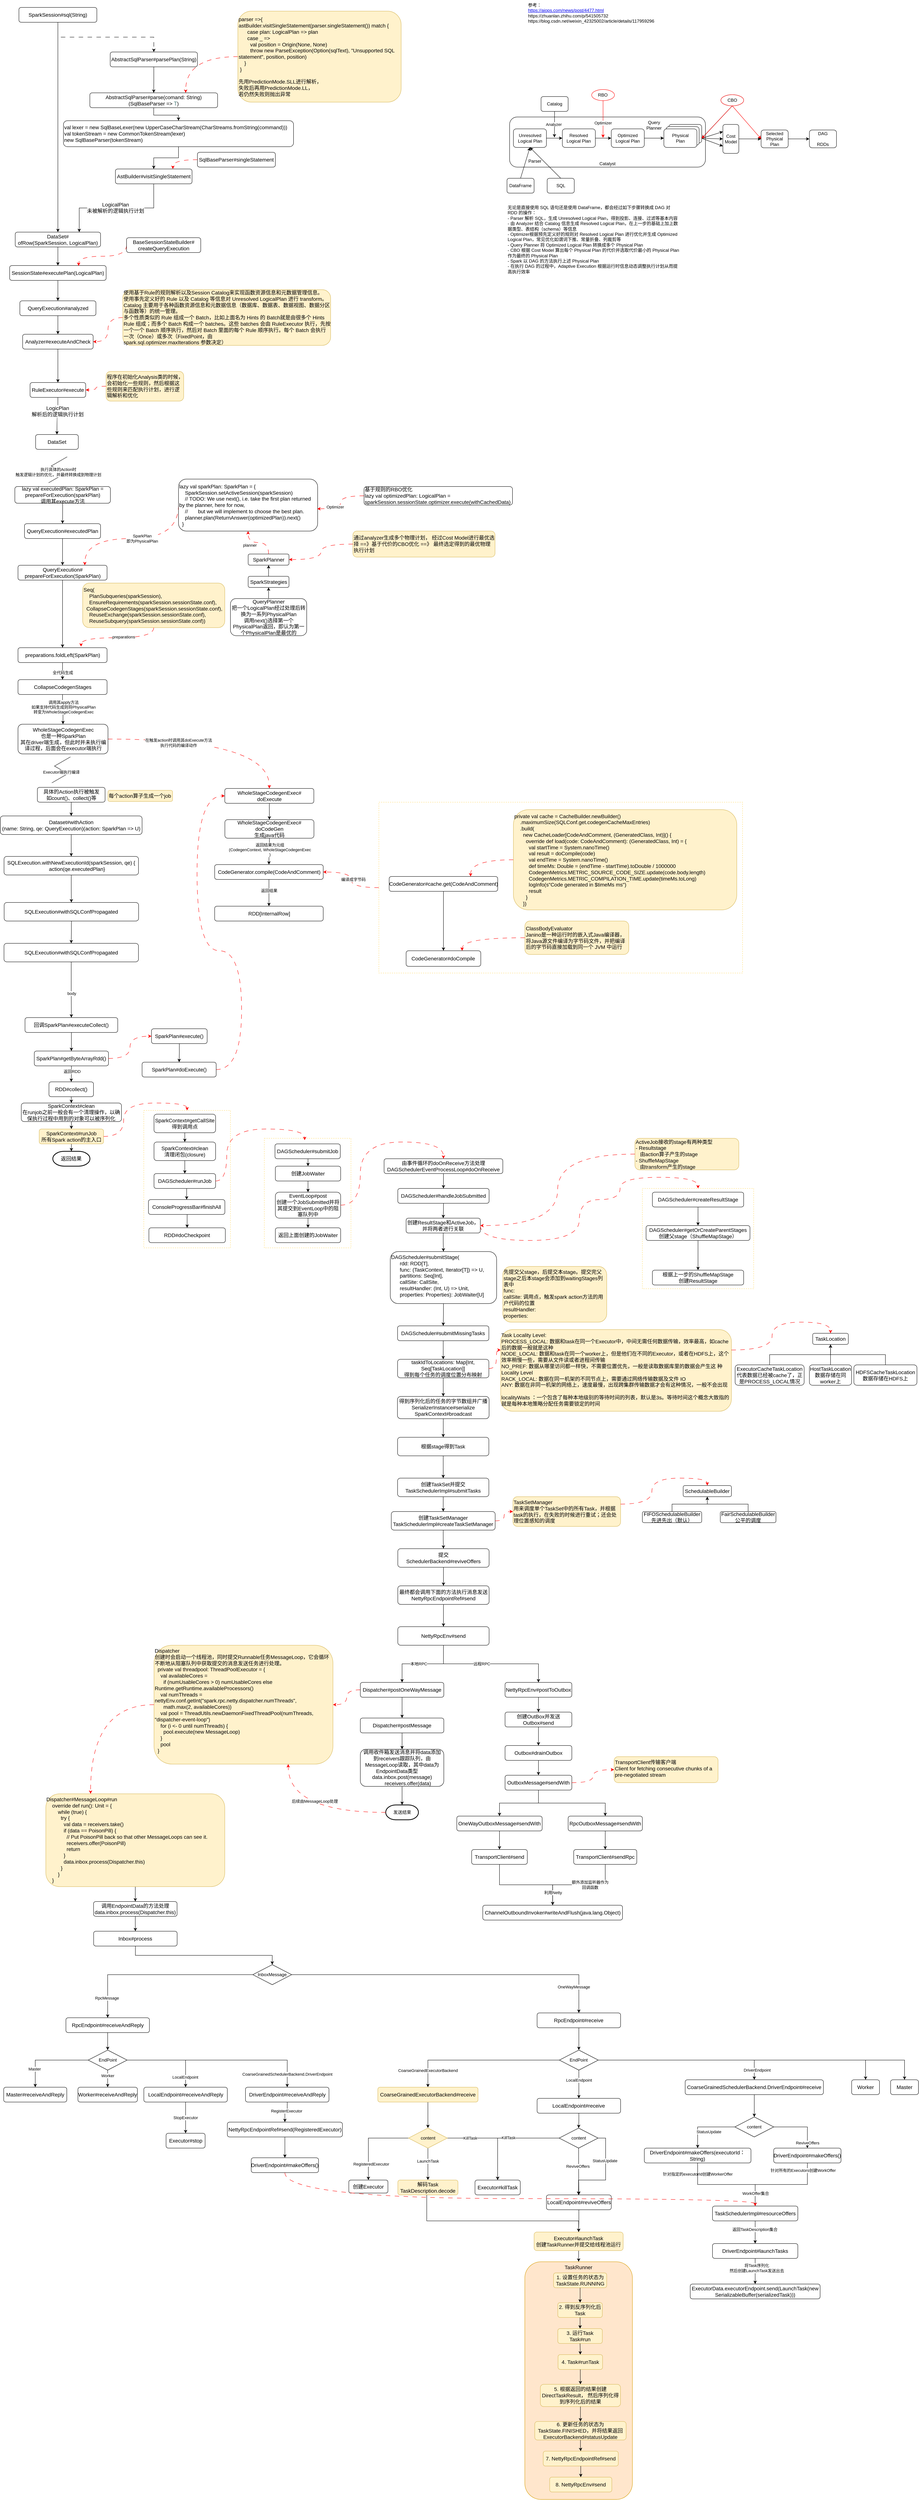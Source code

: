 <mxfile version="21.0.2" type="github" pages="2">
  <diagram name="Spark  SQL执行流程" id="dEqnPz7Te2CZXSZK34e1">
    <mxGraphModel dx="1562" dy="869" grid="1" gridSize="10" guides="1" tooltips="1" connect="1" arrows="1" fold="1" page="1" pageScale="1" pageWidth="827" pageHeight="1169" math="0" shadow="0">
      <root>
        <mxCell id="0" />
        <mxCell id="1" parent="0" />
        <mxCell id="99DLMoNuBYmvFpYEHvyQ-14" value="Catalyst" style="rounded=1;whiteSpace=wrap;html=1;verticalAlign=bottom;" vertex="1" parent="1">
          <mxGeometry x="1372.25" y="325" width="527.75" height="135" as="geometry" />
        </mxCell>
        <mxCell id="dQKbh80O4o_hzA0gJbdG-8" value="" style="rounded=0;whiteSpace=wrap;html=1;dashed=1;strokeColor=#FFD966;" parent="1" vertex="1">
          <mxGeometry x="1730" y="3210" width="300" height="270" as="geometry" />
        </mxCell>
        <mxCell id="fpK7iS9B7lr3rAS34iEF-13" value="" style="rounded=0;whiteSpace=wrap;html=1;dashed=1;strokeColor=#FFD966;" parent="1" vertex="1">
          <mxGeometry x="1020" y="2170" width="980" height="460" as="geometry" />
        </mxCell>
        <mxCell id="fpK7iS9B7lr3rAS34iEF-12" value="" style="rounded=0;whiteSpace=wrap;html=1;dashed=1;strokeColor=#FFD966;" parent="1" vertex="1">
          <mxGeometry x="711.25" y="3075" width="233.5" height="295" as="geometry" />
        </mxCell>
        <mxCell id="fpK7iS9B7lr3rAS34iEF-9" value="" style="rounded=0;whiteSpace=wrap;html=1;dashed=1;strokeColor=#FFD966;" parent="1" vertex="1">
          <mxGeometry x="386.5" y="3000" width="233.5" height="370" as="geometry" />
        </mxCell>
        <mxCell id="THCTk6hH6egYFEfsFXks-5" style="edgeStyle=orthogonalEdgeStyle;rounded=0;orthogonalLoop=1;jettySize=auto;html=1;exitX=0.5;exitY=1;exitDx=0;exitDy=0;fontSize=14;" parent="1" source="THCTk6hH6egYFEfsFXks-1" target="THCTk6hH6egYFEfsFXks-4" edge="1">
          <mxGeometry relative="1" as="geometry" />
        </mxCell>
        <mxCell id="THCTk6hH6egYFEfsFXks-8" style="edgeStyle=orthogonalEdgeStyle;rounded=0;orthogonalLoop=1;jettySize=auto;html=1;exitX=0.5;exitY=1;exitDx=0;exitDy=0;entryX=0.5;entryY=0;entryDx=0;entryDy=0;fontSize=14;dashed=1;dashPattern=12 12;" parent="1" source="THCTk6hH6egYFEfsFXks-1" target="THCTk6hH6egYFEfsFXks-6" edge="1">
          <mxGeometry relative="1" as="geometry" />
        </mxCell>
        <mxCell id="THCTk6hH6egYFEfsFXks-1" value="SparkSession#sql(String)" style="rounded=1;whiteSpace=wrap;html=1;fontSize=14;" parent="1" vertex="1">
          <mxGeometry x="50" y="30" width="210" height="40" as="geometry" />
        </mxCell>
        <mxCell id="THCTk6hH6egYFEfsFXks-18" style="edgeStyle=orthogonalEdgeStyle;rounded=0;orthogonalLoop=1;jettySize=auto;html=1;exitX=0.5;exitY=1;exitDx=0;exitDy=0;entryX=0.5;entryY=0;entryDx=0;entryDy=0;fontSize=14;" parent="1" source="THCTk6hH6egYFEfsFXks-4" target="THCTk6hH6egYFEfsFXks-17" edge="1">
          <mxGeometry relative="1" as="geometry" />
        </mxCell>
        <mxCell id="THCTk6hH6egYFEfsFXks-4" value="DataSet#&lt;br&gt;ofRow(SparkSession,&amp;nbsp;LogicalPlan)" style="rounded=1;whiteSpace=wrap;html=1;fontSize=14;" parent="1" vertex="1">
          <mxGeometry x="40" y="635" width="230" height="40" as="geometry" />
        </mxCell>
        <mxCell id="THCTk6hH6egYFEfsFXks-20" style="edgeStyle=orthogonalEdgeStyle;rounded=0;orthogonalLoop=1;jettySize=auto;html=1;exitX=0.5;exitY=1;exitDx=0;exitDy=0;entryX=0.5;entryY=0;entryDx=0;entryDy=0;fontSize=14;" parent="1" source="THCTk6hH6egYFEfsFXks-6" target="THCTk6hH6egYFEfsFXks-19" edge="1">
          <mxGeometry relative="1" as="geometry" />
        </mxCell>
        <mxCell id="THCTk6hH6egYFEfsFXks-6" value="AbstractSqlParser#parsePlan(String)" style="whiteSpace=wrap;html=1;fontSize=14;rounded=1;" parent="1" vertex="1">
          <mxGeometry x="296" y="150" width="235" height="40" as="geometry" />
        </mxCell>
        <mxCell id="THCTk6hH6egYFEfsFXks-15" style="edgeStyle=orthogonalEdgeStyle;rounded=0;orthogonalLoop=1;jettySize=auto;html=1;exitX=0.5;exitY=1;exitDx=0;exitDy=0;entryX=0.75;entryY=0;entryDx=0;entryDy=0;fontSize=14;" parent="1" source="THCTk6hH6egYFEfsFXks-9" target="THCTk6hH6egYFEfsFXks-4" edge="1">
          <mxGeometry relative="1" as="geometry" />
        </mxCell>
        <mxCell id="THCTk6hH6egYFEfsFXks-16" value="LogicalPlan&lt;br&gt;未被解析的逻辑执行计划" style="edgeLabel;html=1;align=center;verticalAlign=middle;resizable=0;points=[];fontSize=14;" parent="THCTk6hH6egYFEfsFXks-15" vertex="1" connectable="0">
          <mxGeometry x="0.193" y="-1" relative="1" as="geometry">
            <mxPoint x="29" as="offset" />
          </mxGeometry>
        </mxCell>
        <mxCell id="THCTk6hH6egYFEfsFXks-9" value="AstBuilder#visitSingleStatement" style="whiteSpace=wrap;html=1;fontSize=14;rounded=1;" parent="1" vertex="1">
          <mxGeometry x="310" y="465" width="206.5" height="40" as="geometry" />
        </mxCell>
        <mxCell id="THCTk6hH6egYFEfsFXks-14" style="edgeStyle=orthogonalEdgeStyle;rounded=0;orthogonalLoop=1;jettySize=auto;html=1;exitX=0;exitY=0.5;exitDx=0;exitDy=0;entryX=0.75;entryY=0;entryDx=0;entryDy=0;fontSize=14;dashed=1;dashPattern=12 12;curved=1;strokeColor=#FF0000;" parent="1" source="THCTk6hH6egYFEfsFXks-12" target="THCTk6hH6egYFEfsFXks-9" edge="1">
          <mxGeometry relative="1" as="geometry" />
        </mxCell>
        <mxCell id="THCTk6hH6egYFEfsFXks-12" value="SqlBaseParser#singleStatement" style="whiteSpace=wrap;html=1;fontSize=14;rounded=1;" parent="1" vertex="1">
          <mxGeometry x="531" y="420" width="210" height="40" as="geometry" />
        </mxCell>
        <mxCell id="THCTk6hH6egYFEfsFXks-27" style="edgeStyle=orthogonalEdgeStyle;rounded=0;orthogonalLoop=1;jettySize=auto;html=1;exitX=0.5;exitY=1;exitDx=0;exitDy=0;entryX=0.5;entryY=0;entryDx=0;entryDy=0;strokeColor=#000000;fontSize=14;" parent="1" source="THCTk6hH6egYFEfsFXks-17" target="THCTk6hH6egYFEfsFXks-26" edge="1">
          <mxGeometry relative="1" as="geometry" />
        </mxCell>
        <mxCell id="THCTk6hH6egYFEfsFXks-17" value="SessionState#executePlan(LogicalPlan&lt;span style=&quot;background-color: initial;&quot;&gt;)&lt;/span&gt;" style="rounded=1;whiteSpace=wrap;html=1;fontSize=14;" parent="1" vertex="1">
          <mxGeometry x="25" y="725" width="260" height="40" as="geometry" />
        </mxCell>
        <mxCell id="xvGSpYOVI_oOir4ocMuj-2" style="edgeStyle=orthogonalEdgeStyle;rounded=0;orthogonalLoop=1;jettySize=auto;html=1;exitX=0.5;exitY=1;exitDx=0;exitDy=0;entryX=0.5;entryY=0;entryDx=0;entryDy=0;" parent="1" source="THCTk6hH6egYFEfsFXks-19" target="xvGSpYOVI_oOir4ocMuj-1" edge="1">
          <mxGeometry relative="1" as="geometry" />
        </mxCell>
        <mxCell id="THCTk6hH6egYFEfsFXks-19" value="AbstractSqlParser#parse(comand: String)(SqlBaseParser =&amp;gt; &lt;span style=&quot;font-family: &amp;quot;JetBrains Mono&amp;quot;, monospace; font-size: 10.5pt; color: rgb(78, 128, 125);&quot;&gt;T&lt;/span&gt;&lt;span style=&quot;background-color: initial;&quot;&gt;)&lt;/span&gt;" style="whiteSpace=wrap;html=1;fontSize=14;rounded=1;" parent="1" vertex="1">
          <mxGeometry x="241.12" y="260" width="344.25" height="40" as="geometry" />
        </mxCell>
        <mxCell id="xvGSpYOVI_oOir4ocMuj-4" style="edgeStyle=orthogonalEdgeStyle;rounded=0;orthogonalLoop=1;jettySize=auto;html=1;exitX=0;exitY=0.5;exitDx=0;exitDy=0;entryX=0.75;entryY=0;entryDx=0;entryDy=0;curved=1;dashed=1;dashPattern=12 12;strokeColor=#FF0000;" parent="1" source="THCTk6hH6egYFEfsFXks-22" target="THCTk6hH6egYFEfsFXks-19" edge="1">
          <mxGeometry relative="1" as="geometry" />
        </mxCell>
        <mxCell id="THCTk6hH6egYFEfsFXks-22" value="&lt;div&gt;parser =&amp;gt;{&lt;/div&gt;&lt;div&gt;&lt;span style=&quot;background-color: initial;&quot;&gt;astBuilder.visitSingleStatement(parser.singleStatement()) match {&lt;/span&gt;&lt;/div&gt;&lt;div&gt;&amp;nbsp; &amp;nbsp; &amp;nbsp; case plan: LogicalPlan =&amp;gt; plan&lt;/div&gt;&lt;div&gt;&amp;nbsp; &amp;nbsp; &amp;nbsp; case _ =&amp;gt;&lt;/div&gt;&lt;div&gt;&amp;nbsp; &amp;nbsp; &amp;nbsp; &amp;nbsp; val position = Origin(None, None)&lt;/div&gt;&lt;div&gt;&amp;nbsp; &amp;nbsp; &amp;nbsp; &amp;nbsp; throw new ParseException(Option(sqlText), &quot;Unsupported SQL statement&quot;, position, position)&lt;/div&gt;&lt;div&gt;&amp;nbsp; &amp;nbsp; }&lt;/div&gt;&lt;div&gt;&amp;nbsp;}&lt;/div&gt;&lt;div&gt;&lt;br&gt;&lt;/div&gt;&lt;div&gt;先用PredictionMode.SLL进行解析，&lt;/div&gt;&lt;div&gt;失败后再用PredictionMode.LL，&lt;/div&gt;&lt;div&gt;若仍然失败则抛出异常&lt;/div&gt;" style="whiteSpace=wrap;html=1;fontSize=14;rounded=1;align=left;fillColor=#fff2cc;strokeColor=#d6b656;" parent="1" vertex="1">
          <mxGeometry x="640" y="40" width="440" height="245" as="geometry" />
        </mxCell>
        <mxCell id="THCTk6hH6egYFEfsFXks-25" style="edgeStyle=orthogonalEdgeStyle;curved=1;rounded=0;orthogonalLoop=1;jettySize=auto;html=1;exitX=0;exitY=0.5;exitDx=0;exitDy=0;entryX=0.715;entryY=0.025;entryDx=0;entryDy=0;entryPerimeter=0;dashed=1;dashPattern=12 12;strokeColor=#FF0000;fontSize=14;" parent="1" source="THCTk6hH6egYFEfsFXks-24" target="THCTk6hH6egYFEfsFXks-17" edge="1">
          <mxGeometry relative="1" as="geometry">
            <Array as="points">
              <mxPoint x="340" y="700" />
              <mxPoint x="211" y="700" />
            </Array>
          </mxGeometry>
        </mxCell>
        <mxCell id="THCTk6hH6egYFEfsFXks-24" value="BaseSessionStateBuilder#&lt;br&gt;createQueryExecution" style="rounded=1;whiteSpace=wrap;html=1;fontSize=14;" parent="1" vertex="1">
          <mxGeometry x="340" y="650" width="200" height="40" as="geometry" />
        </mxCell>
        <mxCell id="THCTk6hH6egYFEfsFXks-30" style="edgeStyle=orthogonalEdgeStyle;rounded=0;orthogonalLoop=1;jettySize=auto;html=1;exitX=0.5;exitY=1;exitDx=0;exitDy=0;entryX=0.5;entryY=0;entryDx=0;entryDy=0;strokeColor=#000000;fontSize=14;" parent="1" source="THCTk6hH6egYFEfsFXks-26" target="THCTk6hH6egYFEfsFXks-29" edge="1">
          <mxGeometry relative="1" as="geometry" />
        </mxCell>
        <mxCell id="THCTk6hH6egYFEfsFXks-26" value="QueryExecution#analyzed" style="rounded=1;whiteSpace=wrap;html=1;fontSize=14;" parent="1" vertex="1">
          <mxGeometry x="52.5" y="820" width="205" height="40" as="geometry" />
        </mxCell>
        <mxCell id="THCTk6hH6egYFEfsFXks-32" style="edgeStyle=orthogonalEdgeStyle;rounded=0;orthogonalLoop=1;jettySize=auto;html=1;exitX=0.5;exitY=1;exitDx=0;exitDy=0;entryX=0.5;entryY=0;entryDx=0;entryDy=0;strokeColor=#000000;fontSize=14;" parent="1" source="THCTk6hH6egYFEfsFXks-29" target="THCTk6hH6egYFEfsFXks-31" edge="1">
          <mxGeometry relative="1" as="geometry" />
        </mxCell>
        <mxCell id="THCTk6hH6egYFEfsFXks-29" value="Analyzer#executeAndCheck" style="whiteSpace=wrap;html=1;fontSize=14;rounded=1;" parent="1" vertex="1">
          <mxGeometry x="60" y="910" width="190" height="40" as="geometry" />
        </mxCell>
        <mxCell id="THCTk6hH6egYFEfsFXks-37" style="edgeStyle=orthogonalEdgeStyle;curved=1;rounded=0;orthogonalLoop=1;jettySize=auto;html=1;exitX=0.5;exitY=1;exitDx=0;exitDy=0;entryX=0.5;entryY=0;entryDx=0;entryDy=0;strokeColor=#000000;fontSize=14;" parent="1" source="THCTk6hH6egYFEfsFXks-31" target="THCTk6hH6egYFEfsFXks-36" edge="1">
          <mxGeometry relative="1" as="geometry" />
        </mxCell>
        <mxCell id="THCTk6hH6egYFEfsFXks-38" value="LogicPlan&lt;br&gt;解析后的逻辑执行计划" style="edgeLabel;html=1;align=center;verticalAlign=middle;resizable=0;points=[];fontSize=14;" parent="THCTk6hH6egYFEfsFXks-37" vertex="1" connectable="0">
          <mxGeometry x="-0.28" y="-1" relative="1" as="geometry">
            <mxPoint as="offset" />
          </mxGeometry>
        </mxCell>
        <mxCell id="THCTk6hH6egYFEfsFXks-31" value="RuleExecutor#execute" style="whiteSpace=wrap;html=1;fontSize=14;rounded=1;" parent="1" vertex="1">
          <mxGeometry x="80" y="1040" width="150" height="40" as="geometry" />
        </mxCell>
        <mxCell id="THCTk6hH6egYFEfsFXks-35" style="edgeStyle=orthogonalEdgeStyle;rounded=0;orthogonalLoop=1;jettySize=auto;html=1;exitX=0;exitY=0.5;exitDx=0;exitDy=0;entryX=1;entryY=0.5;entryDx=0;entryDy=0;strokeColor=#FF0000;fontSize=14;curved=1;dashed=1;dashPattern=12 12;" parent="1" source="THCTk6hH6egYFEfsFXks-33" target="THCTk6hH6egYFEfsFXks-31" edge="1">
          <mxGeometry relative="1" as="geometry" />
        </mxCell>
        <mxCell id="THCTk6hH6egYFEfsFXks-33" value="程序在初始化Analysis类的时候，会初始化一些规则，然后根据这些规则来匹配执行计划，进行逻辑解析和优化" style="whiteSpace=wrap;html=1;fontSize=14;rounded=1;align=left;fillColor=#fff2cc;strokeColor=#d6b656;" parent="1" vertex="1">
          <mxGeometry x="285" y="1010" width="209" height="80" as="geometry" />
        </mxCell>
        <mxCell id="THCTk6hH6egYFEfsFXks-36" value="DataSet" style="whiteSpace=wrap;html=1;fontSize=14;rounded=1;" parent="1" vertex="1">
          <mxGeometry x="95" y="1180" width="115" height="40" as="geometry" />
        </mxCell>
        <mxCell id="Hme6o7wAtb_QXtmtZKTd-1" value="" style="edgeStyle=isometricEdgeStyle;endArrow=none;html=1;rounded=0;" parent="1" edge="1">
          <mxGeometry width="50" height="100" relative="1" as="geometry">
            <mxPoint x="130" y="1310" as="sourcePoint" />
            <mxPoint x="180" y="1240" as="targetPoint" />
          </mxGeometry>
        </mxCell>
        <mxCell id="dJa-XMbD3ppQLrqUtmth-2" value="执行具体的Action时&lt;br&gt;触发逻辑计划的优化，并最终转换成到物理计划" style="edgeLabel;html=1;align=center;verticalAlign=middle;resizable=0;points=[];" parent="Hme6o7wAtb_QXtmtZKTd-1" vertex="1" connectable="0">
          <mxGeometry x="-0.559" y="-1" relative="1" as="geometry">
            <mxPoint x="-2" y="-15" as="offset" />
          </mxGeometry>
        </mxCell>
        <mxCell id="xvGSpYOVI_oOir4ocMuj-3" style="edgeStyle=orthogonalEdgeStyle;rounded=0;orthogonalLoop=1;jettySize=auto;html=1;exitX=0.5;exitY=1;exitDx=0;exitDy=0;entryX=0.5;entryY=0;entryDx=0;entryDy=0;" parent="1" source="xvGSpYOVI_oOir4ocMuj-1" target="THCTk6hH6egYFEfsFXks-9" edge="1">
          <mxGeometry relative="1" as="geometry" />
        </mxCell>
        <mxCell id="xvGSpYOVI_oOir4ocMuj-1" value="val lexer = new SqlBaseLexer(new UpperCaseCharStream(CharStreams.fromString(command)))&lt;br&gt;val tokenStream = new CommonTokenStream(lexer)&lt;br&gt;new SqlBaseParser(tokenStream)" style="whiteSpace=wrap;html=1;fontSize=14;rounded=1;align=left;" parent="1" vertex="1">
          <mxGeometry x="170" y="335" width="620" height="70" as="geometry" />
        </mxCell>
        <mxCell id="xvGSpYOVI_oOir4ocMuj-6" style="edgeStyle=orthogonalEdgeStyle;curved=1;rounded=0;orthogonalLoop=1;jettySize=auto;html=1;exitX=0;exitY=0.5;exitDx=0;exitDy=0;entryX=1;entryY=0.5;entryDx=0;entryDy=0;dashed=1;dashPattern=12 12;strokeColor=#FF0000;" parent="1" source="xvGSpYOVI_oOir4ocMuj-5" target="THCTk6hH6egYFEfsFXks-29" edge="1">
          <mxGeometry relative="1" as="geometry" />
        </mxCell>
        <mxCell id="xvGSpYOVI_oOir4ocMuj-5" value="使用基于Rule的规则解析以及Session Catalog来实现函数资源信息和元数据管理信息。&lt;br&gt;使用事先定义好的 Rule 以及 Catalog 等信息对 Unresolved LogicalPlan 进行 transform。&lt;br&gt;Catalog 主要用于各种函数资源信息和元数据信息（数据库、数据表、数据视图、数据分区与函数等）的统一管理。&lt;br&gt;&lt;div&gt;多个性质类似的 Rule 组成一个 Batch，比如上面名为 Hints 的 Batch就是由很多个 Hints Rule 组成；而多个 Batch 构成一个 batches。这些 batches 会由 RuleExecutor 执行，先按一个一个 Batch 顺序执行，然后对 Batch 里面的每个 Rule 顺序执行。每个 Batch 会执行一次（Once）或多次（FixedPoint，由&lt;/div&gt;&lt;div&gt;spark.sql.optimizer.maxIterations 参数决定）&lt;/div&gt;" style="whiteSpace=wrap;html=1;fontSize=14;rounded=1;align=left;fillColor=#fff2cc;strokeColor=#d6b656;" parent="1" vertex="1">
          <mxGeometry x="330" y="790" width="560" height="150" as="geometry" />
        </mxCell>
        <mxCell id="dJa-XMbD3ppQLrqUtmth-6" style="edgeStyle=orthogonalEdgeStyle;rounded=0;orthogonalLoop=1;jettySize=auto;html=1;exitX=0.5;exitY=1;exitDx=0;exitDy=0;entryX=0.5;entryY=0;entryDx=0;entryDy=0;" parent="1" source="dJa-XMbD3ppQLrqUtmth-1" target="dJa-XMbD3ppQLrqUtmth-5" edge="1">
          <mxGeometry relative="1" as="geometry" />
        </mxCell>
        <mxCell id="dJa-XMbD3ppQLrqUtmth-1" value="QueryExecution#executedPlan" style="whiteSpace=wrap;html=1;fontSize=14;rounded=1;" parent="1" vertex="1">
          <mxGeometry x="65" y="1420" width="205" height="40" as="geometry" />
        </mxCell>
        <mxCell id="dJa-XMbD3ppQLrqUtmth-8" style="edgeStyle=orthogonalEdgeStyle;rounded=0;orthogonalLoop=1;jettySize=auto;html=1;exitX=0;exitY=0.5;exitDx=0;exitDy=0;entryX=0.75;entryY=0;entryDx=0;entryDy=0;curved=1;dashed=1;dashPattern=12 12;strokeColor=#FF0000;" parent="1" source="dJa-XMbD3ppQLrqUtmth-3" target="dJa-XMbD3ppQLrqUtmth-5" edge="1">
          <mxGeometry relative="1" as="geometry">
            <Array as="points">
              <mxPoint x="480" y="1460" />
              <mxPoint x="228" y="1460" />
            </Array>
          </mxGeometry>
        </mxCell>
        <mxCell id="dJa-XMbD3ppQLrqUtmth-9" value="SparkPlan&lt;br&gt;即为PhysicalPlan" style="edgeLabel;html=1;align=center;verticalAlign=middle;resizable=0;points=[];" parent="dJa-XMbD3ppQLrqUtmth-8" vertex="1" connectable="0">
          <mxGeometry x="0.021" y="15" relative="1" as="geometry">
            <mxPoint x="23" y="-15" as="offset" />
          </mxGeometry>
        </mxCell>
        <mxCell id="dJa-XMbD3ppQLrqUtmth-3" value="&lt;div&gt;lazy val sparkPlan: SparkPlan = {&lt;/div&gt;&lt;div&gt;&amp;nbsp; &amp;nbsp; SparkSession.setActiveSession(sparkSession)&lt;/div&gt;&lt;div&gt;&amp;nbsp; &amp;nbsp; // TODO: We use next(), i.e. take the first plan returned by the planner, here for now,&lt;/div&gt;&lt;div&gt;&amp;nbsp; &amp;nbsp; //&amp;nbsp; &amp;nbsp; &amp;nbsp; &amp;nbsp;but we will implement to choose the best plan.&lt;/div&gt;&lt;div&gt;&amp;nbsp; &amp;nbsp; planner.plan(ReturnAnswer(optimizedPlan)).next()&lt;/div&gt;&lt;div&gt;&amp;nbsp; }&lt;/div&gt;" style="whiteSpace=wrap;html=1;fontSize=14;rounded=1;align=left;" parent="1" vertex="1">
          <mxGeometry x="480" y="1300" width="375" height="140" as="geometry" />
        </mxCell>
        <mxCell id="dJa-XMbD3ppQLrqUtmth-24" style="edgeStyle=orthogonalEdgeStyle;rounded=0;orthogonalLoop=1;jettySize=auto;html=1;exitX=0.5;exitY=1;exitDx=0;exitDy=0;entryX=0.5;entryY=0;entryDx=0;entryDy=0;strokeColor=#000000;" parent="1" source="dJa-XMbD3ppQLrqUtmth-5" target="dJa-XMbD3ppQLrqUtmth-23" edge="1">
          <mxGeometry relative="1" as="geometry" />
        </mxCell>
        <mxCell id="dJa-XMbD3ppQLrqUtmth-5" value="QueryExecution#&lt;br&gt;prepareForExecution(SparkPlan)" style="whiteSpace=wrap;html=1;fontSize=14;rounded=1;" parent="1" vertex="1">
          <mxGeometry x="47.5" y="1532" width="240" height="40" as="geometry" />
        </mxCell>
        <mxCell id="dJa-XMbD3ppQLrqUtmth-11" style="edgeStyle=orthogonalEdgeStyle;curved=1;rounded=0;orthogonalLoop=1;jettySize=auto;html=1;exitX=0;exitY=0.5;exitDx=0;exitDy=0;entryX=0.997;entryY=0.571;entryDx=0;entryDy=0;entryPerimeter=0;dashed=1;dashPattern=12 12;strokeColor=#FF0000;" parent="1" source="dJa-XMbD3ppQLrqUtmth-10" target="dJa-XMbD3ppQLrqUtmth-3" edge="1">
          <mxGeometry relative="1" as="geometry" />
        </mxCell>
        <mxCell id="dJa-XMbD3ppQLrqUtmth-12" value="Optimizer" style="edgeLabel;html=1;align=center;verticalAlign=middle;resizable=0;points=[];" parent="dJa-XMbD3ppQLrqUtmth-11" vertex="1" connectable="0">
          <mxGeometry x="0.403" y="-5" relative="1" as="geometry">
            <mxPoint as="offset" />
          </mxGeometry>
        </mxCell>
        <mxCell id="dJa-XMbD3ppQLrqUtmth-10" value="基于规则的RBO优化&lt;br&gt;lazy val optimizedPlan: LogicalPlan = sparkSession.sessionState.optimizer.execute(withCachedData)" style="whiteSpace=wrap;html=1;fontSize=14;rounded=1;align=left;" parent="1" vertex="1">
          <mxGeometry x="980" y="1320" width="400" height="50" as="geometry" />
        </mxCell>
        <mxCell id="dJa-XMbD3ppQLrqUtmth-14" style="edgeStyle=orthogonalEdgeStyle;curved=1;rounded=0;orthogonalLoop=1;jettySize=auto;html=1;exitX=0.5;exitY=0;exitDx=0;exitDy=0;entryX=0.5;entryY=1;entryDx=0;entryDy=0;dashed=1;dashPattern=12 12;strokeColor=#FF0000;" parent="1" source="dJa-XMbD3ppQLrqUtmth-13" target="dJa-XMbD3ppQLrqUtmth-3" edge="1">
          <mxGeometry relative="1" as="geometry" />
        </mxCell>
        <mxCell id="dJa-XMbD3ppQLrqUtmth-15" value="planner" style="edgeLabel;html=1;align=center;verticalAlign=middle;resizable=0;points=[];" parent="dJa-XMbD3ppQLrqUtmth-14" vertex="1" connectable="0">
          <mxGeometry x="0.39" y="7" relative="1" as="geometry">
            <mxPoint as="offset" />
          </mxGeometry>
        </mxCell>
        <mxCell id="dJa-XMbD3ppQLrqUtmth-13" value="SparkPlanner" style="whiteSpace=wrap;html=1;fontSize=14;rounded=1;" parent="1" vertex="1">
          <mxGeometry x="667.75" y="1501.69" width="110" height="30" as="geometry" />
        </mxCell>
        <mxCell id="dJa-XMbD3ppQLrqUtmth-21" style="edgeStyle=orthogonalEdgeStyle;curved=1;rounded=0;orthogonalLoop=1;jettySize=auto;html=1;exitX=0.5;exitY=0;exitDx=0;exitDy=0;entryX=0.5;entryY=1;entryDx=0;entryDy=0;strokeColor=#000000;" parent="1" source="dJa-XMbD3ppQLrqUtmth-17" target="dJa-XMbD3ppQLrqUtmth-13" edge="1">
          <mxGeometry relative="1" as="geometry" />
        </mxCell>
        <mxCell id="dJa-XMbD3ppQLrqUtmth-17" value="SparkStrategies" style="whiteSpace=wrap;html=1;fontSize=14;rounded=1;" parent="1" vertex="1">
          <mxGeometry x="667.75" y="1561.69" width="110" height="30" as="geometry" />
        </mxCell>
        <mxCell id="dJa-XMbD3ppQLrqUtmth-22" style="edgeStyle=orthogonalEdgeStyle;curved=1;rounded=0;orthogonalLoop=1;jettySize=auto;html=1;exitX=0.5;exitY=0;exitDx=0;exitDy=0;entryX=0.5;entryY=1;entryDx=0;entryDy=0;strokeColor=#000000;" parent="1" source="dJa-XMbD3ppQLrqUtmth-18" target="dJa-XMbD3ppQLrqUtmth-17" edge="1">
          <mxGeometry relative="1" as="geometry" />
        </mxCell>
        <mxCell id="dJa-XMbD3ppQLrqUtmth-18" value="QueryPlanner&lt;br&gt;把一个LogicalPlan经过处理后转换为一系列PhysicalPlan&lt;br&gt;调用next()选择第一个PhysicalPlan返回，即认为第一个PhysicalPlan是最优的" style="whiteSpace=wrap;html=1;fontSize=14;rounded=1;" parent="1" vertex="1">
          <mxGeometry x="620" y="1621.69" width="205.5" height="100" as="geometry" />
        </mxCell>
        <mxCell id="dJa-XMbD3ppQLrqUtmth-30" style="edgeStyle=orthogonalEdgeStyle;rounded=0;orthogonalLoop=1;jettySize=auto;html=1;exitX=0.5;exitY=1;exitDx=0;exitDy=0;entryX=0.5;entryY=0;entryDx=0;entryDy=0;strokeColor=#000000;" parent="1" source="dJa-XMbD3ppQLrqUtmth-23" target="dJa-XMbD3ppQLrqUtmth-28" edge="1">
          <mxGeometry relative="1" as="geometry" />
        </mxCell>
        <mxCell id="dJa-XMbD3ppQLrqUtmth-31" value="全代码生成" style="edgeLabel;html=1;align=center;verticalAlign=middle;resizable=0;points=[];" parent="dJa-XMbD3ppQLrqUtmth-30" vertex="1" connectable="0">
          <mxGeometry x="0.238" y="-2" relative="1" as="geometry">
            <mxPoint x="2" y="-2" as="offset" />
          </mxGeometry>
        </mxCell>
        <mxCell id="dJa-XMbD3ppQLrqUtmth-23" value="preparations.foldLeft(SparkPlan)" style="whiteSpace=wrap;html=1;fontSize=14;rounded=1;" parent="1" vertex="1">
          <mxGeometry x="47.5" y="1754" width="240" height="40" as="geometry" />
        </mxCell>
        <mxCell id="dJa-XMbD3ppQLrqUtmth-26" style="edgeStyle=orthogonalEdgeStyle;curved=1;rounded=0;orthogonalLoop=1;jettySize=auto;html=1;exitX=0.5;exitY=1;exitDx=0;exitDy=0;entryX=0.708;entryY=-0.075;entryDx=0;entryDy=0;entryPerimeter=0;strokeColor=#FF0000;dashed=1;dashPattern=12 12;" parent="1" source="dJa-XMbD3ppQLrqUtmth-25" target="dJa-XMbD3ppQLrqUtmth-23" edge="1">
          <mxGeometry relative="1" as="geometry" />
        </mxCell>
        <mxCell id="dJa-XMbD3ppQLrqUtmth-27" value="preparations" style="edgeLabel;html=1;align=center;verticalAlign=middle;resizable=0;points=[];" parent="dJa-XMbD3ppQLrqUtmth-26" vertex="1" connectable="0">
          <mxGeometry x="-0.124" y="-2" relative="1" as="geometry">
            <mxPoint as="offset" />
          </mxGeometry>
        </mxCell>
        <mxCell id="dJa-XMbD3ppQLrqUtmth-25" value="&lt;div&gt;Seq(&lt;/div&gt;&lt;div&gt;&amp;nbsp; &amp;nbsp; PlanSubqueries(sparkSession),&lt;/div&gt;&lt;div&gt;&amp;nbsp; &amp;nbsp; EnsureRequirements(sparkSession.sessionState.conf),&lt;/div&gt;&lt;div&gt;&amp;nbsp; CollapseCodegenStages(sparkSession.sessionState.conf),&lt;/div&gt;&lt;div&gt;&amp;nbsp; &amp;nbsp; ReuseExchange(sparkSession.sessionState.conf),&lt;/div&gt;&lt;div&gt;&amp;nbsp; &amp;nbsp; ReuseSubquery(sparkSession.sessionState.conf))&lt;/div&gt;" style="whiteSpace=wrap;html=1;fontSize=14;rounded=1;align=left;fillColor=#fff2cc;strokeColor=#d6b656;" parent="1" vertex="1">
          <mxGeometry x="221.74" y="1580" width="383" height="120" as="geometry" />
        </mxCell>
        <mxCell id="dJa-XMbD3ppQLrqUtmth-33" style="edgeStyle=orthogonalEdgeStyle;rounded=0;orthogonalLoop=1;jettySize=auto;html=1;exitX=0.5;exitY=1;exitDx=0;exitDy=0;entryX=0.5;entryY=0;entryDx=0;entryDy=0;strokeColor=#000000;" parent="1" source="dJa-XMbD3ppQLrqUtmth-28" target="dJa-XMbD3ppQLrqUtmth-32" edge="1">
          <mxGeometry relative="1" as="geometry" />
        </mxCell>
        <mxCell id="dJa-XMbD3ppQLrqUtmth-35" value="调用其apply方法&lt;br&gt;如果支持代码生成则将PhysicalPlan&lt;br&gt;转变为WholeStageCodegenExec" style="edgeLabel;html=1;align=center;verticalAlign=middle;resizable=0;points=[];" parent="dJa-XMbD3ppQLrqUtmth-33" vertex="1" connectable="0">
          <mxGeometry x="-0.28" y="2" relative="1" as="geometry">
            <mxPoint y="4" as="offset" />
          </mxGeometry>
        </mxCell>
        <mxCell id="dJa-XMbD3ppQLrqUtmth-28" value="CollapseCodegenStages" style="whiteSpace=wrap;html=1;fontSize=14;rounded=1;" parent="1" vertex="1">
          <mxGeometry x="47.5" y="1840" width="240" height="40" as="geometry" />
        </mxCell>
        <mxCell id="ulmAUWNIJSCN8ucsj58H-5" style="edgeStyle=orthogonalEdgeStyle;curved=1;rounded=0;orthogonalLoop=1;jettySize=auto;html=1;exitX=1;exitY=0.5;exitDx=0;exitDy=0;dashed=1;dashPattern=12 12;strokeColor=#FF0000;" parent="1" source="dJa-XMbD3ppQLrqUtmth-32" target="OyspbbeXxSc23yl87xw1-1" edge="1">
          <mxGeometry relative="1" as="geometry" />
        </mxCell>
        <mxCell id="ulmAUWNIJSCN8ucsj58H-6" value="在触发action时调用其doExecute方法&lt;br&gt;执行代码的编译动作" style="edgeLabel;html=1;align=center;verticalAlign=middle;resizable=0;points=[];" parent="ulmAUWNIJSCN8ucsj58H-5" vertex="1" connectable="0">
          <mxGeometry x="-0.665" relative="1" as="geometry">
            <mxPoint x="95" y="10" as="offset" />
          </mxGeometry>
        </mxCell>
        <mxCell id="dJa-XMbD3ppQLrqUtmth-32" value="WholeStageCodegenExec&lt;br&gt;也是一种SparkPlan&lt;br&gt;其在driver端生成，但此时并未执行编译过程，后面会在executor端执行" style="whiteSpace=wrap;html=1;fontSize=14;rounded=1;" parent="1" vertex="1">
          <mxGeometry x="47.5" y="1960" width="242.5" height="80" as="geometry" />
        </mxCell>
        <mxCell id="OyspbbeXxSc23yl87xw1-23" style="edgeStyle=orthogonalEdgeStyle;curved=1;rounded=0;orthogonalLoop=1;jettySize=auto;html=1;exitX=0.5;exitY=1;exitDx=0;exitDy=0;entryX=0.5;entryY=0;entryDx=0;entryDy=0;strokeColor=#000000;" parent="1" source="OyspbbeXxSc23yl87xw1-1" target="OyspbbeXxSc23yl87xw1-2" edge="1">
          <mxGeometry relative="1" as="geometry" />
        </mxCell>
        <mxCell id="OyspbbeXxSc23yl87xw1-1" value="WholeStageCodegenExec#&lt;br&gt;doExecute" style="whiteSpace=wrap;html=1;fontSize=14;rounded=1;" parent="1" vertex="1">
          <mxGeometry x="604.75" y="2133" width="240" height="40" as="geometry" />
        </mxCell>
        <mxCell id="OyspbbeXxSc23yl87xw1-5" style="edgeStyle=orthogonalEdgeStyle;rounded=0;orthogonalLoop=1;jettySize=auto;html=1;exitX=0.5;exitY=1;exitDx=0;exitDy=0;entryX=0.5;entryY=0;entryDx=0;entryDy=0;" parent="1" source="OyspbbeXxSc23yl87xw1-2" target="OyspbbeXxSc23yl87xw1-7" edge="1">
          <mxGeometry relative="1" as="geometry">
            <mxPoint x="725" y="2338" as="targetPoint" />
          </mxGeometry>
        </mxCell>
        <mxCell id="OyspbbeXxSc23yl87xw1-6" value="返回结果为元组&lt;br&gt;(CodegenContext, WholeStageCodegenExec&lt;br&gt;)" style="edgeLabel;html=1;align=center;verticalAlign=middle;resizable=0;points=[];" parent="OyspbbeXxSc23yl87xw1-5" vertex="1" connectable="0">
          <mxGeometry x="-0.267" y="1" relative="1" as="geometry">
            <mxPoint y="4" as="offset" />
          </mxGeometry>
        </mxCell>
        <mxCell id="OyspbbeXxSc23yl87xw1-2" value="WholeStageCodegenExec#&lt;br&gt;doCodeGen&lt;br&gt;生成java代码" style="whiteSpace=wrap;html=1;fontSize=14;rounded=1;" parent="1" vertex="1">
          <mxGeometry x="605" y="2217" width="240" height="50" as="geometry" />
        </mxCell>
        <mxCell id="OyspbbeXxSc23yl87xw1-26" style="edgeStyle=orthogonalEdgeStyle;curved=1;rounded=0;orthogonalLoop=1;jettySize=auto;html=1;exitX=0.5;exitY=1;exitDx=0;exitDy=0;entryX=0.5;entryY=0;entryDx=0;entryDy=0;strokeColor=#000000;" parent="1" source="OyspbbeXxSc23yl87xw1-7" target="OyspbbeXxSc23yl87xw1-25" edge="1">
          <mxGeometry relative="1" as="geometry" />
        </mxCell>
        <mxCell id="OyspbbeXxSc23yl87xw1-27" value="返回结果" style="edgeLabel;html=1;align=center;verticalAlign=middle;resizable=0;points=[];" parent="OyspbbeXxSc23yl87xw1-26" vertex="1" connectable="0">
          <mxGeometry x="-0.18" relative="1" as="geometry">
            <mxPoint as="offset" />
          </mxGeometry>
        </mxCell>
        <mxCell id="OyspbbeXxSc23yl87xw1-7" value="CodeGenerator.compile(CodeAndComment&lt;span style=&quot;background-color: initial;&quot;&gt;)&lt;/span&gt;" style="whiteSpace=wrap;html=1;fontSize=14;rounded=1;" parent="1" vertex="1">
          <mxGeometry x="577.5" y="2338" width="292.5" height="40" as="geometry" />
        </mxCell>
        <mxCell id="OyspbbeXxSc23yl87xw1-21" style="edgeStyle=orthogonalEdgeStyle;rounded=0;orthogonalLoop=1;jettySize=auto;html=1;entryX=1;entryY=0.5;entryDx=0;entryDy=0;curved=1;dashed=1;dashPattern=12 12;strokeColor=#FF0000;exitX=0;exitY=0.5;exitDx=0;exitDy=0;" parent="1" source="fpK7iS9B7lr3rAS34iEF-13" target="OyspbbeXxSc23yl87xw1-7" edge="1">
          <mxGeometry relative="1" as="geometry">
            <mxPoint x="1020" y="2400" as="sourcePoint" />
            <mxPoint x="870" y="2430" as="targetPoint" />
          </mxGeometry>
        </mxCell>
        <mxCell id="OyspbbeXxSc23yl87xw1-22" value="编译成字节码" style="edgeLabel;html=1;align=center;verticalAlign=middle;resizable=0;points=[];" parent="OyspbbeXxSc23yl87xw1-21" vertex="1" connectable="0">
          <mxGeometry x="0.11" y="-6" relative="1" as="geometry">
            <mxPoint y="9" as="offset" />
          </mxGeometry>
        </mxCell>
        <mxCell id="OyspbbeXxSc23yl87xw1-25" value="RDD[InternalRow]" style="whiteSpace=wrap;html=1;fontSize=14;rounded=1;" parent="1" vertex="1">
          <mxGeometry x="577.5" y="2450" width="292.5" height="40" as="geometry" />
        </mxCell>
        <mxCell id="OyspbbeXxSc23yl87xw1-29" style="edgeStyle=orthogonalEdgeStyle;curved=1;rounded=0;orthogonalLoop=1;jettySize=auto;html=1;exitX=0.5;exitY=1;exitDx=0;exitDy=0;entryX=0.5;entryY=0;entryDx=0;entryDy=0;strokeColor=#000000;" parent="1" source="OyspbbeXxSc23yl87xw1-28" target="dJa-XMbD3ppQLrqUtmth-1" edge="1">
          <mxGeometry relative="1" as="geometry" />
        </mxCell>
        <mxCell id="OyspbbeXxSc23yl87xw1-28" value="lazy val executedPlan: SparkPlan = prepareForExecution(sparkPlan)&lt;br&gt;调用其execute方法" style="whiteSpace=wrap;html=1;fontSize=14;rounded=1;" parent="1" vertex="1">
          <mxGeometry x="39" y="1320" width="257.5" height="45" as="geometry" />
        </mxCell>
        <mxCell id="OyspbbeXxSc23yl87xw1-36" value="通过analyzer生成多个物理计划， 经过Cost Model进行最优选择 ==》基于代价的CBO优化 ==》 最终选定得到的最优物理执行计划" style="whiteSpace=wrap;html=1;fontSize=14;rounded=1;align=left;fillColor=#fff2cc;strokeColor=#d6b656;" parent="1" vertex="1">
          <mxGeometry x="950" y="1440" width="383" height="70" as="geometry" />
        </mxCell>
        <mxCell id="OyspbbeXxSc23yl87xw1-37" style="edgeStyle=orthogonalEdgeStyle;curved=1;rounded=0;orthogonalLoop=1;jettySize=auto;html=1;exitX=0;exitY=0.5;exitDx=0;exitDy=0;entryX=1;entryY=0.5;entryDx=0;entryDy=0;dashed=1;dashPattern=12 12;strokeColor=#FF0000;" parent="1" source="OyspbbeXxSc23yl87xw1-36" target="dJa-XMbD3ppQLrqUtmth-13" edge="1">
          <mxGeometry relative="1" as="geometry">
            <mxPoint x="898" y="1516.69" as="sourcePoint" />
            <mxPoint x="772" y="1551.69" as="targetPoint" />
          </mxGeometry>
        </mxCell>
        <mxCell id="OyspbbeXxSc23yl87xw1-39" value="" style="edgeStyle=isometricEdgeStyle;endArrow=none;html=1;rounded=0;" parent="1" edge="1">
          <mxGeometry width="50" height="100" relative="1" as="geometry">
            <mxPoint x="138.75" y="2118" as="sourcePoint" />
            <mxPoint x="188.75" y="2048" as="targetPoint" />
          </mxGeometry>
        </mxCell>
        <mxCell id="OyspbbeXxSc23yl87xw1-40" value="Executor端执行编译" style="edgeLabel;html=1;align=center;verticalAlign=middle;resizable=0;points=[];" parent="OyspbbeXxSc23yl87xw1-39" vertex="1" connectable="0">
          <mxGeometry x="-0.559" y="-1" relative="1" as="geometry">
            <mxPoint x="-2" y="-15" as="offset" />
          </mxGeometry>
        </mxCell>
        <mxCell id="aiSqFYhptoILfyd779yY-3" value="" style="edgeStyle=orthogonalEdgeStyle;rounded=0;orthogonalLoop=1;jettySize=auto;html=1;" parent="1" source="aiSqFYhptoILfyd779yY-1" target="aiSqFYhptoILfyd779yY-2" edge="1">
          <mxGeometry relative="1" as="geometry" />
        </mxCell>
        <mxCell id="aiSqFYhptoILfyd779yY-1" value="具体的Action执行被触发&lt;br&gt;如count()、collect()等" style="whiteSpace=wrap;html=1;fontSize=14;rounded=1;" parent="1" vertex="1">
          <mxGeometry x="99.68" y="2130" width="182.5" height="40" as="geometry" />
        </mxCell>
        <mxCell id="aiSqFYhptoILfyd779yY-5" style="edgeStyle=orthogonalEdgeStyle;rounded=0;orthogonalLoop=1;jettySize=auto;html=1;exitX=0.5;exitY=1;exitDx=0;exitDy=0;entryX=0.5;entryY=0;entryDx=0;entryDy=0;" parent="1" source="aiSqFYhptoILfyd779yY-2" target="aiSqFYhptoILfyd779yY-4" edge="1">
          <mxGeometry relative="1" as="geometry" />
        </mxCell>
        <mxCell id="aiSqFYhptoILfyd779yY-2" value="Dataset#withAction&lt;br&gt;(name: String, qe: QueryExecution)(action: SparkPlan =&amp;gt; U)" style="whiteSpace=wrap;html=1;fontSize=14;rounded=1;" parent="1" vertex="1">
          <mxGeometry x="1.776e-15" y="2207" width="381.87" height="50" as="geometry" />
        </mxCell>
        <mxCell id="IJuBd549jqMZ3XzgCkh1-3" style="edgeStyle=orthogonalEdgeStyle;rounded=0;orthogonalLoop=1;jettySize=auto;html=1;exitX=0.5;exitY=1;exitDx=0;exitDy=0;entryX=0.5;entryY=0;entryDx=0;entryDy=0;" parent="1" source="aiSqFYhptoILfyd779yY-4" target="IJuBd549jqMZ3XzgCkh1-2" edge="1">
          <mxGeometry relative="1" as="geometry" />
        </mxCell>
        <mxCell id="aiSqFYhptoILfyd779yY-4" value="&lt;div&gt;SQLExecution.withNewExecutionId(sparkSession, qe) {&lt;/div&gt;&lt;div&gt;&amp;nbsp; &amp;nbsp; &amp;nbsp; &amp;nbsp; action(qe.executedPlan&lt;span style=&quot;background-color: initial;&quot;&gt;}&lt;/span&gt;&lt;/div&gt;" style="whiteSpace=wrap;html=1;fontSize=14;rounded=1;" parent="1" vertex="1">
          <mxGeometry x="9.84" y="2316" width="362.34" height="50" as="geometry" />
        </mxCell>
        <mxCell id="aiSqFYhptoILfyd779yY-8" value="返回结果" style="strokeWidth=2;html=1;shape=mxgraph.flowchart.terminator;whiteSpace=wrap;fontSize=14;" parent="1" vertex="1">
          <mxGeometry x="141.35" y="3110" width="100" height="40" as="geometry" />
        </mxCell>
        <mxCell id="IJuBd549jqMZ3XzgCkh1-9" style="edgeStyle=orthogonalEdgeStyle;rounded=0;orthogonalLoop=1;jettySize=auto;html=1;exitX=0.5;exitY=1;exitDx=0;exitDy=0;entryX=0.5;entryY=0;entryDx=0;entryDy=0;" parent="1" source="IJuBd549jqMZ3XzgCkh1-2" target="IJuBd549jqMZ3XzgCkh1-5" edge="1">
          <mxGeometry relative="1" as="geometry" />
        </mxCell>
        <mxCell id="IJuBd549jqMZ3XzgCkh1-2" value="SQLExecution#withSQLConfPropagated" style="whiteSpace=wrap;html=1;fontSize=14;rounded=1;" parent="1" vertex="1">
          <mxGeometry x="10.18" y="2440" width="362.34" height="50" as="geometry" />
        </mxCell>
        <mxCell id="8siI0z8Bu0LZt-7pcZ8k-5" style="edgeStyle=orthogonalEdgeStyle;rounded=0;orthogonalLoop=1;jettySize=auto;html=1;exitX=0.5;exitY=1;exitDx=0;exitDy=0;entryX=0.5;entryY=0;entryDx=0;entryDy=0;strokeColor=#000000;" parent="1" source="IJuBd549jqMZ3XzgCkh1-4" target="IJuBd549jqMZ3XzgCkh1-6" edge="1">
          <mxGeometry relative="1" as="geometry" />
        </mxCell>
        <mxCell id="IJuBd549jqMZ3XzgCkh1-4" value="回调SparkPlan#executeCollect()" style="whiteSpace=wrap;html=1;fontSize=14;rounded=1;" parent="1" vertex="1">
          <mxGeometry x="66.39" y="2750" width="249.92" height="40" as="geometry" />
        </mxCell>
        <mxCell id="IJuBd549jqMZ3XzgCkh1-14" style="edgeStyle=orthogonalEdgeStyle;rounded=0;orthogonalLoop=1;jettySize=auto;html=1;exitX=0.5;exitY=1;exitDx=0;exitDy=0;entryX=0.5;entryY=0;entryDx=0;entryDy=0;" parent="1" source="IJuBd549jqMZ3XzgCkh1-5" target="IJuBd549jqMZ3XzgCkh1-4" edge="1">
          <mxGeometry relative="1" as="geometry" />
        </mxCell>
        <mxCell id="IJuBd549jqMZ3XzgCkh1-15" value="body" style="edgeLabel;html=1;align=center;verticalAlign=middle;resizable=0;points=[];" parent="IJuBd549jqMZ3XzgCkh1-14" vertex="1" connectable="0">
          <mxGeometry x="0.355" y="-3" relative="1" as="geometry">
            <mxPoint x="3" y="-17" as="offset" />
          </mxGeometry>
        </mxCell>
        <mxCell id="IJuBd549jqMZ3XzgCkh1-5" value="SQLExecution#withSQLConfPropagated" style="whiteSpace=wrap;html=1;fontSize=14;rounded=1;" parent="1" vertex="1">
          <mxGeometry x="9.76" y="2550" width="362.34" height="50" as="geometry" />
        </mxCell>
        <mxCell id="IJuBd549jqMZ3XzgCkh1-6" value="SparkPlan#getByteArrayRdd()" style="whiteSpace=wrap;html=1;fontSize=14;rounded=1;" parent="1" vertex="1">
          <mxGeometry x="91.39" y="2840" width="199.92" height="40" as="geometry" />
        </mxCell>
        <mxCell id="IJuBd549jqMZ3XzgCkh1-13" style="edgeStyle=orthogonalEdgeStyle;rounded=0;orthogonalLoop=1;jettySize=auto;html=1;exitX=0.5;exitY=1;exitDx=0;exitDy=0;entryX=0.5;entryY=0;entryDx=0;entryDy=0;" parent="1" source="IJuBd549jqMZ3XzgCkh1-7" target="IJuBd549jqMZ3XzgCkh1-8" edge="1">
          <mxGeometry relative="1" as="geometry" />
        </mxCell>
        <mxCell id="IJuBd549jqMZ3XzgCkh1-7" value="SparkPlan#execute()" style="whiteSpace=wrap;html=1;fontSize=14;rounded=1;" parent="1" vertex="1">
          <mxGeometry x="407.25" y="2780" width="150" height="40" as="geometry" />
        </mxCell>
        <mxCell id="ulmAUWNIJSCN8ucsj58H-2" style="edgeStyle=orthogonalEdgeStyle;rounded=0;orthogonalLoop=1;jettySize=auto;html=1;exitX=1;exitY=0.5;exitDx=0;exitDy=0;entryX=0;entryY=0.5;entryDx=0;entryDy=0;dashed=1;dashPattern=12 12;strokeColor=#FF0000;curved=1;" parent="1" source="IJuBd549jqMZ3XzgCkh1-8" target="OyspbbeXxSc23yl87xw1-1" edge="1">
          <mxGeometry relative="1" as="geometry">
            <Array as="points">
              <mxPoint x="650" y="2890" />
              <mxPoint x="650" y="2570" />
              <mxPoint x="530" y="2570" />
              <mxPoint x="530" y="2153" />
            </Array>
          </mxGeometry>
        </mxCell>
        <mxCell id="8siI0z8Bu0LZt-7pcZ8k-3" value="" style="edgeStyle=orthogonalEdgeStyle;rounded=0;orthogonalLoop=1;jettySize=auto;html=1;strokeColor=#000000;exitX=0.5;exitY=1;exitDx=0;exitDy=0;" parent="1" source="IJuBd549jqMZ3XzgCkh1-6" target="8siI0z8Bu0LZt-7pcZ8k-2" edge="1">
          <mxGeometry relative="1" as="geometry" />
        </mxCell>
        <mxCell id="8siI0z8Bu0LZt-7pcZ8k-4" value="返回RDD" style="edgeLabel;html=1;align=center;verticalAlign=middle;resizable=0;points=[];" parent="8siI0z8Bu0LZt-7pcZ8k-3" vertex="1" connectable="0">
          <mxGeometry x="-0.325" y="1" relative="1" as="geometry">
            <mxPoint as="offset" />
          </mxGeometry>
        </mxCell>
        <mxCell id="IJuBd549jqMZ3XzgCkh1-8" value="SparkPlan#doExecute()" style="whiteSpace=wrap;html=1;fontSize=14;rounded=1;" parent="1" vertex="1">
          <mxGeometry x="381.87" y="2870" width="199.69" height="40" as="geometry" />
        </mxCell>
        <mxCell id="8siI0z8Bu0LZt-7pcZ8k-7" style="edgeStyle=orthogonalEdgeStyle;rounded=0;orthogonalLoop=1;jettySize=auto;html=1;exitX=0.5;exitY=1;exitDx=0;exitDy=0;entryX=0.5;entryY=0;entryDx=0;entryDy=0;strokeColor=#000000;" parent="1" source="1DeVd_PK0lltjMOwuueJ-72" target="8siI0z8Bu0LZt-7pcZ8k-6" edge="1">
          <mxGeometry relative="1" as="geometry" />
        </mxCell>
        <mxCell id="1DeVd_PK0lltjMOwuueJ-73" style="edgeStyle=orthogonalEdgeStyle;rounded=0;orthogonalLoop=1;jettySize=auto;html=1;exitX=0.5;exitY=1;exitDx=0;exitDy=0;entryX=0.5;entryY=0;entryDx=0;entryDy=0;strokeColor=#000000;" parent="1" source="8siI0z8Bu0LZt-7pcZ8k-2" target="1DeVd_PK0lltjMOwuueJ-72" edge="1">
          <mxGeometry relative="1" as="geometry" />
        </mxCell>
        <mxCell id="8siI0z8Bu0LZt-7pcZ8k-2" value="RDD#collect()" style="whiteSpace=wrap;html=1;fontSize=14;rounded=1;" parent="1" vertex="1">
          <mxGeometry x="130.93" y="2923" width="120" height="40" as="geometry" />
        </mxCell>
        <mxCell id="8siI0z8Bu0LZt-7pcZ8k-10" style="edgeStyle=orthogonalEdgeStyle;rounded=0;orthogonalLoop=1;jettySize=auto;html=1;exitX=0.5;exitY=1;exitDx=0;exitDy=0;entryX=0.5;entryY=0;entryDx=0;entryDy=0;entryPerimeter=0;strokeColor=#000000;" parent="1" source="8siI0z8Bu0LZt-7pcZ8k-6" target="aiSqFYhptoILfyd779yY-8" edge="1">
          <mxGeometry relative="1" as="geometry" />
        </mxCell>
        <mxCell id="8siI0z8Bu0LZt-7pcZ8k-6" value="SparkContext#runJob&lt;br&gt;所有Spark action的主入口" style="whiteSpace=wrap;html=1;fontSize=14;rounded=1;fillColor=#fff2cc;strokeColor=#d6b656;" parent="1" vertex="1">
          <mxGeometry x="104.66" y="3050" width="173.39" height="40" as="geometry" />
        </mxCell>
        <mxCell id="8siI0z8Bu0LZt-7pcZ8k-8" style="edgeStyle=orthogonalEdgeStyle;rounded=0;orthogonalLoop=1;jettySize=auto;html=1;curved=1;dashed=1;dashPattern=12 12;strokeColor=#FF0000;entryX=0;entryY=0.5;entryDx=0;entryDy=0;exitX=1;exitY=0.5;exitDx=0;exitDy=0;" parent="1" source="IJuBd549jqMZ3XzgCkh1-6" target="IJuBd549jqMZ3XzgCkh1-7" edge="1">
          <mxGeometry relative="1" as="geometry">
            <mxPoint x="500" y="2760" as="sourcePoint" />
            <mxPoint x="340" y="2770" as="targetPoint" />
          </mxGeometry>
        </mxCell>
        <mxCell id="8siI0z8Bu0LZt-7pcZ8k-14" style="edgeStyle=orthogonalEdgeStyle;rounded=0;orthogonalLoop=1;jettySize=auto;html=1;exitX=0.5;exitY=1;exitDx=0;exitDy=0;entryX=0.5;entryY=0;entryDx=0;entryDy=0;strokeColor=#000000;" parent="1" source="8siI0z8Bu0LZt-7pcZ8k-11" target="8siI0z8Bu0LZt-7pcZ8k-13" edge="1">
          <mxGeometry relative="1" as="geometry" />
        </mxCell>
        <mxCell id="8siI0z8Bu0LZt-7pcZ8k-11" value="SparkContext#getCallSite&lt;br&gt;得到调用点" style="whiteSpace=wrap;html=1;fontSize=14;rounded=1;" parent="1" vertex="1">
          <mxGeometry x="414" y="3010" width="166" height="50" as="geometry" />
        </mxCell>
        <mxCell id="8siI0z8Bu0LZt-7pcZ8k-18" style="edgeStyle=orthogonalEdgeStyle;rounded=0;orthogonalLoop=1;jettySize=auto;html=1;exitX=0.5;exitY=1;exitDx=0;exitDy=0;entryX=0.5;entryY=0;entryDx=0;entryDy=0;strokeColor=#000000;" parent="1" source="8siI0z8Bu0LZt-7pcZ8k-13" target="8siI0z8Bu0LZt-7pcZ8k-15" edge="1">
          <mxGeometry relative="1" as="geometry" />
        </mxCell>
        <mxCell id="8siI0z8Bu0LZt-7pcZ8k-13" value="SparkContext#clean&lt;br&gt;清理闭包(closure)" style="whiteSpace=wrap;html=1;fontSize=14;rounded=1;" parent="1" vertex="1">
          <mxGeometry x="414" y="3085" width="166" height="50" as="geometry" />
        </mxCell>
        <mxCell id="8siI0z8Bu0LZt-7pcZ8k-19" style="edgeStyle=orthogonalEdgeStyle;rounded=0;orthogonalLoop=1;jettySize=auto;html=1;exitX=0.5;exitY=1;exitDx=0;exitDy=0;entryX=0.5;entryY=0;entryDx=0;entryDy=0;strokeColor=#000000;" parent="1" source="8siI0z8Bu0LZt-7pcZ8k-15" target="8siI0z8Bu0LZt-7pcZ8k-16" edge="1">
          <mxGeometry relative="1" as="geometry" />
        </mxCell>
        <mxCell id="8siI0z8Bu0LZt-7pcZ8k-15" value="DAGScheduler#runJob" style="whiteSpace=wrap;html=1;fontSize=14;rounded=1;" parent="1" vertex="1">
          <mxGeometry x="414" y="3170" width="166" height="40" as="geometry" />
        </mxCell>
        <mxCell id="8siI0z8Bu0LZt-7pcZ8k-20" style="edgeStyle=orthogonalEdgeStyle;rounded=0;orthogonalLoop=1;jettySize=auto;html=1;exitX=0.5;exitY=1;exitDx=0;exitDy=0;entryX=0.5;entryY=0;entryDx=0;entryDy=0;strokeColor=#000000;" parent="1" source="8siI0z8Bu0LZt-7pcZ8k-16" target="8siI0z8Bu0LZt-7pcZ8k-17" edge="1">
          <mxGeometry relative="1" as="geometry" />
        </mxCell>
        <mxCell id="8siI0z8Bu0LZt-7pcZ8k-16" value="ConsoleProgressBar#finishAll" style="whiteSpace=wrap;html=1;fontSize=14;rounded=1;" parent="1" vertex="1">
          <mxGeometry x="399" y="3240" width="206" height="40" as="geometry" />
        </mxCell>
        <mxCell id="8siI0z8Bu0LZt-7pcZ8k-17" value="RDD#doCheckpoint" style="whiteSpace=wrap;html=1;fontSize=14;rounded=1;" parent="1" vertex="1">
          <mxGeometry x="400.25" y="3316" width="206" height="40" as="geometry" />
        </mxCell>
        <mxCell id="fpK7iS9B7lr3rAS34iEF-3" style="edgeStyle=orthogonalEdgeStyle;rounded=0;orthogonalLoop=1;jettySize=auto;html=1;exitX=0.5;exitY=1;exitDx=0;exitDy=0;entryX=0.5;entryY=0;entryDx=0;entryDy=0;strokeColor=#000000;" parent="1" source="fpK7iS9B7lr3rAS34iEF-1" target="fpK7iS9B7lr3rAS34iEF-2" edge="1">
          <mxGeometry relative="1" as="geometry" />
        </mxCell>
        <mxCell id="fpK7iS9B7lr3rAS34iEF-1" value="DAGScheduler#submitJob" style="whiteSpace=wrap;html=1;fontSize=14;rounded=1;" parent="1" vertex="1">
          <mxGeometry x="740" y="3090" width="176" height="40" as="geometry" />
        </mxCell>
        <mxCell id="fpK7iS9B7lr3rAS34iEF-6" style="edgeStyle=orthogonalEdgeStyle;rounded=0;orthogonalLoop=1;jettySize=auto;html=1;exitX=0.5;exitY=1;exitDx=0;exitDy=0;entryX=0.5;entryY=0;entryDx=0;entryDy=0;strokeColor=#000000;" parent="1" source="fpK7iS9B7lr3rAS34iEF-2" target="fpK7iS9B7lr3rAS34iEF-4" edge="1">
          <mxGeometry relative="1" as="geometry" />
        </mxCell>
        <mxCell id="fpK7iS9B7lr3rAS34iEF-2" value="创建JobWaiter" style="whiteSpace=wrap;html=1;fontSize=14;rounded=1;" parent="1" vertex="1">
          <mxGeometry x="741" y="3150" width="176" height="40" as="geometry" />
        </mxCell>
        <mxCell id="fpK7iS9B7lr3rAS34iEF-7" style="edgeStyle=orthogonalEdgeStyle;rounded=0;orthogonalLoop=1;jettySize=auto;html=1;exitX=0.5;exitY=1;exitDx=0;exitDy=0;entryX=0.5;entryY=0;entryDx=0;entryDy=0;strokeColor=#000000;" parent="1" source="fpK7iS9B7lr3rAS34iEF-4" target="fpK7iS9B7lr3rAS34iEF-5" edge="1">
          <mxGeometry relative="1" as="geometry" />
        </mxCell>
        <mxCell id="fpK7iS9B7lr3rAS34iEF-4" value="EventLoop#post&lt;br&gt;创建一个JobSubmitted并将其提交到EventLoop中的阻塞队列中" style="whiteSpace=wrap;html=1;fontSize=14;rounded=1;" parent="1" vertex="1">
          <mxGeometry x="741" y="3220" width="176" height="70" as="geometry" />
        </mxCell>
        <mxCell id="fpK7iS9B7lr3rAS34iEF-5" value="返回上面创建的JobWaiter" style="whiteSpace=wrap;html=1;fontSize=14;rounded=1;" parent="1" vertex="1">
          <mxGeometry x="741" y="3316" width="176" height="40" as="geometry" />
        </mxCell>
        <mxCell id="fpK7iS9B7lr3rAS34iEF-8" style="edgeStyle=orthogonalEdgeStyle;rounded=0;orthogonalLoop=1;jettySize=auto;html=1;curved=1;dashed=1;dashPattern=12 12;strokeColor=#FF0000;exitX=1;exitY=0.5;exitDx=0;exitDy=0;" parent="1" source="8siI0z8Bu0LZt-7pcZ8k-15" edge="1">
          <mxGeometry relative="1" as="geometry">
            <mxPoint x="671" y="3060" as="sourcePoint" />
            <mxPoint x="820" y="3080" as="targetPoint" />
            <Array as="points">
              <mxPoint x="610" y="3190" />
              <mxPoint x="610" y="3050" />
              <mxPoint x="820" y="3050" />
            </Array>
          </mxGeometry>
        </mxCell>
        <mxCell id="fpK7iS9B7lr3rAS34iEF-11" style="edgeStyle=orthogonalEdgeStyle;rounded=0;orthogonalLoop=1;jettySize=auto;html=1;curved=1;dashed=1;dashPattern=12 12;strokeColor=#FF0000;entryX=0.5;entryY=0;entryDx=0;entryDy=0;exitX=1;exitY=0.5;exitDx=0;exitDy=0;" parent="1" source="8siI0z8Bu0LZt-7pcZ8k-6" target="fpK7iS9B7lr3rAS34iEF-9" edge="1">
          <mxGeometry relative="1" as="geometry">
            <mxPoint x="285" y="3000" as="sourcePoint" />
            <mxPoint x="533" y="2900" as="targetPoint" />
          </mxGeometry>
        </mxCell>
        <mxCell id="OyspbbeXxSc23yl87xw1-9" value="CodeGenerator#cache.get(CodeAndComment)" style="whiteSpace=wrap;html=1;fontSize=14;rounded=1;" parent="1" vertex="1">
          <mxGeometry x="1047.75" y="2370" width="292.5" height="40" as="geometry" />
        </mxCell>
        <mxCell id="OyspbbeXxSc23yl87xw1-12" style="edgeStyle=orthogonalEdgeStyle;rounded=0;orthogonalLoop=1;jettySize=auto;html=1;exitX=0;exitY=0.5;exitDx=0;exitDy=0;entryX=0.75;entryY=0;entryDx=0;entryDy=0;curved=1;dashed=1;dashPattern=12 12;strokeColor=#FF0000;" parent="1" source="OyspbbeXxSc23yl87xw1-11" target="OyspbbeXxSc23yl87xw1-9" edge="1">
          <mxGeometry relative="1" as="geometry" />
        </mxCell>
        <mxCell id="OyspbbeXxSc23yl87xw1-11" value="&lt;div&gt;private val cache = CacheBuilder.newBuilder()&lt;/div&gt;&lt;div&gt;&amp;nbsp; &amp;nbsp; .maximumSize(SQLConf.get.codegenCacheMaxEntries)&lt;/div&gt;&lt;div&gt;&amp;nbsp; &amp;nbsp; .build(&lt;/div&gt;&lt;div&gt;&amp;nbsp; &amp;nbsp; &amp;nbsp; new CacheLoader[CodeAndComment, (GeneratedClass, Int)]() {&lt;/div&gt;&lt;div&gt;&amp;nbsp; &amp;nbsp; &amp;nbsp; &amp;nbsp; override def load(code: CodeAndComment): (GeneratedClass, Int) = {&lt;/div&gt;&lt;div&gt;&amp;nbsp; &amp;nbsp; &amp;nbsp; &amp;nbsp; &amp;nbsp; val startTime = System.nanoTime()&lt;/div&gt;&lt;div&gt;&amp;nbsp; &amp;nbsp; &amp;nbsp; &amp;nbsp; &amp;nbsp; val result = doCompile(code)&lt;/div&gt;&lt;div&gt;&amp;nbsp; &amp;nbsp; &amp;nbsp; &amp;nbsp; &amp;nbsp; val endTime = System.nanoTime()&lt;/div&gt;&lt;div&gt;&amp;nbsp; &amp;nbsp; &amp;nbsp; &amp;nbsp; &amp;nbsp; def timeMs: Double = (endTime - startTime).toDouble / 1000000&lt;/div&gt;&lt;div&gt;&amp;nbsp; &amp;nbsp; &amp;nbsp; &amp;nbsp; &amp;nbsp; CodegenMetrics.METRIC_SOURCE_CODE_SIZE.update(code.body.length)&lt;/div&gt;&lt;div&gt;&amp;nbsp; &amp;nbsp; &amp;nbsp; &amp;nbsp; &amp;nbsp; CodegenMetrics.METRIC_COMPILATION_TIME.update(timeMs.toLong)&lt;/div&gt;&lt;div&gt;&amp;nbsp; &amp;nbsp; &amp;nbsp; &amp;nbsp; &amp;nbsp; logInfo(s&quot;Code generated in $timeMs ms&quot;)&lt;/div&gt;&lt;div&gt;&amp;nbsp; &amp;nbsp; &amp;nbsp; &amp;nbsp; &amp;nbsp; result&lt;/div&gt;&lt;div&gt;&amp;nbsp; &amp;nbsp; &amp;nbsp; &amp;nbsp; }&lt;/div&gt;&lt;div&gt;&amp;nbsp; &amp;nbsp; &amp;nbsp; })&lt;/div&gt;" style="whiteSpace=wrap;html=1;fontSize=14;rounded=1;align=left;fillColor=#fff2cc;strokeColor=#d6b656;" parent="1" vertex="1">
          <mxGeometry x="1382.5" y="2190" width="602" height="270" as="geometry" />
        </mxCell>
        <mxCell id="OyspbbeXxSc23yl87xw1-13" value="CodeGenerator#doCompile" style="whiteSpace=wrap;html=1;fontSize=14;rounded=1;" parent="1" vertex="1">
          <mxGeometry x="1093.38" y="2570" width="201.25" height="42" as="geometry" />
        </mxCell>
        <mxCell id="OyspbbeXxSc23yl87xw1-15" style="edgeStyle=orthogonalEdgeStyle;curved=1;rounded=0;orthogonalLoop=1;jettySize=auto;html=1;exitX=0.5;exitY=1;exitDx=0;exitDy=0;entryX=0.5;entryY=0;entryDx=0;entryDy=0;strokeColor=#000000;" parent="1" source="OyspbbeXxSc23yl87xw1-9" target="OyspbbeXxSc23yl87xw1-13" edge="1">
          <mxGeometry relative="1" as="geometry" />
        </mxCell>
        <mxCell id="OyspbbeXxSc23yl87xw1-17" value="ClassBodyEvaluator&lt;br&gt;Janino是一种运行时的嵌入式Java编译器，将Java源文件编译为字节码文件，并把编译后的字节码直接加载到同一个 JVM 中运行" style="whiteSpace=wrap;html=1;fontSize=14;rounded=1;align=left;fillColor=#fff2cc;strokeColor=#d6b656;" parent="1" vertex="1">
          <mxGeometry x="1413.5" y="2490" width="280" height="90" as="geometry" />
        </mxCell>
        <mxCell id="OyspbbeXxSc23yl87xw1-18" style="edgeStyle=orthogonalEdgeStyle;rounded=0;orthogonalLoop=1;jettySize=auto;html=1;exitX=0;exitY=0.5;exitDx=0;exitDy=0;entryX=0.75;entryY=0;entryDx=0;entryDy=0;curved=1;dashed=1;dashPattern=12 12;strokeColor=#FF0000;" parent="1" source="OyspbbeXxSc23yl87xw1-17" target="OyspbbeXxSc23yl87xw1-13" edge="1">
          <mxGeometry relative="1" as="geometry">
            <mxPoint x="1012.5" y="2680" as="sourcePoint" />
            <mxPoint x="880.5" y="2797" as="targetPoint" />
          </mxGeometry>
        </mxCell>
        <mxCell id="fpK7iS9B7lr3rAS34iEF-21" style="edgeStyle=orthogonalEdgeStyle;rounded=0;orthogonalLoop=1;jettySize=auto;html=1;exitX=0.5;exitY=1;exitDx=0;exitDy=0;entryX=0.5;entryY=0;entryDx=0;entryDy=0;strokeColor=#000000;" parent="1" source="fpK7iS9B7lr3rAS34iEF-14" target="fpK7iS9B7lr3rAS34iEF-16" edge="1">
          <mxGeometry relative="1" as="geometry" />
        </mxCell>
        <mxCell id="fpK7iS9B7lr3rAS34iEF-14" value="由事件循环的doOnReceive方法处理&lt;br&gt;DAGSchedulerEventProcessLoop#doOnReceive" style="whiteSpace=wrap;html=1;fontSize=14;rounded=1;" parent="1" vertex="1">
          <mxGeometry x="1034.01" y="3130" width="320" height="40" as="geometry" />
        </mxCell>
        <mxCell id="fpK7iS9B7lr3rAS34iEF-22" style="edgeStyle=orthogonalEdgeStyle;rounded=0;orthogonalLoop=1;jettySize=auto;html=1;exitX=0.5;exitY=1;exitDx=0;exitDy=0;entryX=0.5;entryY=0;entryDx=0;entryDy=0;strokeColor=#000000;" parent="1" source="fpK7iS9B7lr3rAS34iEF-16" target="fpK7iS9B7lr3rAS34iEF-17" edge="1">
          <mxGeometry relative="1" as="geometry" />
        </mxCell>
        <mxCell id="fpK7iS9B7lr3rAS34iEF-16" value="DAGScheduler#handleJobSubmitted" style="whiteSpace=wrap;html=1;fontSize=14;rounded=1;" parent="1" vertex="1">
          <mxGeometry x="1071" y="3210" width="246" height="40" as="geometry" />
        </mxCell>
        <mxCell id="fpK7iS9B7lr3rAS34iEF-23" style="edgeStyle=orthogonalEdgeStyle;rounded=0;orthogonalLoop=1;jettySize=auto;html=1;exitX=0.5;exitY=1;exitDx=0;exitDy=0;entryX=0.5;entryY=0;entryDx=0;entryDy=0;strokeColor=#000000;" parent="1" source="fpK7iS9B7lr3rAS34iEF-17" target="fpK7iS9B7lr3rAS34iEF-20" edge="1">
          <mxGeometry relative="1" as="geometry" />
        </mxCell>
        <mxCell id="fpK7iS9B7lr3rAS34iEF-17" value="创建ResultStage和ActiveJob，并将两者进行关联" style="whiteSpace=wrap;html=1;fontSize=14;rounded=1;" parent="1" vertex="1">
          <mxGeometry x="1093.38" y="3290" width="200" height="40" as="geometry" />
        </mxCell>
        <mxCell id="dQKbh80O4o_hzA0gJbdG-11" style="edgeStyle=orthogonalEdgeStyle;rounded=0;orthogonalLoop=1;jettySize=auto;html=1;exitX=0.5;exitY=1;exitDx=0;exitDy=0;entryX=0.5;entryY=0;entryDx=0;entryDy=0;" parent="1" source="fpK7iS9B7lr3rAS34iEF-20" target="dQKbh80O4o_hzA0gJbdG-10" edge="1">
          <mxGeometry relative="1" as="geometry" />
        </mxCell>
        <mxCell id="fpK7iS9B7lr3rAS34iEF-20" value="DAGScheduler#submitStage(&lt;div&gt;&amp;nbsp; &amp;nbsp; &amp;nbsp; rdd: RDD[T],&lt;/div&gt;&lt;div&gt;&amp;nbsp; &amp;nbsp; &amp;nbsp; func: (TaskContext, Iterator[T]) =&amp;gt; U,&lt;/div&gt;&lt;div&gt;&amp;nbsp; &amp;nbsp; &amp;nbsp; partitions: Seq[Int],&lt;/div&gt;&lt;div&gt;&amp;nbsp; &amp;nbsp; &amp;nbsp; callSite: CallSite,&lt;/div&gt;&lt;div&gt;&amp;nbsp; &amp;nbsp; &amp;nbsp; resultHandler: (Int, U) =&amp;gt; Unit,&lt;/div&gt;&lt;div&gt;&amp;nbsp; &amp;nbsp; &amp;nbsp; properties: Properties): JobWaiter[U]&lt;/div&gt;" style="whiteSpace=wrap;html=1;fontSize=14;rounded=1;align=left;verticalAlign=top;" parent="1" vertex="1">
          <mxGeometry x="1050.7" y="3380" width="286.62" height="140" as="geometry" />
        </mxCell>
        <mxCell id="fpK7iS9B7lr3rAS34iEF-25" value="ActiveJob接收的stage有两种类型&lt;br&gt;- Resultstage&lt;br&gt;&amp;nbsp; &amp;nbsp;由action算子产生的stage&lt;br&gt;-&amp;nbsp;ShuffleMapStage&lt;br&gt;&amp;nbsp; &amp;nbsp;由transform产生的stage" style="whiteSpace=wrap;html=1;fontSize=14;rounded=1;align=left;fillColor=#fff2cc;strokeColor=#d6b656;" parent="1" vertex="1">
          <mxGeometry x="1710" y="3075" width="280" height="85" as="geometry" />
        </mxCell>
        <mxCell id="fpK7iS9B7lr3rAS34iEF-26" style="edgeStyle=orthogonalEdgeStyle;rounded=0;orthogonalLoop=1;jettySize=auto;html=1;exitX=0;exitY=0.5;exitDx=0;exitDy=0;entryX=1;entryY=0.5;entryDx=0;entryDy=0;curved=1;dashed=1;dashPattern=12 12;strokeColor=#FF0000;" parent="1" source="fpK7iS9B7lr3rAS34iEF-25" target="fpK7iS9B7lr3rAS34iEF-17" edge="1">
          <mxGeometry relative="1" as="geometry">
            <mxPoint x="1510.25" y="3250" as="sourcePoint" />
            <mxPoint x="1340.25" y="3285" as="targetPoint" />
          </mxGeometry>
        </mxCell>
        <mxCell id="fpK7iS9B7lr3rAS34iEF-27" value="先提交父stage，后提交本stage。提交完父stage之后本stage会添加到waitingStages列表中&lt;br&gt;func:&lt;br&gt;callSite: 调用点，触发spark action方法的用户代码的位置&lt;br&gt;resultHandler:&lt;br&gt;properties:" style="whiteSpace=wrap;html=1;fontSize=14;rounded=1;align=left;fillColor=#fff2cc;strokeColor=#d6b656;verticalAlign=top;" parent="1" vertex="1">
          <mxGeometry x="1354.01" y="3420" width="280" height="150" as="geometry" />
        </mxCell>
        <mxCell id="dQKbh80O4o_hzA0gJbdG-1" style="edgeStyle=orthogonalEdgeStyle;rounded=0;orthogonalLoop=1;jettySize=auto;html=1;curved=1;dashed=1;dashPattern=12 12;strokeColor=#FF0000;exitX=1;exitY=0.5;exitDx=0;exitDy=0;entryX=0.5;entryY=0;entryDx=0;entryDy=0;" parent="1" source="fpK7iS9B7lr3rAS34iEF-4" target="fpK7iS9B7lr3rAS34iEF-14" edge="1">
          <mxGeometry relative="1" as="geometry">
            <mxPoint x="970" y="3225" as="sourcePoint" />
            <mxPoint x="1210" y="3115" as="targetPoint" />
            <Array as="points">
              <mxPoint x="970" y="3255" />
              <mxPoint x="970" y="3085" />
              <mxPoint x="1194" y="3085" />
            </Array>
          </mxGeometry>
        </mxCell>
        <mxCell id="dQKbh80O4o_hzA0gJbdG-2" value="根据上一步的ShuffleMapStage&lt;br&gt;创建ResultStage" style="whiteSpace=wrap;html=1;fontSize=14;rounded=1;" parent="1" vertex="1">
          <mxGeometry x="1757" y="3430" width="246" height="40" as="geometry" />
        </mxCell>
        <mxCell id="dQKbh80O4o_hzA0gJbdG-7" style="edgeStyle=orthogonalEdgeStyle;rounded=0;orthogonalLoop=1;jettySize=auto;html=1;exitX=0.5;exitY=1;exitDx=0;exitDy=0;entryX=0.5;entryY=0;entryDx=0;entryDy=0;" parent="1" source="dQKbh80O4o_hzA0gJbdG-3" target="dQKbh80O4o_hzA0gJbdG-2" edge="1">
          <mxGeometry relative="1" as="geometry" />
        </mxCell>
        <mxCell id="dQKbh80O4o_hzA0gJbdG-3" value="DAGScheduler#getOrCreateParentStages&lt;br&gt;创建父stage（ShuffleMapStage）" style="whiteSpace=wrap;html=1;fontSize=14;rounded=1;" parent="1" vertex="1">
          <mxGeometry x="1740" y="3310" width="280" height="40" as="geometry" />
        </mxCell>
        <mxCell id="dQKbh80O4o_hzA0gJbdG-6" style="edgeStyle=orthogonalEdgeStyle;rounded=0;orthogonalLoop=1;jettySize=auto;html=1;exitX=0.5;exitY=1;exitDx=0;exitDy=0;entryX=0.5;entryY=0;entryDx=0;entryDy=0;" parent="1" source="dQKbh80O4o_hzA0gJbdG-5" target="dQKbh80O4o_hzA0gJbdG-3" edge="1">
          <mxGeometry relative="1" as="geometry" />
        </mxCell>
        <mxCell id="dQKbh80O4o_hzA0gJbdG-5" value="DAGScheduler#createResultStage" style="whiteSpace=wrap;html=1;fontSize=14;rounded=1;" parent="1" vertex="1">
          <mxGeometry x="1757" y="3220" width="246" height="40" as="geometry" />
        </mxCell>
        <mxCell id="dQKbh80O4o_hzA0gJbdG-9" style="edgeStyle=orthogonalEdgeStyle;rounded=0;orthogonalLoop=1;jettySize=auto;html=1;curved=1;dashed=1;dashPattern=12 12;strokeColor=#FF0000;exitX=1;exitY=0.5;exitDx=0;exitDy=0;entryX=0.5;entryY=0;entryDx=0;entryDy=0;" parent="1" source="fpK7iS9B7lr3rAS34iEF-17" target="dQKbh80O4o_hzA0gJbdG-8" edge="1">
          <mxGeometry relative="1" as="geometry">
            <mxPoint x="1480" y="3410" as="sourcePoint" />
            <mxPoint x="1757" y="3285" as="targetPoint" />
            <Array as="points">
              <mxPoint x="1293" y="3350" />
              <mxPoint x="1560" y="3350" />
              <mxPoint x="1560" y="3240" />
              <mxPoint x="1670" y="3240" />
              <mxPoint x="1670" y="3180" />
              <mxPoint x="1880" y="3180" />
            </Array>
          </mxGeometry>
        </mxCell>
        <mxCell id="dQKbh80O4o_hzA0gJbdG-13" style="edgeStyle=orthogonalEdgeStyle;rounded=0;orthogonalLoop=1;jettySize=auto;html=1;exitX=0.5;exitY=1;exitDx=0;exitDy=0;entryX=0.5;entryY=0;entryDx=0;entryDy=0;" parent="1" source="dQKbh80O4o_hzA0gJbdG-10" target="dQKbh80O4o_hzA0gJbdG-12" edge="1">
          <mxGeometry relative="1" as="geometry" />
        </mxCell>
        <mxCell id="dQKbh80O4o_hzA0gJbdG-10" value="DAGScheduler#submitMissingTasks" style="whiteSpace=wrap;html=1;fontSize=14;rounded=1;" parent="1" vertex="1">
          <mxGeometry x="1070.38" y="3580" width="246" height="40" as="geometry" />
        </mxCell>
        <mxCell id="dQKbh80O4o_hzA0gJbdG-15" style="edgeStyle=orthogonalEdgeStyle;rounded=0;orthogonalLoop=1;jettySize=auto;html=1;exitX=0.5;exitY=1;exitDx=0;exitDy=0;entryX=0.5;entryY=0;entryDx=0;entryDy=0;" parent="1" source="dQKbh80O4o_hzA0gJbdG-12" target="dQKbh80O4o_hzA0gJbdG-14" edge="1">
          <mxGeometry relative="1" as="geometry" />
        </mxCell>
        <mxCell id="dQKbh80O4o_hzA0gJbdG-12" value="taskIdToLocations: Map[Int, Seq[TaskLocation]]&lt;br&gt;得到每个任务的调度位置分布映射" style="whiteSpace=wrap;html=1;fontSize=14;rounded=1;" parent="1" vertex="1">
          <mxGeometry x="1070.38" y="3670" width="246" height="50" as="geometry" />
        </mxCell>
        <mxCell id="dQKbh80O4o_hzA0gJbdG-18" style="edgeStyle=orthogonalEdgeStyle;rounded=0;orthogonalLoop=1;jettySize=auto;html=1;exitX=0.5;exitY=1;exitDx=0;exitDy=0;entryX=0.5;entryY=0;entryDx=0;entryDy=0;" parent="1" source="dQKbh80O4o_hzA0gJbdG-14" target="dQKbh80O4o_hzA0gJbdG-16" edge="1">
          <mxGeometry relative="1" as="geometry" />
        </mxCell>
        <mxCell id="dQKbh80O4o_hzA0gJbdG-14" value="得到序列化后的任务的字节数组并广播&lt;br&gt;SerializerInstance#serialize&lt;br&gt;SparkContext#broadcast" style="whiteSpace=wrap;html=1;fontSize=14;rounded=1;" parent="1" vertex="1">
          <mxGeometry x="1070" y="3770" width="247" height="60" as="geometry" />
        </mxCell>
        <mxCell id="dQKbh80O4o_hzA0gJbdG-19" style="edgeStyle=orthogonalEdgeStyle;rounded=0;orthogonalLoop=1;jettySize=auto;html=1;exitX=0.5;exitY=1;exitDx=0;exitDy=0;entryX=0.5;entryY=0;entryDx=0;entryDy=0;" parent="1" source="dQKbh80O4o_hzA0gJbdG-16" target="dQKbh80O4o_hzA0gJbdG-17" edge="1">
          <mxGeometry relative="1" as="geometry" />
        </mxCell>
        <mxCell id="dQKbh80O4o_hzA0gJbdG-16" value="根据stage得到Task" style="whiteSpace=wrap;html=1;fontSize=14;rounded=1;" parent="1" vertex="1">
          <mxGeometry x="1070.38" y="3880" width="246" height="50" as="geometry" />
        </mxCell>
        <mxCell id="dQKbh80O4o_hzA0gJbdG-23" style="edgeStyle=orthogonalEdgeStyle;rounded=0;orthogonalLoop=1;jettySize=auto;html=1;exitX=0.5;exitY=1;exitDx=0;exitDy=0;" parent="1" source="dQKbh80O4o_hzA0gJbdG-17" target="dQKbh80O4o_hzA0gJbdG-21" edge="1">
          <mxGeometry relative="1" as="geometry" />
        </mxCell>
        <mxCell id="dQKbh80O4o_hzA0gJbdG-17" value="创建TaskSet并提交&lt;br&gt;TaskSchedulerImpl#submitTasks" style="whiteSpace=wrap;html=1;fontSize=14;rounded=1;" parent="1" vertex="1">
          <mxGeometry x="1070.38" y="3990" width="246" height="50" as="geometry" />
        </mxCell>
        <mxCell id="dQKbh80O4o_hzA0gJbdG-27" style="edgeStyle=orthogonalEdgeStyle;rounded=0;orthogonalLoop=1;jettySize=auto;html=1;exitX=0.5;exitY=1;exitDx=0;exitDy=0;entryX=0.5;entryY=0;entryDx=0;entryDy=0;" parent="1" source="dQKbh80O4o_hzA0gJbdG-21" target="dQKbh80O4o_hzA0gJbdG-22" edge="1">
          <mxGeometry relative="1" as="geometry" />
        </mxCell>
        <mxCell id="dQKbh80O4o_hzA0gJbdG-21" value="创建TaskSetManager&lt;br&gt;TaskSchedulerImpl#createTaskSetManager" style="whiteSpace=wrap;html=1;fontSize=14;rounded=1;" parent="1" vertex="1">
          <mxGeometry x="1053.38" y="4080" width="280" height="50" as="geometry" />
        </mxCell>
        <mxCell id="dQKbh80O4o_hzA0gJbdG-29" style="edgeStyle=orthogonalEdgeStyle;rounded=0;orthogonalLoop=1;jettySize=auto;html=1;exitX=0.5;exitY=1;exitDx=0;exitDy=0;entryX=0.5;entryY=0;entryDx=0;entryDy=0;" parent="1" source="dQKbh80O4o_hzA0gJbdG-22" target="dQKbh80O4o_hzA0gJbdG-28" edge="1">
          <mxGeometry relative="1" as="geometry" />
        </mxCell>
        <mxCell id="dQKbh80O4o_hzA0gJbdG-22" value="提交&lt;br&gt;SchedulerBackend#reviveOffers" style="whiteSpace=wrap;html=1;fontSize=14;rounded=1;" parent="1" vertex="1">
          <mxGeometry x="1071.01" y="4180" width="246" height="50" as="geometry" />
        </mxCell>
        <mxCell id="dQKbh80O4o_hzA0gJbdG-25" value="TaskSetManager&lt;br&gt;用来调度单个TaskSet中的所有Task，并根据task的执行，在失败的时候进行重试；还会处理位置感知的调度" style="whiteSpace=wrap;html=1;fontSize=14;rounded=1;align=left;fillColor=#fff2cc;strokeColor=#d6b656;verticalAlign=top;" parent="1" vertex="1">
          <mxGeometry x="1381.37" y="4040" width="290" height="80" as="geometry" />
        </mxCell>
        <mxCell id="dQKbh80O4o_hzA0gJbdG-31" style="edgeStyle=orthogonalEdgeStyle;rounded=0;orthogonalLoop=1;jettySize=auto;html=1;exitX=0.5;exitY=1;exitDx=0;exitDy=0;entryX=0.5;entryY=0;entryDx=0;entryDy=0;" parent="1" source="dQKbh80O4o_hzA0gJbdG-28" target="dQKbh80O4o_hzA0gJbdG-30" edge="1">
          <mxGeometry relative="1" as="geometry" />
        </mxCell>
        <mxCell id="dQKbh80O4o_hzA0gJbdG-28" value="最终都会调用下面的方法执行消息发送&lt;br&gt;NettyRpcEndpointRef#send" style="whiteSpace=wrap;html=1;fontSize=14;rounded=1;" parent="1" vertex="1">
          <mxGeometry x="1071.01" y="4280" width="246" height="50" as="geometry" />
        </mxCell>
        <mxCell id="dQKbh80O4o_hzA0gJbdG-35" style="edgeStyle=orthogonalEdgeStyle;rounded=0;orthogonalLoop=1;jettySize=auto;html=1;exitX=0.5;exitY=1;exitDx=0;exitDy=0;entryX=0.5;entryY=0;entryDx=0;entryDy=0;" parent="1" source="dQKbh80O4o_hzA0gJbdG-30" target="dQKbh80O4o_hzA0gJbdG-32" edge="1">
          <mxGeometry relative="1" as="geometry" />
        </mxCell>
        <mxCell id="dQKbh80O4o_hzA0gJbdG-37" value="本地RPC" style="edgeLabel;html=1;align=center;verticalAlign=middle;resizable=0;points=[];" parent="dQKbh80O4o_hzA0gJbdG-35" vertex="1" connectable="0">
          <mxGeometry x="0.107" relative="1" as="geometry">
            <mxPoint as="offset" />
          </mxGeometry>
        </mxCell>
        <mxCell id="dQKbh80O4o_hzA0gJbdG-36" style="edgeStyle=orthogonalEdgeStyle;rounded=0;orthogonalLoop=1;jettySize=auto;html=1;exitX=0.5;exitY=1;exitDx=0;exitDy=0;entryX=0.5;entryY=0;entryDx=0;entryDy=0;" parent="1" source="dQKbh80O4o_hzA0gJbdG-30" target="dQKbh80O4o_hzA0gJbdG-34" edge="1">
          <mxGeometry relative="1" as="geometry" />
        </mxCell>
        <mxCell id="dQKbh80O4o_hzA0gJbdG-38" value="远程RPC" style="edgeLabel;html=1;align=center;verticalAlign=middle;resizable=0;points=[];" parent="dQKbh80O4o_hzA0gJbdG-36" vertex="1" connectable="0">
          <mxGeometry x="-0.142" relative="1" as="geometry">
            <mxPoint as="offset" />
          </mxGeometry>
        </mxCell>
        <mxCell id="dQKbh80O4o_hzA0gJbdG-30" value="NettyRpcEnv#send" style="whiteSpace=wrap;html=1;fontSize=14;rounded=1;" parent="1" vertex="1">
          <mxGeometry x="1071.01" y="4390" width="246" height="50" as="geometry" />
        </mxCell>
        <mxCell id="dQKbh80O4o_hzA0gJbdG-42" style="edgeStyle=orthogonalEdgeStyle;rounded=0;orthogonalLoop=1;jettySize=auto;html=1;exitX=0;exitY=0.5;exitDx=0;exitDy=0;entryX=1;entryY=0.5;entryDx=0;entryDy=0;dashed=1;dashPattern=12 12;curved=1;strokeColor=#FF0000;" parent="1" source="dQKbh80O4o_hzA0gJbdG-32" target="dQKbh80O4o_hzA0gJbdG-40" edge="1">
          <mxGeometry relative="1" as="geometry" />
        </mxCell>
        <mxCell id="ts6MQWhlQir7RedZAC-7-50" style="edgeStyle=orthogonalEdgeStyle;rounded=0;orthogonalLoop=1;jettySize=auto;html=1;exitX=0.5;exitY=1;exitDx=0;exitDy=0;entryX=0.5;entryY=0;entryDx=0;entryDy=0;" parent="1" source="dQKbh80O4o_hzA0gJbdG-32" target="ts6MQWhlQir7RedZAC-7-49" edge="1">
          <mxGeometry relative="1" as="geometry" />
        </mxCell>
        <mxCell id="dQKbh80O4o_hzA0gJbdG-32" value="Dispatcher#postOneWayMessage" style="whiteSpace=wrap;html=1;fontSize=14;rounded=1;" parent="1" vertex="1">
          <mxGeometry x="970" y="4540" width="225" height="40" as="geometry" />
        </mxCell>
        <mxCell id="ts6MQWhlQir7RedZAC-7-15" style="edgeStyle=orthogonalEdgeStyle;rounded=0;orthogonalLoop=1;jettySize=auto;html=1;exitX=0.5;exitY=1;exitDx=0;exitDy=0;entryX=0.5;entryY=0;entryDx=0;entryDy=0;" parent="1" source="dQKbh80O4o_hzA0gJbdG-34" target="ts6MQWhlQir7RedZAC-7-11" edge="1">
          <mxGeometry relative="1" as="geometry" />
        </mxCell>
        <mxCell id="dQKbh80O4o_hzA0gJbdG-34" value="NettyRpcEnv#postToOutbox" style="whiteSpace=wrap;html=1;fontSize=14;rounded=1;" parent="1" vertex="1">
          <mxGeometry x="1360" y="4540" width="180" height="40" as="geometry" />
        </mxCell>
        <mxCell id="dQKbh80O4o_hzA0gJbdG-40" value="Dispatcher&lt;br&gt;创建时会启动一个线程池，同时提交Runnable任务MessageLoop，它会循环不断地从阻塞队列中获取提交的消息发送任务进行处理。&lt;br&gt;&lt;div style=&quot;border-color: var(--border-color);&quot;&gt;&amp;nbsp; private val threadpool: ThreadPoolExecutor = {&lt;/div&gt;&lt;div style=&quot;border-color: var(--border-color);&quot;&gt;&amp;nbsp; &amp;nbsp; val availableCores =&lt;/div&gt;&lt;div style=&quot;border-color: var(--border-color);&quot;&gt;&amp;nbsp; &amp;nbsp; &amp;nbsp; if (numUsableCores &amp;gt; 0) numUsableCores else Runtime.getRuntime.availableProcessors()&lt;/div&gt;&lt;div style=&quot;border-color: var(--border-color);&quot;&gt;&amp;nbsp; &amp;nbsp; val numThreads = nettyEnv.conf.getInt(&quot;spark.rpc.netty.dispatcher.numThreads&quot;,&lt;/div&gt;&lt;div style=&quot;border-color: var(--border-color);&quot;&gt;&amp;nbsp; &amp;nbsp; &amp;nbsp; math.max(2, availableCores))&lt;/div&gt;&lt;div style=&quot;border-color: var(--border-color);&quot;&gt;&amp;nbsp; &amp;nbsp; val pool = ThreadUtils.newDaemonFixedThreadPool(numThreads, &quot;dispatcher-event-loop&quot;)&lt;/div&gt;&lt;div style=&quot;border-color: var(--border-color);&quot;&gt;&amp;nbsp; &amp;nbsp; for (i &amp;lt;- 0 until numThreads) {&lt;/div&gt;&lt;div style=&quot;border-color: var(--border-color);&quot;&gt;&amp;nbsp; &amp;nbsp; &amp;nbsp; pool.execute(new MessageLoop)&lt;/div&gt;&lt;div style=&quot;border-color: var(--border-color);&quot;&gt;&amp;nbsp; &amp;nbsp; }&lt;/div&gt;&lt;div style=&quot;border-color: var(--border-color);&quot;&gt;&amp;nbsp; &amp;nbsp; pool&lt;/div&gt;&lt;div style=&quot;border-color: var(--border-color);&quot;&gt;&amp;nbsp; }&lt;/div&gt;" style="whiteSpace=wrap;html=1;fontSize=14;rounded=1;align=left;fillColor=#fff2cc;strokeColor=#d6b656;verticalAlign=top;" parent="1" vertex="1">
          <mxGeometry x="414" y="4440" width="482.25" height="320" as="geometry" />
        </mxCell>
        <mxCell id="6oA9O5p6BqbBM4G0SoYY-14" style="edgeStyle=orthogonalEdgeStyle;rounded=0;orthogonalLoop=1;jettySize=auto;html=1;exitX=0.5;exitY=1;exitDx=0;exitDy=0;" parent="1" source="ts6MQWhlQir7RedZAC-7-5" target="6oA9O5p6BqbBM4G0SoYY-2" edge="1">
          <mxGeometry relative="1" as="geometry" />
        </mxCell>
        <mxCell id="ts6MQWhlQir7RedZAC-7-5" value="LocalEndpoint#receive" style="whiteSpace=wrap;html=1;fontSize=14;rounded=1;" parent="1" vertex="1">
          <mxGeometry x="1446.37" y="5660" width="225" height="40" as="geometry" />
        </mxCell>
        <mxCell id="ts6MQWhlQir7RedZAC-7-10" style="edgeStyle=orthogonalEdgeStyle;rounded=0;orthogonalLoop=1;jettySize=auto;html=1;exitX=0.5;exitY=1;exitDx=0;exitDy=0;entryX=0.5;entryY=0;entryDx=0;entryDy=0;" parent="1" source="ts6MQWhlQir7RedZAC-7-7" target="ts6MQWhlQir7RedZAC-7-9" edge="1">
          <mxGeometry relative="1" as="geometry" />
        </mxCell>
        <mxCell id="ts6MQWhlQir7RedZAC-7-7" value="LocalEndpoint#reviveOffers" style="whiteSpace=wrap;html=1;fontSize=14;rounded=1;" parent="1" vertex="1">
          <mxGeometry x="1471.5" y="5920" width="174.75" height="40" as="geometry" />
        </mxCell>
        <mxCell id="1DeVd_PK0lltjMOwuueJ-65" style="edgeStyle=orthogonalEdgeStyle;rounded=0;orthogonalLoop=1;jettySize=auto;html=1;exitX=0.5;exitY=1;exitDx=0;exitDy=0;entryX=0.5;entryY=0;entryDx=0;entryDy=0;strokeColor=#000000;" parent="1" source="ts6MQWhlQir7RedZAC-7-9" target="1DeVd_PK0lltjMOwuueJ-44" edge="1">
          <mxGeometry relative="1" as="geometry" />
        </mxCell>
        <mxCell id="ts6MQWhlQir7RedZAC-7-9" value="Executor#launchTask&lt;br&gt;创建TaskRunner并提交给线程池运行" style="whiteSpace=wrap;html=1;fontSize=14;rounded=1;fillColor=#fff2cc;strokeColor=#d6b656;" parent="1" vertex="1">
          <mxGeometry x="1438.26" y="6020" width="240" height="50" as="geometry" />
        </mxCell>
        <mxCell id="ts6MQWhlQir7RedZAC-7-16" style="edgeStyle=orthogonalEdgeStyle;rounded=0;orthogonalLoop=1;jettySize=auto;html=1;exitX=0.5;exitY=1;exitDx=0;exitDy=0;entryX=0.5;entryY=0;entryDx=0;entryDy=0;" parent="1" source="ts6MQWhlQir7RedZAC-7-11" target="ts6MQWhlQir7RedZAC-7-12" edge="1">
          <mxGeometry relative="1" as="geometry" />
        </mxCell>
        <mxCell id="ts6MQWhlQir7RedZAC-7-11" value="创建OutBox并发送&lt;br&gt;Outbox#send" style="whiteSpace=wrap;html=1;fontSize=14;rounded=1;" parent="1" vertex="1">
          <mxGeometry x="1360" y="4620" width="180" height="40" as="geometry" />
        </mxCell>
        <mxCell id="ts6MQWhlQir7RedZAC-7-18" style="edgeStyle=orthogonalEdgeStyle;rounded=0;orthogonalLoop=1;jettySize=auto;html=1;exitX=0.5;exitY=1;exitDx=0;exitDy=0;" parent="1" source="ts6MQWhlQir7RedZAC-7-12" target="ts6MQWhlQir7RedZAC-7-17" edge="1">
          <mxGeometry relative="1" as="geometry" />
        </mxCell>
        <mxCell id="ts6MQWhlQir7RedZAC-7-12" value="Outbox#drainOutbox" style="whiteSpace=wrap;html=1;fontSize=14;rounded=1;" parent="1" vertex="1">
          <mxGeometry x="1360" y="4710" width="180" height="40" as="geometry" />
        </mxCell>
        <mxCell id="ts6MQWhlQir7RedZAC-7-21" style="edgeStyle=orthogonalEdgeStyle;rounded=0;orthogonalLoop=1;jettySize=auto;html=1;exitX=0.5;exitY=1;exitDx=0;exitDy=0;entryX=0.5;entryY=0;entryDx=0;entryDy=0;" parent="1" source="ts6MQWhlQir7RedZAC-7-17" target="ts6MQWhlQir7RedZAC-7-19" edge="1">
          <mxGeometry relative="1" as="geometry" />
        </mxCell>
        <mxCell id="ts6MQWhlQir7RedZAC-7-23" style="edgeStyle=orthogonalEdgeStyle;rounded=0;orthogonalLoop=1;jettySize=auto;html=1;exitX=0.5;exitY=1;exitDx=0;exitDy=0;entryX=0.5;entryY=0;entryDx=0;entryDy=0;" parent="1" source="ts6MQWhlQir7RedZAC-7-17" target="ts6MQWhlQir7RedZAC-7-20" edge="1">
          <mxGeometry relative="1" as="geometry" />
        </mxCell>
        <mxCell id="ts6MQWhlQir7RedZAC-7-17" value="OutboxMessage#sendWith" style="whiteSpace=wrap;html=1;fontSize=14;rounded=1;" parent="1" vertex="1">
          <mxGeometry x="1360" y="4790" width="180" height="40" as="geometry" />
        </mxCell>
        <mxCell id="ts6MQWhlQir7RedZAC-7-29" style="edgeStyle=orthogonalEdgeStyle;rounded=0;orthogonalLoop=1;jettySize=auto;html=1;exitX=0.5;exitY=1;exitDx=0;exitDy=0;entryX=0.5;entryY=0;entryDx=0;entryDy=0;" parent="1" source="ts6MQWhlQir7RedZAC-7-19" target="ts6MQWhlQir7RedZAC-7-27" edge="1">
          <mxGeometry relative="1" as="geometry" />
        </mxCell>
        <mxCell id="ts6MQWhlQir7RedZAC-7-19" value="OneWayOutboxMessage#sendWith" style="whiteSpace=wrap;html=1;fontSize=14;rounded=1;" parent="1" vertex="1">
          <mxGeometry x="1230" y="4900" width="230" height="40" as="geometry" />
        </mxCell>
        <mxCell id="ts6MQWhlQir7RedZAC-7-30" style="edgeStyle=orthogonalEdgeStyle;rounded=0;orthogonalLoop=1;jettySize=auto;html=1;exitX=0.5;exitY=1;exitDx=0;exitDy=0;entryX=0.5;entryY=0;entryDx=0;entryDy=0;" parent="1" source="ts6MQWhlQir7RedZAC-7-20" target="ts6MQWhlQir7RedZAC-7-28" edge="1">
          <mxGeometry relative="1" as="geometry" />
        </mxCell>
        <mxCell id="ts6MQWhlQir7RedZAC-7-20" value="RpcOutboxMessage#sendWith" style="whiteSpace=wrap;html=1;fontSize=14;rounded=1;" parent="1" vertex="1">
          <mxGeometry x="1530" y="4900" width="200" height="40" as="geometry" />
        </mxCell>
        <mxCell id="ts6MQWhlQir7RedZAC-7-25" value="TransportClient传输客户端&lt;br style=&quot;border-color: var(--border-color); text-align: center;&quot;&gt;&lt;span style=&quot;text-align: center;&quot;&gt;Client for fetching consecutive chunks of a pre-negotiated stream&lt;/span&gt;" style="whiteSpace=wrap;html=1;fontSize=14;rounded=1;align=left;fillColor=#fff2cc;strokeColor=#d6b656;verticalAlign=top;" parent="1" vertex="1">
          <mxGeometry x="1654" y="4740" width="280" height="70" as="geometry" />
        </mxCell>
        <mxCell id="ts6MQWhlQir7RedZAC-7-26" style="edgeStyle=orthogonalEdgeStyle;rounded=0;orthogonalLoop=1;jettySize=auto;html=1;exitX=1;exitY=0.5;exitDx=0;exitDy=0;entryX=0;entryY=0.5;entryDx=0;entryDy=0;dashed=1;dashPattern=12 12;curved=1;strokeColor=#FF0000;" parent="1" source="ts6MQWhlQir7RedZAC-7-17" target="ts6MQWhlQir7RedZAC-7-25" edge="1">
          <mxGeometry relative="1" as="geometry">
            <mxPoint x="1710" y="4690" as="sourcePoint" />
            <mxPoint x="1636" y="4730" as="targetPoint" />
          </mxGeometry>
        </mxCell>
        <mxCell id="ts6MQWhlQir7RedZAC-7-32" style="edgeStyle=orthogonalEdgeStyle;rounded=0;orthogonalLoop=1;jettySize=auto;html=1;exitX=0.5;exitY=1;exitDx=0;exitDy=0;entryX=0.5;entryY=0;entryDx=0;entryDy=0;" parent="1" source="ts6MQWhlQir7RedZAC-7-27" target="ts6MQWhlQir7RedZAC-7-31" edge="1">
          <mxGeometry relative="1" as="geometry" />
        </mxCell>
        <mxCell id="ts6MQWhlQir7RedZAC-7-27" value="TransportClient#send" style="whiteSpace=wrap;html=1;fontSize=14;rounded=1;" parent="1" vertex="1">
          <mxGeometry x="1270" y="4990" width="150" height="40" as="geometry" />
        </mxCell>
        <mxCell id="ts6MQWhlQir7RedZAC-7-33" style="edgeStyle=orthogonalEdgeStyle;rounded=0;orthogonalLoop=1;jettySize=auto;html=1;exitX=0.5;exitY=1;exitDx=0;exitDy=0;entryX=0.5;entryY=0;entryDx=0;entryDy=0;" parent="1" source="ts6MQWhlQir7RedZAC-7-28" target="ts6MQWhlQir7RedZAC-7-31" edge="1">
          <mxGeometry relative="1" as="geometry" />
        </mxCell>
        <mxCell id="ts6MQWhlQir7RedZAC-7-34" value="利用Netty" style="edgeLabel;html=1;align=center;verticalAlign=middle;resizable=0;points=[];" parent="ts6MQWhlQir7RedZAC-7-33" vertex="1" connectable="0">
          <mxGeometry x="0.83" y="-3" relative="1" as="geometry">
            <mxPoint x="3" y="-13" as="offset" />
          </mxGeometry>
        </mxCell>
        <mxCell id="ts6MQWhlQir7RedZAC-7-35" value="额外添加监听器作为&lt;br&gt;回调函数" style="edgeLabel;html=1;align=center;verticalAlign=middle;resizable=0;points=[];" parent="ts6MQWhlQir7RedZAC-7-33" vertex="1" connectable="0">
          <mxGeometry x="-0.236" relative="1" as="geometry">
            <mxPoint as="offset" />
          </mxGeometry>
        </mxCell>
        <mxCell id="ts6MQWhlQir7RedZAC-7-28" value="TransportClient#sendRpc" style="whiteSpace=wrap;html=1;fontSize=14;rounded=1;" parent="1" vertex="1">
          <mxGeometry x="1545" y="4990" width="170" height="40" as="geometry" />
        </mxCell>
        <mxCell id="ts6MQWhlQir7RedZAC-7-31" value="ChannelOutboundInvoker#writeAndFlush(java.lang.Object)" style="whiteSpace=wrap;html=1;fontSize=14;rounded=1;" parent="1" vertex="1">
          <mxGeometry x="1300" y="5140" width="376.5" height="40" as="geometry" />
        </mxCell>
        <mxCell id="ts6MQWhlQir7RedZAC-7-42" style="edgeStyle=orthogonalEdgeStyle;rounded=0;orthogonalLoop=1;jettySize=auto;html=1;exitX=0.5;exitY=1;exitDx=0;exitDy=0;entryX=0.5;entryY=0;entryDx=0;entryDy=0;" parent="1" source="ts6MQWhlQir7RedZAC-7-38" target="ts6MQWhlQir7RedZAC-7-41" edge="1">
          <mxGeometry relative="1" as="geometry" />
        </mxCell>
        <mxCell id="ts6MQWhlQir7RedZAC-7-38" value="Inbox#process" style="whiteSpace=wrap;html=1;fontSize=14;rounded=1;" parent="1" vertex="1">
          <mxGeometry x="251.35" y="5210" width="225" height="40" as="geometry" />
        </mxCell>
        <mxCell id="ts6MQWhlQir7RedZAC-7-45" style="edgeStyle=orthogonalEdgeStyle;rounded=0;orthogonalLoop=1;jettySize=auto;html=1;exitX=0;exitY=0.5;exitDx=0;exitDy=0;entryX=0.5;entryY=0;entryDx=0;entryDy=0;" parent="1" source="ts6MQWhlQir7RedZAC-7-41" target="ts6MQWhlQir7RedZAC-7-43" edge="1">
          <mxGeometry relative="1" as="geometry" />
        </mxCell>
        <mxCell id="ts6MQWhlQir7RedZAC-7-46" value="RpcMessage" style="edgeLabel;html=1;align=center;verticalAlign=middle;resizable=0;points=[];" parent="ts6MQWhlQir7RedZAC-7-45" vertex="1" connectable="0">
          <mxGeometry x="0.548" y="-2" relative="1" as="geometry">
            <mxPoint y="61" as="offset" />
          </mxGeometry>
        </mxCell>
        <mxCell id="ts6MQWhlQir7RedZAC-7-47" style="edgeStyle=orthogonalEdgeStyle;rounded=0;orthogonalLoop=1;jettySize=auto;html=1;exitX=1;exitY=0.5;exitDx=0;exitDy=0;entryX=0.5;entryY=0;entryDx=0;entryDy=0;" parent="1" source="ts6MQWhlQir7RedZAC-7-41" target="ts6MQWhlQir7RedZAC-7-44" edge="1">
          <mxGeometry relative="1" as="geometry" />
        </mxCell>
        <mxCell id="ts6MQWhlQir7RedZAC-7-48" value="OneWayMessage" style="edgeLabel;html=1;align=center;verticalAlign=middle;resizable=0;points=[];" parent="ts6MQWhlQir7RedZAC-7-47" vertex="1" connectable="0">
          <mxGeometry x="0.725" y="-1" relative="1" as="geometry">
            <mxPoint x="3" y="32" as="offset" />
          </mxGeometry>
        </mxCell>
        <mxCell id="ts6MQWhlQir7RedZAC-7-41" value="InboxMessage" style="rhombus;whiteSpace=wrap;html=1;" parent="1" vertex="1">
          <mxGeometry x="680.24" y="5300" width="104.75" height="54" as="geometry" />
        </mxCell>
        <mxCell id="6oA9O5p6BqbBM4G0SoYY-59" style="edgeStyle=orthogonalEdgeStyle;rounded=0;orthogonalLoop=1;jettySize=auto;html=1;exitX=0.5;exitY=1;exitDx=0;exitDy=0;entryX=0.5;entryY=0;entryDx=0;entryDy=0;" parent="1" source="ts6MQWhlQir7RedZAC-7-43" target="6oA9O5p6BqbBM4G0SoYY-38" edge="1">
          <mxGeometry relative="1" as="geometry" />
        </mxCell>
        <mxCell id="ts6MQWhlQir7RedZAC-7-43" value="RpcEndpoint#receiveAndReply" style="whiteSpace=wrap;html=1;fontSize=14;rounded=1;" parent="1" vertex="1">
          <mxGeometry x="176.64" y="5443" width="225" height="40" as="geometry" />
        </mxCell>
        <mxCell id="ts6MQWhlQir7RedZAC-7-66" style="edgeStyle=orthogonalEdgeStyle;rounded=0;orthogonalLoop=1;jettySize=auto;html=1;exitX=0.5;exitY=1;exitDx=0;exitDy=0;entryX=0.5;entryY=0;entryDx=0;entryDy=0;" parent="1" source="ts6MQWhlQir7RedZAC-7-44" target="ts6MQWhlQir7RedZAC-7-65" edge="1">
          <mxGeometry relative="1" as="geometry" />
        </mxCell>
        <mxCell id="ts6MQWhlQir7RedZAC-7-44" value="RpcEndpoint#receive" style="whiteSpace=wrap;html=1;fontSize=14;rounded=1;" parent="1" vertex="1">
          <mxGeometry x="1446.37" y="5430" width="225" height="40" as="geometry" />
        </mxCell>
        <mxCell id="ts6MQWhlQir7RedZAC-7-52" style="edgeStyle=orthogonalEdgeStyle;rounded=0;orthogonalLoop=1;jettySize=auto;html=1;exitX=0.5;exitY=1;exitDx=0;exitDy=0;entryX=0.5;entryY=0;entryDx=0;entryDy=0;" parent="1" source="ts6MQWhlQir7RedZAC-7-49" target="ts6MQWhlQir7RedZAC-7-51" edge="1">
          <mxGeometry relative="1" as="geometry" />
        </mxCell>
        <mxCell id="ts6MQWhlQir7RedZAC-7-49" value="Dispatcher#postMessage" style="whiteSpace=wrap;html=1;fontSize=14;rounded=1;" parent="1" vertex="1">
          <mxGeometry x="970" y="4636" width="225" height="40" as="geometry" />
        </mxCell>
        <mxCell id="ts6MQWhlQir7RedZAC-7-54" style="edgeStyle=orthogonalEdgeStyle;rounded=0;orthogonalLoop=1;jettySize=auto;html=1;exitX=0.5;exitY=1;exitDx=0;exitDy=0;entryX=0.5;entryY=0;entryDx=0;entryDy=0;entryPerimeter=0;" parent="1" source="ts6MQWhlQir7RedZAC-7-51" target="ts6MQWhlQir7RedZAC-7-53" edge="1">
          <mxGeometry relative="1" as="geometry" />
        </mxCell>
        <mxCell id="ts6MQWhlQir7RedZAC-7-51" value="&lt;div&gt;调用收件箱发送消息并将data添加到receivers跟踪队列，由MessageLoop读取，其中data为EndpointData类型&amp;nbsp; &amp;nbsp; &amp;nbsp; &amp;nbsp;&lt;/div&gt;&lt;div&gt;data.inbox.post(message)&lt;/div&gt;&lt;div&gt;&amp;nbsp; &amp;nbsp; &amp;nbsp; &amp;nbsp; receivers.offer(data)&lt;/div&gt;" style="whiteSpace=wrap;html=1;fontSize=14;rounded=1;" parent="1" vertex="1">
          <mxGeometry x="970" y="4720" width="225" height="100" as="geometry" />
        </mxCell>
        <mxCell id="ts6MQWhlQir7RedZAC-7-53" value="发送结束" style="strokeWidth=2;html=1;shape=mxgraph.flowchart.terminator;whiteSpace=wrap;" parent="1" vertex="1">
          <mxGeometry x="1038.5" y="4870" width="88" height="40" as="geometry" />
        </mxCell>
        <mxCell id="ts6MQWhlQir7RedZAC-7-55" style="edgeStyle=orthogonalEdgeStyle;rounded=0;orthogonalLoop=1;jettySize=auto;html=1;exitX=0;exitY=0.5;exitDx=0;exitDy=0;entryX=0.75;entryY=1;entryDx=0;entryDy=0;dashed=1;dashPattern=12 12;curved=1;strokeColor=#FF0000;exitPerimeter=0;" parent="1" source="ts6MQWhlQir7RedZAC-7-53" target="dQKbh80O4o_hzA0gJbdG-40" edge="1">
          <mxGeometry relative="1" as="geometry">
            <mxPoint x="890" y="4860" as="sourcePoint" />
            <mxPoint x="816" y="4900" as="targetPoint" />
          </mxGeometry>
        </mxCell>
        <mxCell id="ts6MQWhlQir7RedZAC-7-56" value="后续由MessageLoop处理" style="edgeLabel;html=1;align=center;verticalAlign=middle;resizable=0;points=[];" parent="ts6MQWhlQir7RedZAC-7-55" vertex="1" connectable="0">
          <mxGeometry x="-0.026" y="-30" relative="1" as="geometry">
            <mxPoint as="offset" />
          </mxGeometry>
        </mxCell>
        <mxCell id="ts6MQWhlQir7RedZAC-7-63" style="edgeStyle=orthogonalEdgeStyle;rounded=0;orthogonalLoop=1;jettySize=auto;html=1;exitX=0.5;exitY=1;exitDx=0;exitDy=0;entryX=0.5;entryY=0;entryDx=0;entryDy=0;" parent="1" source="ts6MQWhlQir7RedZAC-7-57" target="ts6MQWhlQir7RedZAC-7-61" edge="1">
          <mxGeometry relative="1" as="geometry" />
        </mxCell>
        <mxCell id="ts6MQWhlQir7RedZAC-7-57" value="Dispatcher#MessageLoop#run&lt;br&gt;&lt;div&gt;&amp;nbsp; &amp;nbsp; override def run(): Unit = {&lt;/div&gt;&lt;div&gt;&lt;div&gt;&amp;nbsp; &amp;nbsp; &amp;nbsp; &amp;nbsp; while (true) {&lt;/div&gt;&lt;div&gt;&amp;nbsp; &amp;nbsp; &amp;nbsp; &amp;nbsp; &amp;nbsp; try {&lt;/div&gt;&lt;div&gt;&amp;nbsp; &amp;nbsp; &amp;nbsp; &amp;nbsp; &amp;nbsp; &amp;nbsp; val data = receivers.take()&lt;/div&gt;&lt;div&gt;&amp;nbsp; &amp;nbsp; &amp;nbsp; &amp;nbsp; &amp;nbsp; &amp;nbsp; if (data == PoisonPill) {&lt;/div&gt;&lt;div&gt;&amp;nbsp; &amp;nbsp; &amp;nbsp; &amp;nbsp; &amp;nbsp; &amp;nbsp; &amp;nbsp; // Put PoisonPill back so that other MessageLoops can see it.&lt;/div&gt;&lt;div&gt;&amp;nbsp; &amp;nbsp; &amp;nbsp; &amp;nbsp; &amp;nbsp; &amp;nbsp; &amp;nbsp; receivers.offer(PoisonPill)&lt;/div&gt;&lt;div&gt;&amp;nbsp; &amp;nbsp; &amp;nbsp; &amp;nbsp; &amp;nbsp; &amp;nbsp; &amp;nbsp; return&lt;/div&gt;&lt;div&gt;&amp;nbsp; &amp;nbsp; &amp;nbsp; &amp;nbsp; &amp;nbsp; &amp;nbsp; }&lt;/div&gt;&lt;div&gt;&amp;nbsp; &amp;nbsp; &amp;nbsp; &amp;nbsp; &amp;nbsp; &amp;nbsp; data.inbox.process(Dispatcher.this)&lt;/div&gt;&lt;div&gt;&amp;nbsp; &amp;nbsp; &amp;nbsp; &amp;nbsp; &amp;nbsp; }&amp;nbsp;&lt;/div&gt;&lt;div&gt;&amp;nbsp; &amp;nbsp; &amp;nbsp; &amp;nbsp; }&lt;/div&gt;&lt;/div&gt;&lt;div&gt;&amp;nbsp; &amp;nbsp; }&lt;/div&gt;" style="whiteSpace=wrap;html=1;fontSize=14;rounded=1;align=left;fillColor=#fff2cc;strokeColor=#d6b656;verticalAlign=top;" parent="1" vertex="1">
          <mxGeometry x="122.49" y="4840" width="482.25" height="250" as="geometry" />
        </mxCell>
        <mxCell id="ts6MQWhlQir7RedZAC-7-60" style="edgeStyle=orthogonalEdgeStyle;rounded=0;orthogonalLoop=1;jettySize=auto;html=1;exitX=0;exitY=0.5;exitDx=0;exitDy=0;entryX=0.25;entryY=0;entryDx=0;entryDy=0;dashed=1;dashPattern=12 12;curved=1;strokeColor=#FF0000;" parent="1" source="dQKbh80O4o_hzA0gJbdG-40" target="ts6MQWhlQir7RedZAC-7-57" edge="1">
          <mxGeometry relative="1" as="geometry">
            <mxPoint x="260" y="4660" as="sourcePoint" />
            <mxPoint x="186" y="4700" as="targetPoint" />
          </mxGeometry>
        </mxCell>
        <mxCell id="ts6MQWhlQir7RedZAC-7-62" style="edgeStyle=orthogonalEdgeStyle;rounded=0;orthogonalLoop=1;jettySize=auto;html=1;exitX=0.5;exitY=1;exitDx=0;exitDy=0;entryX=0.5;entryY=0;entryDx=0;entryDy=0;" parent="1" source="ts6MQWhlQir7RedZAC-7-61" target="ts6MQWhlQir7RedZAC-7-38" edge="1">
          <mxGeometry relative="1" as="geometry" />
        </mxCell>
        <mxCell id="ts6MQWhlQir7RedZAC-7-61" value="调用EndpointData的方法处理&lt;br&gt;data.inbox.process(Dispatcher.this)" style="whiteSpace=wrap;html=1;fontSize=14;rounded=1;" parent="1" vertex="1">
          <mxGeometry x="251.12" y="5130" width="225" height="40" as="geometry" />
        </mxCell>
        <mxCell id="ts6MQWhlQir7RedZAC-7-67" style="edgeStyle=orthogonalEdgeStyle;rounded=0;orthogonalLoop=1;jettySize=auto;html=1;exitX=0.5;exitY=1;exitDx=0;exitDy=0;entryX=0.5;entryY=0;entryDx=0;entryDy=0;" parent="1" source="ts6MQWhlQir7RedZAC-7-65" target="ts6MQWhlQir7RedZAC-7-5" edge="1">
          <mxGeometry relative="1" as="geometry" />
        </mxCell>
        <mxCell id="ts6MQWhlQir7RedZAC-7-72" value="LocalEndpoint" style="edgeLabel;html=1;align=center;verticalAlign=middle;resizable=0;points=[];" parent="ts6MQWhlQir7RedZAC-7-67" vertex="1" connectable="0">
          <mxGeometry x="0.696" relative="1" as="geometry">
            <mxPoint y="-38" as="offset" />
          </mxGeometry>
        </mxCell>
        <mxCell id="ts6MQWhlQir7RedZAC-7-70" style="edgeStyle=orthogonalEdgeStyle;rounded=0;orthogonalLoop=1;jettySize=auto;html=1;exitX=0;exitY=0.5;exitDx=0;exitDy=0;entryX=0.5;entryY=0;entryDx=0;entryDy=0;" parent="1" source="ts6MQWhlQir7RedZAC-7-65" target="ts6MQWhlQir7RedZAC-7-69" edge="1">
          <mxGeometry relative="1" as="geometry" />
        </mxCell>
        <mxCell id="ts6MQWhlQir7RedZAC-7-71" value="CoarseGrainedExecutorBackend" style="edgeLabel;html=1;align=center;verticalAlign=middle;resizable=0;points=[];" parent="ts6MQWhlQir7RedZAC-7-70" vertex="1" connectable="0">
          <mxGeometry x="0.673" y="-1" relative="1" as="geometry">
            <mxPoint x="1" y="25" as="offset" />
          </mxGeometry>
        </mxCell>
        <mxCell id="1DeVd_PK0lltjMOwuueJ-3" style="edgeStyle=orthogonalEdgeStyle;rounded=0;orthogonalLoop=1;jettySize=auto;html=1;exitX=1;exitY=0.5;exitDx=0;exitDy=0;entryX=0.5;entryY=0;entryDx=0;entryDy=0;" parent="1" source="ts6MQWhlQir7RedZAC-7-65" target="1DeVd_PK0lltjMOwuueJ-2" edge="1">
          <mxGeometry relative="1" as="geometry" />
        </mxCell>
        <mxCell id="1DeVd_PK0lltjMOwuueJ-4" value="DriverEndpoint" style="edgeLabel;html=1;align=center;verticalAlign=middle;resizable=0;points=[];" parent="1DeVd_PK0lltjMOwuueJ-3" vertex="1" connectable="0">
          <mxGeometry x="-0.187" y="-3" relative="1" as="geometry">
            <mxPoint x="235" y="24" as="offset" />
          </mxGeometry>
        </mxCell>
        <mxCell id="1DeVd_PK0lltjMOwuueJ-67" style="edgeStyle=orthogonalEdgeStyle;rounded=0;orthogonalLoop=1;jettySize=auto;html=1;exitX=1;exitY=0.5;exitDx=0;exitDy=0;entryX=0.5;entryY=0;entryDx=0;entryDy=0;strokeColor=#000000;" parent="1" source="ts6MQWhlQir7RedZAC-7-65" target="1DeVd_PK0lltjMOwuueJ-28" edge="1">
          <mxGeometry relative="1" as="geometry">
            <Array as="points">
              <mxPoint x="2332" y="5557" />
            </Array>
          </mxGeometry>
        </mxCell>
        <mxCell id="1DeVd_PK0lltjMOwuueJ-68" style="edgeStyle=orthogonalEdgeStyle;rounded=0;orthogonalLoop=1;jettySize=auto;html=1;exitX=1;exitY=0.5;exitDx=0;exitDy=0;entryX=0.5;entryY=0;entryDx=0;entryDy=0;strokeColor=#000000;" parent="1" source="ts6MQWhlQir7RedZAC-7-65" target="1DeVd_PK0lltjMOwuueJ-29" edge="1">
          <mxGeometry relative="1" as="geometry" />
        </mxCell>
        <mxCell id="ts6MQWhlQir7RedZAC-7-65" value="EndPoint" style="rhombus;whiteSpace=wrap;html=1;" parent="1" vertex="1">
          <mxGeometry x="1506.49" y="5530" width="104.75" height="54" as="geometry" />
        </mxCell>
        <mxCell id="6oA9O5p6BqbBM4G0SoYY-16" style="edgeStyle=orthogonalEdgeStyle;rounded=0;orthogonalLoop=1;jettySize=auto;html=1;exitX=0.5;exitY=1;exitDx=0;exitDy=0;entryX=0.5;entryY=0;entryDx=0;entryDy=0;" parent="1" source="ts6MQWhlQir7RedZAC-7-69" target="6oA9O5p6BqbBM4G0SoYY-15" edge="1">
          <mxGeometry relative="1" as="geometry" />
        </mxCell>
        <mxCell id="ts6MQWhlQir7RedZAC-7-69" value="CoarseGrainedExecutorBackend#receive" style="whiteSpace=wrap;html=1;fontSize=14;rounded=1;fillColor=#fff2cc;strokeColor=#d6b656;" parent="1" vertex="1">
          <mxGeometry x="1017.13" y="5630" width="270" height="40" as="geometry" />
        </mxCell>
        <mxCell id="6oA9O5p6BqbBM4G0SoYY-5" style="edgeStyle=orthogonalEdgeStyle;rounded=0;orthogonalLoop=1;jettySize=auto;html=1;exitX=0.5;exitY=1;exitDx=0;exitDy=0;entryX=0.5;entryY=0;entryDx=0;entryDy=0;" parent="1" source="6oA9O5p6BqbBM4G0SoYY-2" target="ts6MQWhlQir7RedZAC-7-7" edge="1">
          <mxGeometry relative="1" as="geometry" />
        </mxCell>
        <mxCell id="6oA9O5p6BqbBM4G0SoYY-6" value="ReviveOffers" style="edgeLabel;html=1;align=center;verticalAlign=middle;resizable=0;points=[];" parent="6oA9O5p6BqbBM4G0SoYY-5" vertex="1" connectable="0">
          <mxGeometry x="0.291" y="-2" relative="1" as="geometry">
            <mxPoint x="-1" y="-32" as="offset" />
          </mxGeometry>
        </mxCell>
        <mxCell id="6oA9O5p6BqbBM4G0SoYY-7" style="edgeStyle=orthogonalEdgeStyle;rounded=0;orthogonalLoop=1;jettySize=auto;html=1;exitX=0;exitY=0.5;exitDx=0;exitDy=0;entryX=0.5;entryY=0;entryDx=0;entryDy=0;" parent="1" source="6oA9O5p6BqbBM4G0SoYY-2" target="6oA9O5p6BqbBM4G0SoYY-12" edge="1">
          <mxGeometry relative="1" as="geometry">
            <mxPoint x="1439.8" y="5830" as="targetPoint" />
          </mxGeometry>
        </mxCell>
        <mxCell id="6oA9O5p6BqbBM4G0SoYY-18" value="KillTask" style="edgeLabel;html=1;align=center;verticalAlign=middle;resizable=0;points=[];" parent="6oA9O5p6BqbBM4G0SoYY-7" vertex="1" connectable="0">
          <mxGeometry x="-0.015" y="-1" relative="1" as="geometry">
            <mxPoint as="offset" />
          </mxGeometry>
        </mxCell>
        <mxCell id="6oA9O5p6BqbBM4G0SoYY-8" style="edgeStyle=orthogonalEdgeStyle;rounded=0;orthogonalLoop=1;jettySize=auto;html=1;exitX=1;exitY=0.5;exitDx=0;exitDy=0;" parent="1" source="6oA9O5p6BqbBM4G0SoYY-2" edge="1">
          <mxGeometry relative="1" as="geometry">
            <mxPoint x="1558" y="5920" as="targetPoint" />
            <Array as="points">
              <mxPoint x="1631" y="5767" />
              <mxPoint x="1631" y="5880" />
              <mxPoint x="1558" y="5880" />
            </Array>
          </mxGeometry>
        </mxCell>
        <mxCell id="6oA9O5p6BqbBM4G0SoYY-17" value="StatusUpdate" style="edgeLabel;html=1;align=center;verticalAlign=middle;resizable=0;points=[];" parent="6oA9O5p6BqbBM4G0SoYY-8" vertex="1" connectable="0">
          <mxGeometry x="-0.34" y="-2" relative="1" as="geometry">
            <mxPoint as="offset" />
          </mxGeometry>
        </mxCell>
        <mxCell id="6oA9O5p6BqbBM4G0SoYY-2" value="content" style="rhombus;whiteSpace=wrap;html=1;" parent="1" vertex="1">
          <mxGeometry x="1505.88" y="5740" width="104.75" height="54" as="geometry" />
        </mxCell>
        <mxCell id="6oA9O5p6BqbBM4G0SoYY-12" value="Executor#killTask" style="whiteSpace=wrap;html=1;fontSize=14;rounded=1;" parent="1" vertex="1">
          <mxGeometry x="1279" y="5880" width="122" height="40" as="geometry" />
        </mxCell>
        <mxCell id="6oA9O5p6BqbBM4G0SoYY-19" style="edgeStyle=orthogonalEdgeStyle;rounded=0;orthogonalLoop=1;jettySize=auto;html=1;exitX=1;exitY=0.5;exitDx=0;exitDy=0;entryX=0.5;entryY=0;entryDx=0;entryDy=0;" parent="1" source="6oA9O5p6BqbBM4G0SoYY-15" target="6oA9O5p6BqbBM4G0SoYY-12" edge="1">
          <mxGeometry relative="1" as="geometry" />
        </mxCell>
        <mxCell id="6oA9O5p6BqbBM4G0SoYY-20" value="KillTask" style="edgeLabel;html=1;align=center;verticalAlign=middle;resizable=0;points=[];" parent="6oA9O5p6BqbBM4G0SoYY-19" vertex="1" connectable="0">
          <mxGeometry x="-0.276" y="4" relative="1" as="geometry">
            <mxPoint x="-29" y="4" as="offset" />
          </mxGeometry>
        </mxCell>
        <mxCell id="6oA9O5p6BqbBM4G0SoYY-23" style="edgeStyle=orthogonalEdgeStyle;rounded=0;orthogonalLoop=1;jettySize=auto;html=1;exitX=0.5;exitY=1;exitDx=0;exitDy=0;entryX=0.5;entryY=0;entryDx=0;entryDy=0;" parent="1" source="6oA9O5p6BqbBM4G0SoYY-15" target="6oA9O5p6BqbBM4G0SoYY-22" edge="1">
          <mxGeometry relative="1" as="geometry" />
        </mxCell>
        <mxCell id="6oA9O5p6BqbBM4G0SoYY-24" value="LaunchTask" style="edgeLabel;html=1;align=center;verticalAlign=middle;resizable=0;points=[];" parent="6oA9O5p6BqbBM4G0SoYY-23" vertex="1" connectable="0">
          <mxGeometry x="-0.185" relative="1" as="geometry">
            <mxPoint as="offset" />
          </mxGeometry>
        </mxCell>
        <mxCell id="6oA9O5p6BqbBM4G0SoYY-27" style="edgeStyle=orthogonalEdgeStyle;rounded=0;orthogonalLoop=1;jettySize=auto;html=1;exitX=0;exitY=0.5;exitDx=0;exitDy=0;entryX=0.5;entryY=0;entryDx=0;entryDy=0;" parent="1" source="6oA9O5p6BqbBM4G0SoYY-15" target="6oA9O5p6BqbBM4G0SoYY-26" edge="1">
          <mxGeometry relative="1" as="geometry" />
        </mxCell>
        <mxCell id="6oA9O5p6BqbBM4G0SoYY-28" value="RegisteredExecutor" style="edgeLabel;html=1;align=center;verticalAlign=middle;resizable=0;points=[];" parent="6oA9O5p6BqbBM4G0SoYY-27" vertex="1" connectable="0">
          <mxGeometry x="0.132" y="3" relative="1" as="geometry">
            <mxPoint x="4" y="53" as="offset" />
          </mxGeometry>
        </mxCell>
        <mxCell id="6oA9O5p6BqbBM4G0SoYY-15" value="content" style="rhombus;whiteSpace=wrap;html=1;fillColor=#fff2cc;strokeColor=#d6b656;" parent="1" vertex="1">
          <mxGeometry x="1099.75" y="5740" width="104.75" height="54" as="geometry" />
        </mxCell>
        <mxCell id="6oA9O5p6BqbBM4G0SoYY-25" style="edgeStyle=orthogonalEdgeStyle;rounded=0;orthogonalLoop=1;jettySize=auto;html=1;exitX=0.5;exitY=1;exitDx=0;exitDy=0;entryX=0.5;entryY=0;entryDx=0;entryDy=0;" parent="1" source="6oA9O5p6BqbBM4G0SoYY-22" target="ts6MQWhlQir7RedZAC-7-9" edge="1">
          <mxGeometry relative="1" as="geometry">
            <Array as="points">
              <mxPoint x="1149" y="5920" />
              <mxPoint x="1149" y="5990" />
              <mxPoint x="1558" y="5990" />
            </Array>
          </mxGeometry>
        </mxCell>
        <mxCell id="6oA9O5p6BqbBM4G0SoYY-22" value="解码Task&lt;br&gt;TaskDescription.decode" style="whiteSpace=wrap;html=1;fontSize=14;rounded=1;fillColor=#fff2cc;strokeColor=#d6b656;" parent="1" vertex="1">
          <mxGeometry x="1071.13" y="5880" width="162" height="40" as="geometry" />
        </mxCell>
        <mxCell id="6oA9O5p6BqbBM4G0SoYY-26" value="创建Executor" style="whiteSpace=wrap;html=1;fontSize=14;rounded=1;" parent="1" vertex="1">
          <mxGeometry x="939" y="5880" width="105.37" height="35" as="geometry" />
        </mxCell>
        <mxCell id="6oA9O5p6BqbBM4G0SoYY-29" style="edgeStyle=orthogonalEdgeStyle;rounded=0;orthogonalLoop=1;jettySize=auto;html=1;exitX=0.5;exitY=1;exitDx=0;exitDy=0;entryX=0.5;entryY=0;entryDx=0;entryDy=0;" parent="1" source="6oA9O5p6BqbBM4G0SoYY-30" target="6oA9O5p6BqbBM4G0SoYY-32" edge="1">
          <mxGeometry relative="1" as="geometry">
            <mxPoint x="498.56" y="5754.028" as="targetPoint" />
          </mxGeometry>
        </mxCell>
        <mxCell id="6oA9O5p6BqbBM4G0SoYY-60" value="StopExecutor" style="edgeLabel;html=1;align=center;verticalAlign=middle;resizable=0;points=[];" parent="6oA9O5p6BqbBM4G0SoYY-29" vertex="1" connectable="0">
          <mxGeometry x="0.218" y="1" relative="1" as="geometry">
            <mxPoint x="-1" y="-9" as="offset" />
          </mxGeometry>
        </mxCell>
        <mxCell id="6oA9O5p6BqbBM4G0SoYY-30" value="LocalEndpoint#receiveAndReply" style="whiteSpace=wrap;html=1;fontSize=14;rounded=1;" parent="1" vertex="1">
          <mxGeometry x="386.63" y="5630" width="225" height="40" as="geometry" />
        </mxCell>
        <mxCell id="6oA9O5p6BqbBM4G0SoYY-32" value="Executor#stop" style="whiteSpace=wrap;html=1;fontSize=14;rounded=1;" parent="1" vertex="1">
          <mxGeometry x="446.51" y="5754" width="105.24" height="40" as="geometry" />
        </mxCell>
        <mxCell id="6oA9O5p6BqbBM4G0SoYY-34" style="edgeStyle=orthogonalEdgeStyle;rounded=0;orthogonalLoop=1;jettySize=auto;html=1;exitX=1;exitY=0.5;exitDx=0;exitDy=0;entryX=0.5;entryY=0;entryDx=0;entryDy=0;" parent="1" source="6oA9O5p6BqbBM4G0SoYY-38" target="6oA9O5p6BqbBM4G0SoYY-30" edge="1">
          <mxGeometry relative="1" as="geometry" />
        </mxCell>
        <mxCell id="6oA9O5p6BqbBM4G0SoYY-35" value="LocalEndpoint" style="edgeLabel;html=1;align=center;verticalAlign=middle;resizable=0;points=[];" parent="6oA9O5p6BqbBM4G0SoYY-34" vertex="1" connectable="0">
          <mxGeometry x="0.696" relative="1" as="geometry">
            <mxPoint x="-1" y="8" as="offset" />
          </mxGeometry>
        </mxCell>
        <mxCell id="6oA9O5p6BqbBM4G0SoYY-36" style="edgeStyle=orthogonalEdgeStyle;rounded=0;orthogonalLoop=1;jettySize=auto;html=1;exitX=0;exitY=0.5;exitDx=0;exitDy=0;entryX=0.5;entryY=0;entryDx=0;entryDy=0;" parent="1" source="6oA9O5p6BqbBM4G0SoYY-38" target="6oA9O5p6BqbBM4G0SoYY-40" edge="1">
          <mxGeometry relative="1" as="geometry" />
        </mxCell>
        <mxCell id="1DeVd_PK0lltjMOwuueJ-41" value="Master" style="edgeLabel;html=1;align=center;verticalAlign=middle;resizable=0;points=[];" parent="6oA9O5p6BqbBM4G0SoYY-36" vertex="1" connectable="0">
          <mxGeometry x="0.547" y="-2" relative="1" as="geometry">
            <mxPoint as="offset" />
          </mxGeometry>
        </mxCell>
        <mxCell id="1DeVd_PK0lltjMOwuueJ-31" style="edgeStyle=orthogonalEdgeStyle;rounded=0;orthogonalLoop=1;jettySize=auto;html=1;exitX=1;exitY=0.5;exitDx=0;exitDy=0;entryX=0.5;entryY=0;entryDx=0;entryDy=0;" parent="1" source="6oA9O5p6BqbBM4G0SoYY-38" target="1DeVd_PK0lltjMOwuueJ-30" edge="1">
          <mxGeometry relative="1" as="geometry" />
        </mxCell>
        <mxCell id="1DeVd_PK0lltjMOwuueJ-32" value="CoarseGrainedSchedulerBackend.DriverEndpoint" style="edgeLabel;html=1;align=center;verticalAlign=middle;resizable=0;points=[];" parent="1DeVd_PK0lltjMOwuueJ-31" vertex="1" connectable="0">
          <mxGeometry x="0.808" y="1" relative="1" as="geometry">
            <mxPoint x="-1" y="13" as="offset" />
          </mxGeometry>
        </mxCell>
        <mxCell id="1DeVd_PK0lltjMOwuueJ-40" style="edgeStyle=orthogonalEdgeStyle;rounded=0;orthogonalLoop=1;jettySize=auto;html=1;exitX=0.5;exitY=1;exitDx=0;exitDy=0;entryX=0.5;entryY=0;entryDx=0;entryDy=0;strokeColor=#000000;" parent="1" source="6oA9O5p6BqbBM4G0SoYY-38" target="1DeVd_PK0lltjMOwuueJ-39" edge="1">
          <mxGeometry relative="1" as="geometry" />
        </mxCell>
        <mxCell id="1DeVd_PK0lltjMOwuueJ-43" value="Worker" style="edgeLabel;html=1;align=center;verticalAlign=middle;resizable=0;points=[];" parent="1DeVd_PK0lltjMOwuueJ-40" vertex="1" connectable="0">
          <mxGeometry x="-0.355" relative="1" as="geometry">
            <mxPoint as="offset" />
          </mxGeometry>
        </mxCell>
        <mxCell id="6oA9O5p6BqbBM4G0SoYY-38" value="EndPoint" style="rhombus;whiteSpace=wrap;html=1;" parent="1" vertex="1">
          <mxGeometry x="236.76" y="5530" width="104.75" height="54" as="geometry" />
        </mxCell>
        <mxCell id="6oA9O5p6BqbBM4G0SoYY-40" value="Master#receiveAndReply" style="whiteSpace=wrap;html=1;fontSize=14;rounded=1;" parent="1" vertex="1">
          <mxGeometry x="9" y="5630" width="170" height="40" as="geometry" />
        </mxCell>
        <mxCell id="1DeVd_PK0lltjMOwuueJ-6" style="edgeStyle=orthogonalEdgeStyle;rounded=0;orthogonalLoop=1;jettySize=auto;html=1;exitX=0.5;exitY=1;exitDx=0;exitDy=0;entryX=0.5;entryY=0;entryDx=0;entryDy=0;" parent="1" source="1DeVd_PK0lltjMOwuueJ-2" target="1DeVd_PK0lltjMOwuueJ-5" edge="1">
          <mxGeometry relative="1" as="geometry" />
        </mxCell>
        <mxCell id="1DeVd_PK0lltjMOwuueJ-2" value="CoarseGrainedSchedulerBackend.DriverEndpoint#receive" style="whiteSpace=wrap;html=1;fontSize=14;rounded=1;" parent="1" vertex="1">
          <mxGeometry x="1845.38" y="5610" width="372.5" height="40" as="geometry" />
        </mxCell>
        <mxCell id="1DeVd_PK0lltjMOwuueJ-9" style="edgeStyle=orthogonalEdgeStyle;rounded=0;orthogonalLoop=1;jettySize=auto;html=1;exitX=0;exitY=0.5;exitDx=0;exitDy=0;entryX=0.5;entryY=0;entryDx=0;entryDy=0;" parent="1" source="1DeVd_PK0lltjMOwuueJ-5" target="1DeVd_PK0lltjMOwuueJ-7" edge="1">
          <mxGeometry relative="1" as="geometry" />
        </mxCell>
        <mxCell id="1DeVd_PK0lltjMOwuueJ-10" value="StatusUpdate" style="edgeLabel;html=1;align=center;verticalAlign=middle;resizable=0;points=[];" parent="1DeVd_PK0lltjMOwuueJ-9" vertex="1" connectable="0">
          <mxGeometry x="-0.103" relative="1" as="geometry">
            <mxPoint y="13" as="offset" />
          </mxGeometry>
        </mxCell>
        <mxCell id="1DeVd_PK0lltjMOwuueJ-11" style="edgeStyle=orthogonalEdgeStyle;rounded=0;orthogonalLoop=1;jettySize=auto;html=1;exitX=1;exitY=0.5;exitDx=0;exitDy=0;entryX=0.5;entryY=0;entryDx=0;entryDy=0;" parent="1" source="1DeVd_PK0lltjMOwuueJ-5" target="1DeVd_PK0lltjMOwuueJ-8" edge="1">
          <mxGeometry relative="1" as="geometry" />
        </mxCell>
        <mxCell id="1DeVd_PK0lltjMOwuueJ-27" value="ReviveOffers" style="edgeLabel;html=1;align=center;verticalAlign=middle;resizable=0;points=[];" parent="1DeVd_PK0lltjMOwuueJ-11" vertex="1" connectable="0">
          <mxGeometry x="0.613" relative="1" as="geometry">
            <mxPoint y="14" as="offset" />
          </mxGeometry>
        </mxCell>
        <mxCell id="1DeVd_PK0lltjMOwuueJ-5" value="content" style="rhombus;whiteSpace=wrap;html=1;" parent="1" vertex="1">
          <mxGeometry x="1979.25" y="5710" width="104.75" height="54" as="geometry" />
        </mxCell>
        <mxCell id="1DeVd_PK0lltjMOwuueJ-22" style="edgeStyle=orthogonalEdgeStyle;rounded=0;orthogonalLoop=1;jettySize=auto;html=1;exitX=0.5;exitY=1;exitDx=0;exitDy=0;entryX=0.5;entryY=0;entryDx=0;entryDy=0;" parent="1" source="1DeVd_PK0lltjMOwuueJ-7" target="1DeVd_PK0lltjMOwuueJ-12" edge="1">
          <mxGeometry relative="1" as="geometry" />
        </mxCell>
        <mxCell id="1DeVd_PK0lltjMOwuueJ-23" value="针对指定的executorId创建WorkerOffer" style="edgeLabel;html=1;align=center;verticalAlign=middle;resizable=0;points=[];" parent="1DeVd_PK0lltjMOwuueJ-22" vertex="1" connectable="0">
          <mxGeometry x="-0.733" y="-1" relative="1" as="geometry">
            <mxPoint x="1" y="-6" as="offset" />
          </mxGeometry>
        </mxCell>
        <mxCell id="1DeVd_PK0lltjMOwuueJ-24" value="" style="edgeStyle=orthogonalEdgeStyle;rounded=0;orthogonalLoop=1;jettySize=auto;html=1;" parent="1" source="1DeVd_PK0lltjMOwuueJ-7" target="1DeVd_PK0lltjMOwuueJ-12" edge="1">
          <mxGeometry relative="1" as="geometry" />
        </mxCell>
        <mxCell id="1DeVd_PK0lltjMOwuueJ-7" value="DriverEndpoint#makeOffers(executorId： String)" style="whiteSpace=wrap;html=1;fontSize=14;rounded=1;" parent="1" vertex="1">
          <mxGeometry x="1735.32" y="5794" width="287.37" height="40" as="geometry" />
        </mxCell>
        <mxCell id="1DeVd_PK0lltjMOwuueJ-13" style="edgeStyle=orthogonalEdgeStyle;rounded=0;orthogonalLoop=1;jettySize=auto;html=1;exitX=0.5;exitY=1;exitDx=0;exitDy=0;entryX=0.5;entryY=0;entryDx=0;entryDy=0;" parent="1" source="1DeVd_PK0lltjMOwuueJ-8" target="1DeVd_PK0lltjMOwuueJ-12" edge="1">
          <mxGeometry relative="1" as="geometry" />
        </mxCell>
        <mxCell id="1DeVd_PK0lltjMOwuueJ-25" value="针对所有的Executors创建WorkOffer" style="edgeLabel;html=1;align=center;verticalAlign=middle;resizable=0;points=[];" parent="1DeVd_PK0lltjMOwuueJ-13" vertex="1" connectable="0">
          <mxGeometry x="-0.734" y="-2" relative="1" as="geometry">
            <mxPoint x="-10" y="-14" as="offset" />
          </mxGeometry>
        </mxCell>
        <mxCell id="1DeVd_PK0lltjMOwuueJ-26" value="WorkOffer集合" style="edgeLabel;html=1;align=center;verticalAlign=middle;resizable=0;points=[];" parent="1DeVd_PK0lltjMOwuueJ-13" vertex="1" connectable="0">
          <mxGeometry x="0.684" y="1" relative="1" as="geometry">
            <mxPoint y="6" as="offset" />
          </mxGeometry>
        </mxCell>
        <mxCell id="1DeVd_PK0lltjMOwuueJ-8" value="DriverEndpoint#makeOffers()" style="whiteSpace=wrap;html=1;fontSize=14;rounded=1;" parent="1" vertex="1">
          <mxGeometry x="2084" y="5794" width="181.38" height="40" as="geometry" />
        </mxCell>
        <mxCell id="1DeVd_PK0lltjMOwuueJ-15" style="edgeStyle=orthogonalEdgeStyle;rounded=0;orthogonalLoop=1;jettySize=auto;html=1;exitX=0.5;exitY=1;exitDx=0;exitDy=0;entryX=0.5;entryY=0;entryDx=0;entryDy=0;" parent="1" source="1DeVd_PK0lltjMOwuueJ-12" target="1DeVd_PK0lltjMOwuueJ-17" edge="1">
          <mxGeometry relative="1" as="geometry">
            <mxPoint x="2034" y="6046" as="targetPoint" />
          </mxGeometry>
        </mxCell>
        <mxCell id="1DeVd_PK0lltjMOwuueJ-16" value="返回TaskDescription集合" style="edgeLabel;html=1;align=center;verticalAlign=middle;resizable=0;points=[];" parent="1DeVd_PK0lltjMOwuueJ-15" vertex="1" connectable="0">
          <mxGeometry x="-0.255" y="-1" relative="1" as="geometry">
            <mxPoint as="offset" />
          </mxGeometry>
        </mxCell>
        <mxCell id="1DeVd_PK0lltjMOwuueJ-12" value="TaskSchedulerImpl#resourceOffers" style="whiteSpace=wrap;html=1;fontSize=14;rounded=1;" parent="1" vertex="1">
          <mxGeometry x="1919" y="5950" width="230" height="40" as="geometry" />
        </mxCell>
        <mxCell id="1DeVd_PK0lltjMOwuueJ-20" style="edgeStyle=orthogonalEdgeStyle;rounded=0;orthogonalLoop=1;jettySize=auto;html=1;exitX=0.5;exitY=1;exitDx=0;exitDy=0;" parent="1" source="1DeVd_PK0lltjMOwuueJ-17" target="1DeVd_PK0lltjMOwuueJ-19" edge="1">
          <mxGeometry relative="1" as="geometry" />
        </mxCell>
        <mxCell id="1DeVd_PK0lltjMOwuueJ-21" value="将Task序列化&lt;br&gt;然后创建LaunchTask发送出去" style="edgeLabel;html=1;align=center;verticalAlign=middle;resizable=0;points=[];" parent="1DeVd_PK0lltjMOwuueJ-20" vertex="1" connectable="0">
          <mxGeometry x="-0.256" y="4" relative="1" as="geometry">
            <mxPoint as="offset" />
          </mxGeometry>
        </mxCell>
        <mxCell id="1DeVd_PK0lltjMOwuueJ-17" value="DriverEndpoint#launchTasks" style="whiteSpace=wrap;html=1;fontSize=14;rounded=1;" parent="1" vertex="1">
          <mxGeometry x="1919" y="6051" width="230" height="40" as="geometry" />
        </mxCell>
        <mxCell id="1DeVd_PK0lltjMOwuueJ-19" value="ExecutorData.executorEndpoint.send(LaunchTask(new SerializableBuffer(serializedTask)))" style="whiteSpace=wrap;html=1;fontSize=14;rounded=1;" parent="1" vertex="1">
          <mxGeometry x="1859" y="6160" width="350" height="40" as="geometry" />
        </mxCell>
        <mxCell id="1DeVd_PK0lltjMOwuueJ-28" value="Worker" style="whiteSpace=wrap;html=1;fontSize=14;rounded=1;" parent="1" vertex="1">
          <mxGeometry x="2294" y="5610" width="75" height="40" as="geometry" />
        </mxCell>
        <mxCell id="1DeVd_PK0lltjMOwuueJ-29" value="Master" style="whiteSpace=wrap;html=1;fontSize=14;rounded=1;" parent="1" vertex="1">
          <mxGeometry x="2399" y="5610" width="75" height="40" as="geometry" />
        </mxCell>
        <mxCell id="1DeVd_PK0lltjMOwuueJ-34" style="edgeStyle=orthogonalEdgeStyle;rounded=0;orthogonalLoop=1;jettySize=auto;html=1;exitX=0.5;exitY=1;exitDx=0;exitDy=0;entryX=0.5;entryY=0;entryDx=0;entryDy=0;" parent="1" source="1DeVd_PK0lltjMOwuueJ-30" target="1DeVd_PK0lltjMOwuueJ-33" edge="1">
          <mxGeometry relative="1" as="geometry" />
        </mxCell>
        <mxCell id="1DeVd_PK0lltjMOwuueJ-35" value="RegisterExecutor" style="edgeLabel;html=1;align=center;verticalAlign=middle;resizable=0;points=[];" parent="1DeVd_PK0lltjMOwuueJ-34" vertex="1" connectable="0">
          <mxGeometry x="-0.225" y="-2" relative="1" as="geometry">
            <mxPoint as="offset" />
          </mxGeometry>
        </mxCell>
        <mxCell id="1DeVd_PK0lltjMOwuueJ-30" value="DriverEndpoint#receiveAndReply" style="whiteSpace=wrap;html=1;fontSize=14;rounded=1;" parent="1" vertex="1">
          <mxGeometry x="660.5" y="5630" width="225" height="40" as="geometry" />
        </mxCell>
        <mxCell id="1DeVd_PK0lltjMOwuueJ-37" style="edgeStyle=orthogonalEdgeStyle;rounded=0;orthogonalLoop=1;jettySize=auto;html=1;exitX=0.5;exitY=1;exitDx=0;exitDy=0;entryX=0.5;entryY=0;entryDx=0;entryDy=0;" parent="1" source="1DeVd_PK0lltjMOwuueJ-33" target="1DeVd_PK0lltjMOwuueJ-36" edge="1">
          <mxGeometry relative="1" as="geometry" />
        </mxCell>
        <mxCell id="1DeVd_PK0lltjMOwuueJ-33" value="NettyRpcEndpointRef#send(RegisteredExecutor)" style="whiteSpace=wrap;html=1;fontSize=14;rounded=1;" parent="1" vertex="1">
          <mxGeometry x="611.63" y="5724" width="310.12" height="40" as="geometry" />
        </mxCell>
        <mxCell id="1DeVd_PK0lltjMOwuueJ-38" style="edgeStyle=orthogonalEdgeStyle;rounded=0;orthogonalLoop=1;jettySize=auto;html=1;exitX=0.5;exitY=1;exitDx=0;exitDy=0;entryX=0.5;entryY=0;entryDx=0;entryDy=0;strokeColor=#FF0000;dashed=1;dashPattern=12 12;curved=1;" parent="1" source="1DeVd_PK0lltjMOwuueJ-36" target="1DeVd_PK0lltjMOwuueJ-12" edge="1">
          <mxGeometry relative="1" as="geometry">
            <Array as="points">
              <mxPoint x="767" y="5930" />
              <mxPoint x="2034" y="5930" />
            </Array>
          </mxGeometry>
        </mxCell>
        <mxCell id="1DeVd_PK0lltjMOwuueJ-36" value="DriverEndpoint#makeOffers()" style="whiteSpace=wrap;html=1;fontSize=14;rounded=1;" parent="1" vertex="1">
          <mxGeometry x="676" y="5820" width="181.38" height="40" as="geometry" />
        </mxCell>
        <mxCell id="1DeVd_PK0lltjMOwuueJ-39" value="Worker#receiveAndReply" style="whiteSpace=wrap;html=1;fontSize=14;rounded=1;" parent="1" vertex="1">
          <mxGeometry x="209.01" y="5630" width="160.26" height="40" as="geometry" />
        </mxCell>
        <mxCell id="1DeVd_PK0lltjMOwuueJ-46" value="参考：&lt;br&gt;&lt;a href=&quot;https://aiops.com/news/post/4477.html&quot;&gt;https://aiops.com/news/post/4477.html&lt;/a&gt;&lt;br&gt;https://zhuanlan.zhihu.com/p/541505732&lt;br&gt;https://blog.csdn.net/weixin_42325002/article/details/117959296" style="text;whiteSpace=wrap;html=1;" parent="1" vertex="1">
          <mxGeometry x="1420" y="10" width="350" height="140" as="geometry" />
        </mxCell>
        <mxCell id="1DeVd_PK0lltjMOwuueJ-66" value="" style="group" parent="1" vertex="1" connectable="0">
          <mxGeometry x="1419" y="6100" width="290" height="640" as="geometry" />
        </mxCell>
        <mxCell id="1DeVd_PK0lltjMOwuueJ-44" value="TaskRunner" style="whiteSpace=wrap;html=1;fontSize=14;rounded=1;fillColor=#ffe6cc;strokeColor=#d79b00;align=center;verticalAlign=top;" parent="1DeVd_PK0lltjMOwuueJ-66" vertex="1">
          <mxGeometry x="-5.74" width="290" height="640" as="geometry" />
        </mxCell>
        <mxCell id="1DeVd_PK0lltjMOwuueJ-47" value="1. 设置任务的状态为TaskState.RUNNING" style="whiteSpace=wrap;html=1;fontSize=14;rounded=1;fillColor=#fff2cc;strokeColor=#d6b656;" parent="1DeVd_PK0lltjMOwuueJ-66" vertex="1">
          <mxGeometry x="71.59" y="30" width="143.38" height="40" as="geometry" />
        </mxCell>
        <mxCell id="1DeVd_PK0lltjMOwuueJ-48" value="2. 得到反序列化后Task" style="whiteSpace=wrap;html=1;fontSize=14;rounded=1;fillColor=#fff2cc;strokeColor=#d6b656;" parent="1DeVd_PK0lltjMOwuueJ-66" vertex="1">
          <mxGeometry x="83.16" y="110" width="120" height="40" as="geometry" />
        </mxCell>
        <mxCell id="1DeVd_PK0lltjMOwuueJ-49" style="edgeStyle=orthogonalEdgeStyle;rounded=0;orthogonalLoop=1;jettySize=auto;html=1;exitX=0.5;exitY=1;exitDx=0;exitDy=0;entryX=0.5;entryY=0;entryDx=0;entryDy=0;strokeColor=#000000;" parent="1DeVd_PK0lltjMOwuueJ-66" source="1DeVd_PK0lltjMOwuueJ-47" target="1DeVd_PK0lltjMOwuueJ-48" edge="1">
          <mxGeometry relative="1" as="geometry" />
        </mxCell>
        <mxCell id="1DeVd_PK0lltjMOwuueJ-50" value="3. 运行Task&lt;br&gt;Task#run" style="whiteSpace=wrap;html=1;fontSize=14;rounded=1;fillColor=#fff2cc;strokeColor=#d6b656;" parent="1DeVd_PK0lltjMOwuueJ-66" vertex="1">
          <mxGeometry x="83.16" y="180" width="120" height="40" as="geometry" />
        </mxCell>
        <mxCell id="1DeVd_PK0lltjMOwuueJ-51" style="edgeStyle=orthogonalEdgeStyle;rounded=0;orthogonalLoop=1;jettySize=auto;html=1;exitX=0.5;exitY=1;exitDx=0;exitDy=0;entryX=0.5;entryY=0;entryDx=0;entryDy=0;strokeColor=#000000;" parent="1DeVd_PK0lltjMOwuueJ-66" source="1DeVd_PK0lltjMOwuueJ-48" target="1DeVd_PK0lltjMOwuueJ-50" edge="1">
          <mxGeometry relative="1" as="geometry" />
        </mxCell>
        <mxCell id="1DeVd_PK0lltjMOwuueJ-52" value="4. Task#runTask" style="whiteSpace=wrap;html=1;fontSize=14;rounded=1;fillColor=#fff2cc;strokeColor=#d6b656;" parent="1DeVd_PK0lltjMOwuueJ-66" vertex="1">
          <mxGeometry x="83.78" y="250" width="120" height="40" as="geometry" />
        </mxCell>
        <mxCell id="1DeVd_PK0lltjMOwuueJ-55" style="edgeStyle=orthogonalEdgeStyle;rounded=0;orthogonalLoop=1;jettySize=auto;html=1;exitX=0.5;exitY=1;exitDx=0;exitDy=0;entryX=0.5;entryY=0;entryDx=0;entryDy=0;strokeColor=#000000;" parent="1DeVd_PK0lltjMOwuueJ-66" source="1DeVd_PK0lltjMOwuueJ-50" target="1DeVd_PK0lltjMOwuueJ-52" edge="1">
          <mxGeometry relative="1" as="geometry" />
        </mxCell>
        <mxCell id="1DeVd_PK0lltjMOwuueJ-56" value="5. 根据返回的结果创建DirectTaskResult， 然后序列化得到序列化后的结果" style="whiteSpace=wrap;html=1;fontSize=14;rounded=1;fillColor=#fff2cc;strokeColor=#d6b656;" parent="1DeVd_PK0lltjMOwuueJ-66" vertex="1">
          <mxGeometry x="36.16" y="330" width="215.99" height="60" as="geometry" />
        </mxCell>
        <mxCell id="1DeVd_PK0lltjMOwuueJ-57" style="edgeStyle=orthogonalEdgeStyle;rounded=0;orthogonalLoop=1;jettySize=auto;html=1;exitX=0.5;exitY=1;exitDx=0;exitDy=0;entryX=0.5;entryY=0;entryDx=0;entryDy=0;strokeColor=#000000;" parent="1DeVd_PK0lltjMOwuueJ-66" source="1DeVd_PK0lltjMOwuueJ-52" target="1DeVd_PK0lltjMOwuueJ-56" edge="1">
          <mxGeometry relative="1" as="geometry" />
        </mxCell>
        <mxCell id="1DeVd_PK0lltjMOwuueJ-58" value="6. 更新任务的状态为TaskState.FINISHED，并将结果返回&lt;br&gt;ExecutorBackend#statusUpdate" style="whiteSpace=wrap;html=1;fontSize=14;rounded=1;fillColor=#fff2cc;strokeColor=#d6b656;" parent="1DeVd_PK0lltjMOwuueJ-66" vertex="1">
          <mxGeometry x="21.01" y="430" width="246.3" height="50" as="geometry" />
        </mxCell>
        <mxCell id="1DeVd_PK0lltjMOwuueJ-59" style="edgeStyle=orthogonalEdgeStyle;rounded=0;orthogonalLoop=1;jettySize=auto;html=1;exitX=0.5;exitY=1;exitDx=0;exitDy=0;entryX=0.5;entryY=0;entryDx=0;entryDy=0;strokeColor=#000000;" parent="1DeVd_PK0lltjMOwuueJ-66" source="1DeVd_PK0lltjMOwuueJ-56" target="1DeVd_PK0lltjMOwuueJ-58" edge="1">
          <mxGeometry relative="1" as="geometry" />
        </mxCell>
        <mxCell id="1DeVd_PK0lltjMOwuueJ-60" value="7. NettyRpcEndpointRef#send" style="whiteSpace=wrap;html=1;fontSize=14;rounded=1;fillColor=#fff2cc;strokeColor=#d6b656;" parent="1DeVd_PK0lltjMOwuueJ-66" vertex="1">
          <mxGeometry x="43.8" y="510" width="202.4" height="40" as="geometry" />
        </mxCell>
        <mxCell id="1DeVd_PK0lltjMOwuueJ-64" style="edgeStyle=orthogonalEdgeStyle;rounded=0;orthogonalLoop=1;jettySize=auto;html=1;exitX=0.5;exitY=1;exitDx=0;exitDy=0;strokeColor=#000000;" parent="1DeVd_PK0lltjMOwuueJ-66" source="1DeVd_PK0lltjMOwuueJ-58" target="1DeVd_PK0lltjMOwuueJ-60" edge="1">
          <mxGeometry relative="1" as="geometry" />
        </mxCell>
        <mxCell id="1DeVd_PK0lltjMOwuueJ-61" value="8. NettyRpcEnv#send" style="whiteSpace=wrap;html=1;fontSize=14;rounded=1;fillColor=#fff2cc;strokeColor=#d6b656;" parent="1DeVd_PK0lltjMOwuueJ-66" vertex="1">
          <mxGeometry x="61.25" y="580" width="167.5" height="40" as="geometry" />
        </mxCell>
        <mxCell id="1DeVd_PK0lltjMOwuueJ-63" style="edgeStyle=orthogonalEdgeStyle;rounded=0;orthogonalLoop=1;jettySize=auto;html=1;exitX=0.5;exitY=1;exitDx=0;exitDy=0;entryX=0.5;entryY=0;entryDx=0;entryDy=0;strokeColor=#000000;" parent="1DeVd_PK0lltjMOwuueJ-66" source="1DeVd_PK0lltjMOwuueJ-60" target="1DeVd_PK0lltjMOwuueJ-61" edge="1">
          <mxGeometry relative="1" as="geometry" />
        </mxCell>
        <mxCell id="1DeVd_PK0lltjMOwuueJ-70" value="Task Locality Level:&lt;br&gt;PROCESS_LOCAL:&amp;nbsp;数据和task在同一个Executor中，中间无需任何数据传输，效率最高，如cache后的数据一般就是这种&lt;br&gt;NODE_LOCAL:&amp;nbsp;数据和task在同一个worker上，但是他们在不同的Executor，或者在HDFS上，这个效率稍慢一些，需要从文件读或者进程间传输&lt;br&gt;NO_PREF:&amp;nbsp;数据从哪里访问都一样快，不需要位置优先，一般是读取数据库里的数据会产生这 种Locality Level&lt;br&gt;RACK_LOCAL:&amp;nbsp;数据在同一机架的不同节点上，需要通过网络传输数据及文件 IO&lt;br&gt;ANY:&amp;nbsp;数据在非同一机架的网络上，速度最慢，出现跨集群传输数据才会有这种情况，一般不会出现&lt;br&gt;&lt;br&gt;localityWaits ：一个包含了每种本地级别的等待时间的列表，默认是3s。等待时间这个概念大致指的就是每种本地策略分配任务需要锁定的时间" style="whiteSpace=wrap;html=1;fontSize=14;rounded=1;align=left;fillColor=#fff2cc;strokeColor=#d6b656;verticalAlign=top;" parent="1" vertex="1">
          <mxGeometry x="1348.25" y="3590" width="621.75" height="220" as="geometry" />
        </mxCell>
        <mxCell id="1DeVd_PK0lltjMOwuueJ-71" value="每个action算子生成一个job" style="whiteSpace=wrap;html=1;fontSize=14;rounded=1;align=left;fillColor=#fff2cc;strokeColor=#d6b656;" parent="1" vertex="1">
          <mxGeometry x="290" y="2138" width="174" height="30" as="geometry" />
        </mxCell>
        <mxCell id="1DeVd_PK0lltjMOwuueJ-72" value="SparkContext#clean&lt;br&gt;在runjob之前一般会有一个清理操作，以确保执行过程中用到的对象可以被序列化" style="whiteSpace=wrap;html=1;fontSize=14;rounded=1;" parent="1" vertex="1">
          <mxGeometry x="56.35" y="2980" width="270" height="50" as="geometry" />
        </mxCell>
        <mxCell id="1DeVd_PK0lltjMOwuueJ-74" value="TaskLocation" style="whiteSpace=wrap;html=1;fontSize=14;rounded=1;" parent="1" vertex="1">
          <mxGeometry x="2189.06" y="3600" width="96" height="30" as="geometry" />
        </mxCell>
        <mxCell id="1DeVd_PK0lltjMOwuueJ-79" style="edgeStyle=orthogonalEdgeStyle;rounded=0;orthogonalLoop=1;jettySize=auto;html=1;exitX=0.5;exitY=0;exitDx=0;exitDy=0;entryX=0.5;entryY=1;entryDx=0;entryDy=0;strokeColor=#000000;" parent="1" source="1DeVd_PK0lltjMOwuueJ-75" target="1DeVd_PK0lltjMOwuueJ-74" edge="1">
          <mxGeometry relative="1" as="geometry" />
        </mxCell>
        <mxCell id="1DeVd_PK0lltjMOwuueJ-75" value="ExecutorCacheTaskLocation&lt;br&gt;代表数据已经被cache了，正是PROCESS_LOCAL情况" style="whiteSpace=wrap;html=1;fontSize=14;rounded=1;" parent="1" vertex="1">
          <mxGeometry x="1980" y="3685" width="186" height="55" as="geometry" />
        </mxCell>
        <mxCell id="1DeVd_PK0lltjMOwuueJ-80" style="edgeStyle=orthogonalEdgeStyle;rounded=0;orthogonalLoop=1;jettySize=auto;html=1;exitX=0.5;exitY=0;exitDx=0;exitDy=0;entryX=0.5;entryY=1;entryDx=0;entryDy=0;strokeColor=#000000;" parent="1" source="1DeVd_PK0lltjMOwuueJ-76" target="1DeVd_PK0lltjMOwuueJ-74" edge="1">
          <mxGeometry relative="1" as="geometry" />
        </mxCell>
        <mxCell id="1DeVd_PK0lltjMOwuueJ-76" value="HostTaskLocation&lt;br&gt;数据存储在同worker上" style="whiteSpace=wrap;html=1;fontSize=14;rounded=1;" parent="1" vertex="1">
          <mxGeometry x="2180.12" y="3685" width="113.88" height="55" as="geometry" />
        </mxCell>
        <mxCell id="1DeVd_PK0lltjMOwuueJ-81" style="edgeStyle=orthogonalEdgeStyle;rounded=0;orthogonalLoop=1;jettySize=auto;html=1;exitX=0.5;exitY=0;exitDx=0;exitDy=0;entryX=0.5;entryY=1;entryDx=0;entryDy=0;strokeColor=#000000;" parent="1" source="1DeVd_PK0lltjMOwuueJ-77" target="1DeVd_PK0lltjMOwuueJ-74" edge="1">
          <mxGeometry relative="1" as="geometry" />
        </mxCell>
        <mxCell id="1DeVd_PK0lltjMOwuueJ-77" value="HDFSCacheTaskLocation&lt;br&gt;数据存储在HDFS上" style="whiteSpace=wrap;html=1;fontSize=14;rounded=1;" parent="1" vertex="1">
          <mxGeometry x="2300" y="3685" width="170" height="55" as="geometry" />
        </mxCell>
        <mxCell id="1DeVd_PK0lltjMOwuueJ-82" style="edgeStyle=orthogonalEdgeStyle;rounded=0;orthogonalLoop=1;jettySize=auto;html=1;curved=1;dashed=1;dashPattern=12 12;strokeColor=#FF0000;entryX=0;entryY=0.25;entryDx=0;entryDy=0;exitX=1;exitY=0.5;exitDx=0;exitDy=0;" parent="1" source="dQKbh80O4o_hzA0gJbdG-12" target="1DeVd_PK0lltjMOwuueJ-70" edge="1">
          <mxGeometry relative="1" as="geometry">
            <mxPoint x="1322.21" y="3690" as="sourcePoint" />
            <mxPoint x="1438.21" y="3630" as="targetPoint" />
          </mxGeometry>
        </mxCell>
        <mxCell id="1DeVd_PK0lltjMOwuueJ-83" style="edgeStyle=orthogonalEdgeStyle;rounded=0;orthogonalLoop=1;jettySize=auto;html=1;curved=1;dashed=1;dashPattern=12 12;strokeColor=#FF0000;entryX=0.5;entryY=0;entryDx=0;entryDy=0;exitX=1;exitY=0.25;exitDx=0;exitDy=0;" parent="1" source="1DeVd_PK0lltjMOwuueJ-70" target="1DeVd_PK0lltjMOwuueJ-74" edge="1">
          <mxGeometry relative="1" as="geometry">
            <mxPoint x="2052" y="3580" as="sourcePoint" />
            <mxPoint x="2084" y="3530" as="targetPoint" />
          </mxGeometry>
        </mxCell>
        <mxCell id="1DeVd_PK0lltjMOwuueJ-84" style="edgeStyle=orthogonalEdgeStyle;rounded=0;orthogonalLoop=1;jettySize=auto;html=1;curved=1;dashed=1;dashPattern=12 12;strokeColor=#FF0000;entryX=0;entryY=0.5;entryDx=0;entryDy=0;exitX=1;exitY=0.5;exitDx=0;exitDy=0;" parent="1" source="dQKbh80O4o_hzA0gJbdG-21" target="dQKbh80O4o_hzA0gJbdG-25" edge="1">
          <mxGeometry relative="1" as="geometry">
            <mxPoint x="1360" y="4110" as="sourcePoint" />
            <mxPoint x="1392" y="4060" as="targetPoint" />
          </mxGeometry>
        </mxCell>
        <mxCell id="1DeVd_PK0lltjMOwuueJ-85" value="SchedulableBuilder" style="whiteSpace=wrap;html=1;fontSize=14;rounded=1;" parent="1" vertex="1">
          <mxGeometry x="1840" y="4010" width="130" height="30" as="geometry" />
        </mxCell>
        <mxCell id="1DeVd_PK0lltjMOwuueJ-88" style="edgeStyle=orthogonalEdgeStyle;rounded=0;orthogonalLoop=1;jettySize=auto;html=1;exitX=0.5;exitY=0;exitDx=0;exitDy=0;entryX=0.5;entryY=1;entryDx=0;entryDy=0;strokeColor=#000000;" parent="1" source="1DeVd_PK0lltjMOwuueJ-86" target="1DeVd_PK0lltjMOwuueJ-85" edge="1">
          <mxGeometry relative="1" as="geometry" />
        </mxCell>
        <mxCell id="1DeVd_PK0lltjMOwuueJ-86" value="FIFOSchedulableBuilder&lt;br&gt;先进先出（默认）" style="whiteSpace=wrap;html=1;fontSize=14;rounded=1;" parent="1" vertex="1">
          <mxGeometry x="1730" y="4080" width="160" height="30" as="geometry" />
        </mxCell>
        <mxCell id="1DeVd_PK0lltjMOwuueJ-89" style="edgeStyle=orthogonalEdgeStyle;rounded=0;orthogonalLoop=1;jettySize=auto;html=1;exitX=0.5;exitY=0;exitDx=0;exitDy=0;entryX=0.5;entryY=1;entryDx=0;entryDy=0;strokeColor=#000000;" parent="1" source="1DeVd_PK0lltjMOwuueJ-87" target="1DeVd_PK0lltjMOwuueJ-85" edge="1">
          <mxGeometry relative="1" as="geometry" />
        </mxCell>
        <mxCell id="1DeVd_PK0lltjMOwuueJ-87" value="FairSchedulableBuilder&lt;br&gt;公平的调度" style="whiteSpace=wrap;html=1;fontSize=14;rounded=1;" parent="1" vertex="1">
          <mxGeometry x="1940" y="4080" width="150" height="30" as="geometry" />
        </mxCell>
        <mxCell id="1DeVd_PK0lltjMOwuueJ-90" style="edgeStyle=orthogonalEdgeStyle;rounded=0;orthogonalLoop=1;jettySize=auto;html=1;curved=1;dashed=1;dashPattern=12 12;strokeColor=#FF0000;entryX=0.5;entryY=0;entryDx=0;entryDy=0;exitX=1;exitY=0.25;exitDx=0;exitDy=0;" parent="1" source="dQKbh80O4o_hzA0gJbdG-25" target="1DeVd_PK0lltjMOwuueJ-85" edge="1">
          <mxGeometry relative="1" as="geometry">
            <mxPoint x="1700" y="4040" as="sourcePoint" />
            <mxPoint x="1748" y="4015" as="targetPoint" />
          </mxGeometry>
        </mxCell>
        <mxCell id="99DLMoNuBYmvFpYEHvyQ-9" style="edgeStyle=orthogonalEdgeStyle;rounded=0;orthogonalLoop=1;jettySize=auto;html=1;exitX=1;exitY=0.5;exitDx=0;exitDy=0;entryX=0;entryY=0.5;entryDx=0;entryDy=0;" edge="1" parent="1" source="99DLMoNuBYmvFpYEHvyQ-1" target="99DLMoNuBYmvFpYEHvyQ-3">
          <mxGeometry relative="1" as="geometry" />
        </mxCell>
        <mxCell id="99DLMoNuBYmvFpYEHvyQ-1" value="Unresolved&lt;br&gt;Logical Plan" style="rounded=1;whiteSpace=wrap;html=1;" vertex="1" parent="1">
          <mxGeometry x="1382.5" y="357" width="89" height="50" as="geometry" />
        </mxCell>
        <mxCell id="99DLMoNuBYmvFpYEHvyQ-2" value="" style="shape=image;imageAspect=0;aspect=fixed;verticalLabelPosition=bottom;verticalAlign=top;image=https://pic2.zhimg.com/v2-9338f9e4a1d5ce568f47097f5b56f285_r.jpg;" vertex="1" parent="1">
          <mxGeometry x="1954" y="650" width="520" height="240" as="geometry" />
        </mxCell>
        <mxCell id="99DLMoNuBYmvFpYEHvyQ-10" style="edgeStyle=orthogonalEdgeStyle;rounded=0;orthogonalLoop=1;jettySize=auto;html=1;exitX=1;exitY=0.5;exitDx=0;exitDy=0;entryX=0;entryY=0.5;entryDx=0;entryDy=0;" edge="1" parent="1" source="99DLMoNuBYmvFpYEHvyQ-3" target="99DLMoNuBYmvFpYEHvyQ-4">
          <mxGeometry relative="1" as="geometry" />
        </mxCell>
        <mxCell id="99DLMoNuBYmvFpYEHvyQ-3" value="Resolved&lt;br&gt;Logical Plan" style="rounded=1;whiteSpace=wrap;html=1;" vertex="1" parent="1">
          <mxGeometry x="1514.38" y="357" width="89" height="50" as="geometry" />
        </mxCell>
        <mxCell id="99DLMoNuBYmvFpYEHvyQ-11" style="edgeStyle=orthogonalEdgeStyle;rounded=0;orthogonalLoop=1;jettySize=auto;html=1;exitX=1;exitY=0.5;exitDx=0;exitDy=0;entryX=0;entryY=0.5;entryDx=0;entryDy=0;" edge="1" parent="1" source="99DLMoNuBYmvFpYEHvyQ-4" target="99DLMoNuBYmvFpYEHvyQ-6">
          <mxGeometry relative="1" as="geometry" />
        </mxCell>
        <mxCell id="99DLMoNuBYmvFpYEHvyQ-4" value="Optimized&lt;br&gt;Logical Plan" style="rounded=1;whiteSpace=wrap;html=1;" vertex="1" parent="1">
          <mxGeometry x="1646.25" y="357" width="89" height="50" as="geometry" />
        </mxCell>
        <mxCell id="99DLMoNuBYmvFpYEHvyQ-8" value="" style="group" vertex="1" connectable="0" parent="1">
          <mxGeometry x="1788" y="345" width="102" height="62" as="geometry" />
        </mxCell>
        <mxCell id="99DLMoNuBYmvFpYEHvyQ-7" value="" style="rounded=1;whiteSpace=wrap;html=1;" vertex="1" parent="99DLMoNuBYmvFpYEHvyQ-8">
          <mxGeometry x="13" width="89" height="50" as="geometry" />
        </mxCell>
        <mxCell id="99DLMoNuBYmvFpYEHvyQ-5" value="" style="rounded=1;whiteSpace=wrap;html=1;" vertex="1" parent="99DLMoNuBYmvFpYEHvyQ-8">
          <mxGeometry x="6" y="6" width="89" height="50" as="geometry" />
        </mxCell>
        <mxCell id="99DLMoNuBYmvFpYEHvyQ-6" value="Physical &lt;br&gt;Plan" style="rounded=1;whiteSpace=wrap;html=1;" vertex="1" parent="99DLMoNuBYmvFpYEHvyQ-8">
          <mxGeometry y="12" width="89" height="50" as="geometry" />
        </mxCell>
        <mxCell id="99DLMoNuBYmvFpYEHvyQ-15" style="rounded=0;orthogonalLoop=1;jettySize=auto;html=1;exitX=0.5;exitY=0;exitDx=0;exitDy=0;entryX=0.5;entryY=1;entryDx=0;entryDy=0;" edge="1" parent="1" source="99DLMoNuBYmvFpYEHvyQ-12" target="99DLMoNuBYmvFpYEHvyQ-1">
          <mxGeometry relative="1" as="geometry" />
        </mxCell>
        <mxCell id="99DLMoNuBYmvFpYEHvyQ-12" value="DataFrame" style="rounded=1;whiteSpace=wrap;html=1;" vertex="1" parent="1">
          <mxGeometry x="1365.25" y="490" width="73.01" height="40" as="geometry" />
        </mxCell>
        <mxCell id="99DLMoNuBYmvFpYEHvyQ-22" style="rounded=0;orthogonalLoop=1;jettySize=auto;html=1;exitX=0.5;exitY=0;exitDx=0;exitDy=0;entryX=0.5;entryY=1;entryDx=0;entryDy=0;" edge="1" parent="1" source="99DLMoNuBYmvFpYEHvyQ-13" target="99DLMoNuBYmvFpYEHvyQ-1">
          <mxGeometry relative="1" as="geometry" />
        </mxCell>
        <mxCell id="99DLMoNuBYmvFpYEHvyQ-13" value="SQL" style="rounded=1;whiteSpace=wrap;html=1;" vertex="1" parent="1">
          <mxGeometry x="1473.5" y="490" width="73.01" height="40" as="geometry" />
        </mxCell>
        <mxCell id="99DLMoNuBYmvFpYEHvyQ-19" value="Parser" style="rounded=1;whiteSpace=wrap;html=1;fillColor=none;strokeColor=none;opacity=0;" vertex="1" parent="1">
          <mxGeometry x="1419" y="434" width="43" height="20" as="geometry" />
        </mxCell>
        <mxCell id="99DLMoNuBYmvFpYEHvyQ-24" style="edgeStyle=orthogonalEdgeStyle;rounded=0;orthogonalLoop=1;jettySize=auto;html=1;exitX=0.5;exitY=1;exitDx=0;exitDy=0;" edge="1" parent="1" source="99DLMoNuBYmvFpYEHvyQ-23">
          <mxGeometry relative="1" as="geometry">
            <mxPoint x="1493" y="380" as="targetPoint" />
          </mxGeometry>
        </mxCell>
        <mxCell id="99DLMoNuBYmvFpYEHvyQ-25" value="Analyzer" style="edgeLabel;html=1;align=center;verticalAlign=middle;resizable=0;points=[];" vertex="1" connectable="0" parent="99DLMoNuBYmvFpYEHvyQ-24">
          <mxGeometry x="-0.237" y="1" relative="1" as="geometry">
            <mxPoint x="-4" y="8" as="offset" />
          </mxGeometry>
        </mxCell>
        <mxCell id="99DLMoNuBYmvFpYEHvyQ-23" value="Catalog" style="rounded=1;whiteSpace=wrap;html=1;" vertex="1" parent="1">
          <mxGeometry x="1456.99" y="270" width="73.01" height="40" as="geometry" />
        </mxCell>
        <mxCell id="99DLMoNuBYmvFpYEHvyQ-29" style="rounded=0;orthogonalLoop=1;jettySize=auto;html=1;exitX=1;exitY=0.5;exitDx=0;exitDy=0;entryX=0;entryY=0.5;entryDx=0;entryDy=0;" edge="1" parent="1" source="99DLMoNuBYmvFpYEHvyQ-26" target="99DLMoNuBYmvFpYEHvyQ-27">
          <mxGeometry relative="1" as="geometry" />
        </mxCell>
        <mxCell id="99DLMoNuBYmvFpYEHvyQ-26" value="Cost Model" style="rounded=1;whiteSpace=wrap;html=1;" vertex="1" parent="1">
          <mxGeometry x="1946.99" y="345" width="43.01" height="78" as="geometry" />
        </mxCell>
        <mxCell id="99DLMoNuBYmvFpYEHvyQ-30" style="edgeStyle=orthogonalEdgeStyle;rounded=0;orthogonalLoop=1;jettySize=auto;html=1;exitX=1;exitY=0.5;exitDx=0;exitDy=0;entryX=0;entryY=0.5;entryDx=0;entryDy=0;" edge="1" parent="1" source="99DLMoNuBYmvFpYEHvyQ-27" target="99DLMoNuBYmvFpYEHvyQ-28">
          <mxGeometry relative="1" as="geometry" />
        </mxCell>
        <mxCell id="99DLMoNuBYmvFpYEHvyQ-27" value="Selected&lt;br&gt;Physical&lt;br&gt;Plan" style="rounded=1;whiteSpace=wrap;html=1;" vertex="1" parent="1">
          <mxGeometry x="2050" y="360" width="73.01" height="48" as="geometry" />
        </mxCell>
        <mxCell id="99DLMoNuBYmvFpYEHvyQ-28" value="DAG&lt;br&gt;&lt;br&gt;RDDs" style="rounded=1;whiteSpace=wrap;html=1;" vertex="1" parent="1">
          <mxGeometry x="2180.12" y="360" width="73.01" height="48" as="geometry" />
        </mxCell>
        <mxCell id="99DLMoNuBYmvFpYEHvyQ-31" style="rounded=0;orthogonalLoop=1;jettySize=auto;html=1;exitX=1;exitY=0.75;exitDx=0;exitDy=0;entryX=0;entryY=0.25;entryDx=0;entryDy=0;" edge="1" parent="1" source="99DLMoNuBYmvFpYEHvyQ-7" target="99DLMoNuBYmvFpYEHvyQ-26">
          <mxGeometry relative="1" as="geometry" />
        </mxCell>
        <mxCell id="99DLMoNuBYmvFpYEHvyQ-32" style="rounded=0;orthogonalLoop=1;jettySize=auto;html=1;exitX=1;exitY=0.75;exitDx=0;exitDy=0;entryX=0;entryY=0.5;entryDx=0;entryDy=0;" edge="1" parent="1" source="99DLMoNuBYmvFpYEHvyQ-7" target="99DLMoNuBYmvFpYEHvyQ-26">
          <mxGeometry relative="1" as="geometry" />
        </mxCell>
        <mxCell id="99DLMoNuBYmvFpYEHvyQ-33" style="rounded=0;orthogonalLoop=1;jettySize=auto;html=1;exitX=1;exitY=0.75;exitDx=0;exitDy=0;entryX=0;entryY=0.75;entryDx=0;entryDy=0;" edge="1" parent="1" source="99DLMoNuBYmvFpYEHvyQ-7" target="99DLMoNuBYmvFpYEHvyQ-26">
          <mxGeometry relative="1" as="geometry" />
        </mxCell>
        <mxCell id="99DLMoNuBYmvFpYEHvyQ-38" style="edgeStyle=orthogonalEdgeStyle;rounded=0;orthogonalLoop=1;jettySize=auto;html=1;exitX=0.5;exitY=1;exitDx=0;exitDy=0;strokeColor=#FF0000;" edge="1" parent="1" source="99DLMoNuBYmvFpYEHvyQ-34">
          <mxGeometry relative="1" as="geometry">
            <mxPoint x="1624" y="381" as="targetPoint" />
          </mxGeometry>
        </mxCell>
        <mxCell id="99DLMoNuBYmvFpYEHvyQ-39" value="Optimizer" style="edgeLabel;html=1;align=center;verticalAlign=middle;resizable=0;points=[];" vertex="1" connectable="0" parent="99DLMoNuBYmvFpYEHvyQ-38">
          <mxGeometry x="0.197" y="-1" relative="1" as="geometry">
            <mxPoint as="offset" />
          </mxGeometry>
        </mxCell>
        <mxCell id="99DLMoNuBYmvFpYEHvyQ-34" value="RBO" style="ellipse;whiteSpace=wrap;html=1;strokeColor=#FF0000;" vertex="1" parent="1">
          <mxGeometry x="1593.44" y="251" width="61.37" height="30" as="geometry" />
        </mxCell>
        <mxCell id="99DLMoNuBYmvFpYEHvyQ-40" value="Query Planner" style="rounded=1;whiteSpace=wrap;html=1;fillColor=none;strokeColor=none;opacity=0;" vertex="1" parent="1">
          <mxGeometry x="1740" y="337" width="43" height="20" as="geometry" />
        </mxCell>
        <mxCell id="99DLMoNuBYmvFpYEHvyQ-43" style="rounded=0;orthogonalLoop=1;jettySize=auto;html=1;exitX=0.5;exitY=1;exitDx=0;exitDy=0;entryX=1;entryY=0.75;entryDx=0;entryDy=0;" edge="1" parent="1" source="99DLMoNuBYmvFpYEHvyQ-42" target="99DLMoNuBYmvFpYEHvyQ-7">
          <mxGeometry relative="1" as="geometry" />
        </mxCell>
        <mxCell id="99DLMoNuBYmvFpYEHvyQ-44" style="rounded=0;orthogonalLoop=1;jettySize=auto;html=1;exitX=0.5;exitY=1;exitDx=0;exitDy=0;entryX=0;entryY=0.5;entryDx=0;entryDy=0;strokeColor=#FF0000;" edge="1" parent="1" source="99DLMoNuBYmvFpYEHvyQ-42" target="99DLMoNuBYmvFpYEHvyQ-27">
          <mxGeometry relative="1" as="geometry" />
        </mxCell>
        <mxCell id="99DLMoNuBYmvFpYEHvyQ-42" value="CBO" style="ellipse;whiteSpace=wrap;html=1;" vertex="1" parent="1">
          <mxGeometry x="1941.63" y="265" width="61.37" height="30" as="geometry" />
        </mxCell>
        <mxCell id="99DLMoNuBYmvFpYEHvyQ-46" value="CBO" style="ellipse;whiteSpace=wrap;html=1;strokeColor=#FF0000;" vertex="1" parent="1">
          <mxGeometry x="1941.63" y="265" width="61.37" height="30" as="geometry" />
        </mxCell>
        <mxCell id="99DLMoNuBYmvFpYEHvyQ-47" style="rounded=0;orthogonalLoop=1;jettySize=auto;html=1;exitX=0.5;exitY=1;exitDx=0;exitDy=0;entryX=1;entryY=0.75;entryDx=0;entryDy=0;strokeColor=#FF0000;" edge="1" source="99DLMoNuBYmvFpYEHvyQ-46" parent="1">
          <mxGeometry relative="1" as="geometry">
            <mxPoint x="1890" y="383" as="targetPoint" />
          </mxGeometry>
        </mxCell>
        <mxCell id="99DLMoNuBYmvFpYEHvyQ-48" value="&lt;div&gt;无论是直接使用 SQL 语句还是使用 DataFrame，都会经过如下步骤转换成 DAG 对 RDD 的操作：&lt;/div&gt;&lt;div&gt;- Parser 解析 SQL，生成 Unresolved Logical Plan，得到投影、连接、过滤等基本内容&lt;/div&gt;&lt;div&gt;- 由 Analyzer 结合 Catalog 信息生成 Resolved Logical Plan，在上一步的基础上加上数据类型、表结构（schema）等信息&lt;/div&gt;&lt;div&gt;- Optimizer根据预先定义好的规则对 Resolved Logical Plan 进行优化并生成 Optimized Logical Plan，常见优化如谓词下推、常量折叠、列裁剪等&lt;/div&gt;&lt;div&gt;- Query Planner 将 Optimized Logical Plan 转换成多个 Physical Plan&lt;/div&gt;&lt;div&gt;- CBO 根据 Cost Model 算出每个 Physical Plan 的代价并选取代价最小的 Physical Plan 作为最终的 Physical Plan&lt;/div&gt;&lt;div&gt;- Spark 以 DAG 的方法执行上述 Physical Plan&lt;/div&gt;&lt;div&gt;- 在执行 DAG 的过程中，Adaptive Execution 根据运行时信息动态调整执行计划从而提高执行效率&lt;/div&gt;" style="rounded=1;whiteSpace=wrap;html=1;fillColor=none;strokeColor=none;opacity=0;align=left;verticalAlign=top;" vertex="1" parent="1">
          <mxGeometry x="1365.25" y="555" width="467.5" height="200" as="geometry" />
        </mxCell>
      </root>
    </mxGraphModel>
  </diagram>
  <diagram id="paH7I8qUg0bJJ3d27nVu" name="SparkSession启动">
    <mxGraphModel dx="1802" dy="-300" grid="1" gridSize="10" guides="1" tooltips="1" connect="1" arrows="1" fold="1" page="1" pageScale="1" pageWidth="827" pageHeight="1169" math="0" shadow="0">
      <root>
        <mxCell id="0" />
        <mxCell id="1" parent="0" />
        <mxCell id="-etMcBYjCISu4KRJcOCu-4" style="edgeStyle=orthogonalEdgeStyle;rounded=0;orthogonalLoop=1;jettySize=auto;html=1;exitX=0.5;exitY=1;exitDx=0;exitDy=0;entryX=0.5;entryY=0;entryDx=0;entryDy=0;" parent="1" source="-etMcBYjCISu4KRJcOCu-1" target="-etMcBYjCISu4KRJcOCu-3" edge="1">
          <mxGeometry relative="1" as="geometry" />
        </mxCell>
        <mxCell id="-etMcBYjCISu4KRJcOCu-1" value="SparkSession.Builder#getOrCreate" style="rounded=1;whiteSpace=wrap;html=1;fontSize=14;" parent="1" vertex="1">
          <mxGeometry x="40" y="1220" width="230" height="40" as="geometry" />
        </mxCell>
        <mxCell id="-etMcBYjCISu4KRJcOCu-6" style="edgeStyle=orthogonalEdgeStyle;rounded=0;orthogonalLoop=1;jettySize=auto;html=1;exitX=0.5;exitY=1;exitDx=0;exitDy=0;entryX=0.5;entryY=0;entryDx=0;entryDy=0;" parent="1" source="-etMcBYjCISu4KRJcOCu-3" target="-etMcBYjCISu4KRJcOCu-5" edge="1">
          <mxGeometry relative="1" as="geometry" />
        </mxCell>
        <mxCell id="-etMcBYjCISu4KRJcOCu-3" value="SparkContext$#getOrCreate(SparkConf)" style="rounded=1;whiteSpace=wrap;html=1;fontSize=14;" parent="1" vertex="1">
          <mxGeometry x="25" y="1310" width="260" height="40" as="geometry" />
        </mxCell>
        <mxCell id="-etMcBYjCISu4KRJcOCu-8" style="edgeStyle=orthogonalEdgeStyle;rounded=0;orthogonalLoop=1;jettySize=auto;html=1;exitX=0.5;exitY=1;exitDx=0;exitDy=0;entryX=0.5;entryY=0;entryDx=0;entryDy=0;" parent="1" source="-etMcBYjCISu4KRJcOCu-5" target="-etMcBYjCISu4KRJcOCu-7" edge="1">
          <mxGeometry relative="1" as="geometry" />
        </mxCell>
        <mxCell id="-etMcBYjCISu4KRJcOCu-9" value="SparkUI生效时&lt;br&gt;创建Web UI并绑定" style="edgeLabel;html=1;align=center;verticalAlign=middle;resizable=0;points=[];" parent="-etMcBYjCISu4KRJcOCu-8" vertex="1" connectable="0">
          <mxGeometry x="-0.243" y="1" relative="1" as="geometry">
            <mxPoint as="offset" />
          </mxGeometry>
        </mxCell>
        <mxCell id="-etMcBYjCISu4KRJcOCu-5" value="new SparkContext(SparkConf, Boolean)" style="rounded=1;whiteSpace=wrap;html=1;fontSize=14;" parent="1" vertex="1">
          <mxGeometry x="25" y="1400" width="260" height="40" as="geometry" />
        </mxCell>
        <mxCell id="-etMcBYjCISu4KRJcOCu-12" style="edgeStyle=orthogonalEdgeStyle;rounded=0;orthogonalLoop=1;jettySize=auto;html=1;exitX=0.5;exitY=1;exitDx=0;exitDy=0;entryX=0.5;entryY=0;entryDx=0;entryDy=0;" parent="1" source="-etMcBYjCISu4KRJcOCu-7" target="-etMcBYjCISu4KRJcOCu-10" edge="1">
          <mxGeometry relative="1" as="geometry" />
        </mxCell>
        <mxCell id="-etMcBYjCISu4KRJcOCu-7" value="SparkUI$#create" style="rounded=1;whiteSpace=wrap;html=1;fontSize=14;" parent="1" vertex="1">
          <mxGeometry x="25" y="1500" width="260" height="40" as="geometry" />
        </mxCell>
        <mxCell id="-etMcBYjCISu4KRJcOCu-14" style="edgeStyle=orthogonalEdgeStyle;rounded=0;orthogonalLoop=1;jettySize=auto;html=1;exitX=0.5;exitY=1;exitDx=0;exitDy=0;entryX=0.5;entryY=0;entryDx=0;entryDy=0;" parent="1" source="-etMcBYjCISu4KRJcOCu-10" target="-etMcBYjCISu4KRJcOCu-13" edge="1">
          <mxGeometry relative="1" as="geometry" />
        </mxCell>
        <mxCell id="-etMcBYjCISu4KRJcOCu-10" value="加载Hadoop的配置" style="rounded=1;whiteSpace=wrap;html=1;fontSize=14;" parent="1" vertex="1">
          <mxGeometry x="25" y="1590" width="260" height="40" as="geometry" />
        </mxCell>
        <mxCell id="-etMcBYjCISu4KRJcOCu-16" style="edgeStyle=orthogonalEdgeStyle;rounded=0;orthogonalLoop=1;jettySize=auto;html=1;exitX=0.5;exitY=1;exitDx=0;exitDy=0;entryX=0.5;entryY=0;entryDx=0;entryDy=0;" parent="1" source="-etMcBYjCISu4KRJcOCu-13" target="-etMcBYjCISu4KRJcOCu-15" edge="1">
          <mxGeometry relative="1" as="geometry" />
        </mxCell>
        <mxCell id="-etMcBYjCISu4KRJcOCu-17" value="根据master的配置创建TaskScheduler" style="edgeLabel;html=1;align=center;verticalAlign=middle;resizable=0;points=[];" parent="-etMcBYjCISu4KRJcOCu-16" vertex="1" connectable="0">
          <mxGeometry x="-0.233" relative="1" as="geometry">
            <mxPoint as="offset" />
          </mxGeometry>
        </mxCell>
        <mxCell id="-etMcBYjCISu4KRJcOCu-13" value="创建HeartbeatReceiver&lt;br&gt;用于后续TaskScheduler的创建" style="rounded=1;whiteSpace=wrap;html=1;fontSize=14;" parent="1" vertex="1">
          <mxGeometry x="25" y="1680" width="260" height="40" as="geometry" />
        </mxCell>
        <mxCell id="-etMcBYjCISu4KRJcOCu-19" style="edgeStyle=orthogonalEdgeStyle;rounded=0;orthogonalLoop=1;jettySize=auto;html=1;exitX=0.5;exitY=1;exitDx=0;exitDy=0;entryX=0.5;entryY=0;entryDx=0;entryDy=0;" parent="1" source="-etMcBYjCISu4KRJcOCu-15" target="-etMcBYjCISu4KRJcOCu-18" edge="1">
          <mxGeometry relative="1" as="geometry" />
        </mxCell>
        <mxCell id="-etMcBYjCISu4KRJcOCu-21" style="edgeStyle=orthogonalEdgeStyle;rounded=0;orthogonalLoop=1;jettySize=auto;html=1;exitX=1;exitY=0.5;exitDx=0;exitDy=0;entryX=0;entryY=0.5;entryDx=0;entryDy=0;dashed=1;dashPattern=12 12;curved=1;strokeColor=#FF0000;" parent="1" source="-etMcBYjCISu4KRJcOCu-15" target="-etMcBYjCISu4KRJcOCu-20" edge="1">
          <mxGeometry relative="1" as="geometry" />
        </mxCell>
        <mxCell id="-etMcBYjCISu4KRJcOCu-22" value="local或者&lt;br&gt;local[N/*]或者&lt;br&gt;local[N/*, N]" style="edgeLabel;html=1;align=center;verticalAlign=middle;resizable=0;points=[];" parent="-etMcBYjCISu4KRJcOCu-21" vertex="1" connectable="0">
          <mxGeometry x="0.431" y="-10" relative="1" as="geometry">
            <mxPoint x="-16" y="20" as="offset" />
          </mxGeometry>
        </mxCell>
        <mxCell id="-etMcBYjCISu4KRJcOCu-24" style="edgeStyle=orthogonalEdgeStyle;curved=1;rounded=0;orthogonalLoop=1;jettySize=auto;html=1;exitX=1;exitY=0.5;exitDx=0;exitDy=0;entryX=0;entryY=0.5;entryDx=0;entryDy=0;dashed=1;dashPattern=12 12;strokeColor=#FF0000;" parent="1" source="-etMcBYjCISu4KRJcOCu-15" target="-etMcBYjCISu4KRJcOCu-23" edge="1">
          <mxGeometry relative="1" as="geometry" />
        </mxCell>
        <mxCell id="-etMcBYjCISu4KRJcOCu-25" value="spark://..." style="edgeLabel;html=1;align=center;verticalAlign=middle;resizable=0;points=[];" parent="-etMcBYjCISu4KRJcOCu-24" vertex="1" connectable="0">
          <mxGeometry x="0.104" y="8" relative="1" as="geometry">
            <mxPoint x="106" y="-17" as="offset" />
          </mxGeometry>
        </mxCell>
        <mxCell id="NuTxnQi3ZLx0hPxZxHnt-2" style="edgeStyle=orthogonalEdgeStyle;rounded=0;orthogonalLoop=1;jettySize=auto;html=1;exitX=1;exitY=0.5;exitDx=0;exitDy=0;entryX=0;entryY=0.5;entryDx=0;entryDy=0;dashed=1;dashPattern=12 12;curved=1;strokeColor=#FF0000;" parent="1" source="-etMcBYjCISu4KRJcOCu-15" target="NuTxnQi3ZLx0hPxZxHnt-1" edge="1">
          <mxGeometry relative="1" as="geometry" />
        </mxCell>
        <mxCell id="NuTxnQi3ZLx0hPxZxHnt-3" value="local-cluster[N,cores,&amp;nbsp;memory]]" style="edgeLabel;html=1;align=center;verticalAlign=middle;resizable=0;points=[];" parent="NuTxnQi3ZLx0hPxZxHnt-2" vertex="1" connectable="0">
          <mxGeometry x="0.084" y="1" relative="1" as="geometry">
            <mxPoint x="45" y="-9" as="offset" />
          </mxGeometry>
        </mxCell>
        <mxCell id="NuTxnQi3ZLx0hPxZxHnt-5" style="edgeStyle=orthogonalEdgeStyle;curved=1;rounded=0;orthogonalLoop=1;jettySize=auto;html=1;exitX=1;exitY=0.5;exitDx=0;exitDy=0;entryX=0;entryY=0.5;entryDx=0;entryDy=0;dashed=1;dashPattern=12 12;strokeColor=#FF0000;" parent="1" source="-etMcBYjCISu4KRJcOCu-15" target="NuTxnQi3ZLx0hPxZxHnt-4" edge="1">
          <mxGeometry relative="1" as="geometry">
            <Array as="points">
              <mxPoint x="420" y="1815" />
              <mxPoint x="420" y="1970" />
            </Array>
          </mxGeometry>
        </mxCell>
        <mxCell id="NuTxnQi3ZLx0hPxZxHnt-6" value="其他情况，如：&lt;br&gt;mesos://host:port&lt;br&gt;k8s://https://host:port" style="edgeLabel;html=1;align=center;verticalAlign=middle;resizable=0;points=[];" parent="NuTxnQi3ZLx0hPxZxHnt-5" vertex="1" connectable="0">
          <mxGeometry x="0.148" y="5" relative="1" as="geometry">
            <mxPoint x="25" y="1" as="offset" />
          </mxGeometry>
        </mxCell>
        <mxCell id="-etMcBYjCISu4KRJcOCu-15" value="SparkContext$#createTaskScheduler&lt;br&gt;返回一个带有两个元素的元组&lt;br&gt;(scheduler backend, the task scheduler)" style="rounded=1;whiteSpace=wrap;html=1;fontSize=14;" parent="1" vertex="1">
          <mxGeometry x="25" y="1790" width="260" height="50" as="geometry" />
        </mxCell>
        <mxCell id="Xb8tw--Ex9bPkzGmWfd--2" style="edgeStyle=orthogonalEdgeStyle;rounded=0;orthogonalLoop=1;jettySize=auto;html=1;exitX=0.5;exitY=1;exitDx=0;exitDy=0;entryX=0.5;entryY=0;entryDx=0;entryDy=0;" parent="1" source="-etMcBYjCISu4KRJcOCu-18" target="Xb8tw--Ex9bPkzGmWfd--1" edge="1">
          <mxGeometry relative="1" as="geometry" />
        </mxCell>
        <mxCell id="-etMcBYjCISu4KRJcOCu-18" value="启动Task Scheduler&lt;br&gt;会启动关联的backend" style="rounded=1;whiteSpace=wrap;html=1;fontSize=14;" parent="1" vertex="1">
          <mxGeometry x="25" y="1890" width="260" height="40" as="geometry" />
        </mxCell>
        <mxCell id="-etMcBYjCISu4KRJcOCu-20" value="(LocalSchedulerBackend, TaskSchedulerImpl)" style="rounded=1;whiteSpace=wrap;html=1;fontSize=14;" parent="1" vertex="1">
          <mxGeometry x="600" y="1630" width="300" height="40" as="geometry" />
        </mxCell>
        <mxCell id="-etMcBYjCISu4KRJcOCu-23" value="(StandaloneSchedulerBackend, TaskSchedulerImpl)" style="rounded=1;whiteSpace=wrap;html=1;fontSize=14;" parent="1" vertex="1">
          <mxGeometry x="600" y="1720" width="300" height="40" as="geometry" />
        </mxCell>
        <mxCell id="NuTxnQi3ZLx0hPxZxHnt-1" value="(StandaloneSchedulerBackend, TaskSchedulerImpl)" style="rounded=1;whiteSpace=wrap;html=1;fontSize=14;" parent="1" vertex="1">
          <mxGeometry x="600" y="1828" width="300" height="40" as="geometry" />
        </mxCell>
        <mxCell id="NuTxnQi3ZLx0hPxZxHnt-4" value="根据masterUrl利用SPI加载对应的ExternalClusterManager，并得到相应的调度器后端和任务调度器" style="rounded=1;whiteSpace=wrap;html=1;fontSize=14;" parent="1" vertex="1">
          <mxGeometry x="600" y="1930" width="390" height="60" as="geometry" />
        </mxCell>
        <mxCell id="Hqz8F7PNRxAuPTztgPLw-2" style="edgeStyle=orthogonalEdgeStyle;rounded=0;orthogonalLoop=1;jettySize=auto;html=1;exitX=0;exitY=0.5;exitDx=0;exitDy=0;entryX=0.75;entryY=0;entryDx=0;entryDy=0;dashed=1;dashPattern=12 12;curved=1;strokeColor=#FF0000;" parent="1" source="Hqz8F7PNRxAuPTztgPLw-1" target="-etMcBYjCISu4KRJcOCu-15" edge="1">
          <mxGeometry relative="1" as="geometry">
            <Array as="points">
              <mxPoint x="340" y="1570" />
              <mxPoint x="340" y="1760" />
              <mxPoint x="220" y="1760" />
            </Array>
          </mxGeometry>
        </mxCell>
        <mxCell id="Hqz8F7PNRxAuPTztgPLw-1" value="RpcEndpoint" style="rounded=1;whiteSpace=wrap;html=1;fontSize=14;" parent="1" vertex="1">
          <mxGeometry x="470" y="1500" width="140" height="40" as="geometry" />
        </mxCell>
        <mxCell id="Hqz8F7PNRxAuPTztgPLw-7" style="edgeStyle=orthogonalEdgeStyle;curved=1;rounded=0;orthogonalLoop=1;jettySize=auto;html=1;exitX=0;exitY=0.5;exitDx=0;exitDy=0;entryX=1;entryY=0.5;entryDx=0;entryDy=0;dashed=1;dashPattern=12 12;strokeColor=#FF0000;" parent="1" source="Hqz8F7PNRxAuPTztgPLw-3" target="Hqz8F7PNRxAuPTztgPLw-1" edge="1">
          <mxGeometry relative="1" as="geometry" />
        </mxCell>
        <mxCell id="Hqz8F7PNRxAuPTztgPLw-3" value="LocalEndpoint" style="rounded=1;whiteSpace=wrap;html=1;fontSize=14;" parent="1" vertex="1">
          <mxGeometry x="670" y="1460" width="140" height="40" as="geometry" />
        </mxCell>
        <mxCell id="Hqz8F7PNRxAuPTztgPLw-9" style="edgeStyle=orthogonalEdgeStyle;curved=1;rounded=0;orthogonalLoop=1;jettySize=auto;html=1;exitX=0;exitY=0.5;exitDx=0;exitDy=0;entryX=1;entryY=0.5;entryDx=0;entryDy=0;dashed=1;dashPattern=12 12;strokeColor=#FF0000;" parent="1" source="Hqz8F7PNRxAuPTztgPLw-4" target="Hqz8F7PNRxAuPTztgPLw-1" edge="1">
          <mxGeometry relative="1" as="geometry" />
        </mxCell>
        <mxCell id="Hqz8F7PNRxAuPTztgPLw-4" value="CoarseGrainedExecutorBackend" style="rounded=1;whiteSpace=wrap;html=1;fontSize=14;" parent="1" vertex="1">
          <mxGeometry x="670" y="1560" width="220" height="40" as="geometry" />
        </mxCell>
        <mxCell id="Xb8tw--Ex9bPkzGmWfd--5" style="edgeStyle=orthogonalEdgeStyle;rounded=0;orthogonalLoop=1;jettySize=auto;html=1;exitX=0.5;exitY=1;exitDx=0;exitDy=0;entryX=0.5;entryY=0;entryDx=0;entryDy=0;" parent="1" source="Xb8tw--Ex9bPkzGmWfd--1" target="Xb8tw--Ex9bPkzGmWfd--4" edge="1">
          <mxGeometry relative="1" as="geometry" />
        </mxCell>
        <mxCell id="Xb8tw--Ex9bPkzGmWfd--1" value="创建DAGScheduler&lt;br&gt;一个高级调度层，实现了面向stage的调度。对于每个job，DAGScheduler会计算它的stage的DAG，保持跟踪RDD和stage输出被物化，并找到一个最小的调度方案将其提交给TaskScheduler" style="rounded=1;whiteSpace=wrap;html=1;fontSize=14;" parent="1" vertex="1">
          <mxGeometry x="22.5" y="1980" width="265" height="110" as="geometry" />
        </mxCell>
        <mxCell id="Xb8tw--Ex9bPkzGmWfd--3" value="参考：&lt;a href=&quot;https://blog.csdn.net/pre_tender/article/details/98342730&quot;&gt;https://blog.csdn.net/pre_tender/article/details/98342730&lt;/a&gt;&lt;br&gt;&amp;nbsp; &amp;nbsp; &amp;nbsp; &amp;nbsp; &amp;nbsp; &amp;nbsp;https://aiops.com/news/post/4477.html" style="text;whiteSpace=wrap;html=1;" parent="1" vertex="1">
          <mxGeometry x="390" y="1180" width="350" height="60" as="geometry" />
        </mxCell>
        <mxCell id="Xb8tw--Ex9bPkzGmWfd--7" style="edgeStyle=orthogonalEdgeStyle;rounded=0;orthogonalLoop=1;jettySize=auto;html=1;exitX=1;exitY=0.5;exitDx=0;exitDy=0;entryX=0;entryY=0.5;entryDx=0;entryDy=0;dashed=1;dashPattern=12 12;curved=1;strokeColor=#FF0000;" parent="1" source="Xb8tw--Ex9bPkzGmWfd--4" target="Xb8tw--Ex9bPkzGmWfd--6" edge="1">
          <mxGeometry relative="1" as="geometry" />
        </mxCell>
        <mxCell id="Xb8tw--Ex9bPkzGmWfd--9" style="rounded=0;orthogonalLoop=1;jettySize=auto;html=1;exitX=0.5;exitY=1;exitDx=0;exitDy=0;entryX=0.5;entryY=0;entryDx=0;entryDy=0;strokeColor=#000000;edgeStyle=orthogonalEdgeStyle;" parent="1" source="Xb8tw--Ex9bPkzGmWfd--4" target="Xb8tw--Ex9bPkzGmWfd--8" edge="1">
          <mxGeometry relative="1" as="geometry" />
        </mxCell>
        <mxCell id="Xb8tw--Ex9bPkzGmWfd--4" value="启动MetricsSystem" style="rounded=1;whiteSpace=wrap;html=1;fontSize=14;" parent="1" vertex="1">
          <mxGeometry x="22.5" y="2130" width="265" height="40" as="geometry" />
        </mxCell>
        <mxCell id="Xb8tw--Ex9bPkzGmWfd--6" value="&lt;div&gt;1 注册Sources&lt;/div&gt;&lt;div&gt;&amp;nbsp; &amp;nbsp;指定了从哪里收集测量数据；&lt;/div&gt;&lt;div&gt;&amp;nbsp; &amp;nbsp;Source有两种来源：&lt;/div&gt;&lt;div&gt;&amp;nbsp; &amp;nbsp;- Spark internal source: MasterSource/WorkerSource等；&amp;nbsp;&lt;/div&gt;&lt;div&gt;&amp;nbsp; &amp;nbsp;- Common source： JvmSource&lt;/div&gt;&lt;div&gt;2 注册Sinks&lt;/div&gt;&lt;div&gt;&amp;nbsp; &amp;nbsp;指定了往哪里输出测量数据；&lt;/div&gt;&lt;div&gt;&amp;nbsp; &amp;nbsp;Spark目前提供的Sink有ConsoleSink、CsvSink、JmxSink、MetricsServlet、GraphiteSink等；Spark使用MetricsServlet作为默认的Sink。&lt;/div&gt;&lt;div&gt;3 将Sinks增加Jetty的ServletContextHandler；&lt;/div&gt;" style="rounded=1;whiteSpace=wrap;html=1;fontSize=14;align=left;verticalAlign=top;" parent="1" vertex="1">
          <mxGeometry x="340" y="2130" width="880" height="180" as="geometry" />
        </mxCell>
        <mxCell id="Xb8tw--Ex9bPkzGmWfd--13" style="edgeStyle=orthogonalEdgeStyle;rounded=0;orthogonalLoop=1;jettySize=auto;html=1;exitX=0.5;exitY=1;exitDx=0;exitDy=0;entryX=0.5;entryY=0;entryDx=0;entryDy=0;strokeColor=#000000;" parent="1" source="Xb8tw--Ex9bPkzGmWfd--8" target="Xb8tw--Ex9bPkzGmWfd--12" edge="1">
          <mxGeometry relative="1" as="geometry" />
        </mxCell>
        <mxCell id="Xb8tw--Ex9bPkzGmWfd--8" value="创建并启动ExecutorAllocationManager" style="rounded=1;whiteSpace=wrap;html=1;fontSize=14;" parent="1" vertex="1">
          <mxGeometry x="22.5" y="2290" width="265" height="40" as="geometry" />
        </mxCell>
        <mxCell id="Xb8tw--Ex9bPkzGmWfd--10" value="ExecutorAllocationManager管理分配的Executor，可以动态的分配最小Executor的数量、动态分配最大Executor的数量、每个Executor可以运行的Task数量等配置信息，并对配置信息进行校验。&lt;br&gt;&lt;br&gt;默认情况下不会启动，可以修改属性spark.dynamicAllocation.enabled为true来创建" style="rounded=1;whiteSpace=wrap;html=1;fontSize=14;align=left;verticalAlign=top;" parent="1" vertex="1">
          <mxGeometry x="340" y="2338" width="572.5" height="100" as="geometry" />
        </mxCell>
        <mxCell id="Xb8tw--Ex9bPkzGmWfd--11" style="edgeStyle=orthogonalEdgeStyle;rounded=0;orthogonalLoop=1;jettySize=auto;html=1;exitX=1;exitY=0.5;exitDx=0;exitDy=0;entryX=0;entryY=0.5;entryDx=0;entryDy=0;dashed=1;dashPattern=12 12;curved=1;strokeColor=#FF0000;" parent="1" source="Xb8tw--Ex9bPkzGmWfd--8" target="Xb8tw--Ex9bPkzGmWfd--10" edge="1">
          <mxGeometry relative="1" as="geometry">
            <mxPoint x="310" y="2310" as="sourcePoint" />
            <mxPoint x="422" y="2290" as="targetPoint" />
          </mxGeometry>
        </mxCell>
        <mxCell id="Xb8tw--Ex9bPkzGmWfd--15" style="edgeStyle=orthogonalEdgeStyle;rounded=0;orthogonalLoop=1;jettySize=auto;html=1;exitX=0.5;exitY=1;exitDx=0;exitDy=0;entryX=0.5;entryY=0;entryDx=0;entryDy=0;strokeColor=#000000;" parent="1" source="Xb8tw--Ex9bPkzGmWfd--12" target="Xb8tw--Ex9bPkzGmWfd--14" edge="1">
          <mxGeometry relative="1" as="geometry" />
        </mxCell>
        <mxCell id="Xb8tw--Ex9bPkzGmWfd--12" value="创建并启动ContextCleaner&lt;br&gt;用于清理超出应用范围的RDD、ShuffleDependency和Broadcast对象" style="rounded=1;whiteSpace=wrap;html=1;fontSize=14;" parent="1" vertex="1">
          <mxGeometry x="23" y="2450" width="265" height="60" as="geometry" />
        </mxCell>
        <mxCell id="Xb8tw--Ex9bPkzGmWfd--14" value="SparkContext#setupAndStartListenerBus&lt;br&gt;注册通过属性spark.extraListeners指定的附加监听器" style="rounded=1;whiteSpace=wrap;html=1;fontSize=14;" parent="1" vertex="1">
          <mxGeometry x="22.5" y="2590" width="265" height="60" as="geometry" />
        </mxCell>
        <mxCell id="e0mZoQXq7CcAlQy25XSt-1" value="创建EventLoop，并调用其EventLoop#start执行启动&lt;br&gt;初始化的过程会创建事件循环EventLoop的实例DAGSchedulerEventProcessLoop&lt;br&gt;，在执行任务时会将任务提交到EventLoop的阻塞队列中" style="rounded=1;whiteSpace=wrap;html=1;fontSize=14;" parent="1" vertex="1">
          <mxGeometry x="437" y="2020" width="513" height="70" as="geometry" />
        </mxCell>
        <mxCell id="e0mZoQXq7CcAlQy25XSt-2" style="edgeStyle=orthogonalEdgeStyle;rounded=0;orthogonalLoop=1;jettySize=auto;html=1;exitX=1;exitY=0.5;exitDx=0;exitDy=0;entryX=0;entryY=0.5;entryDx=0;entryDy=0;dashed=1;dashPattern=12 12;curved=1;strokeColor=#FF0000;" parent="1" source="Xb8tw--Ex9bPkzGmWfd--1" target="e0mZoQXq7CcAlQy25XSt-1" edge="1">
          <mxGeometry relative="1" as="geometry">
            <mxPoint x="330" y="2030" as="sourcePoint" />
            <mxPoint x="382" y="2100" as="targetPoint" />
          </mxGeometry>
        </mxCell>
        <mxCell id="e0mZoQXq7CcAlQy25XSt-6" style="edgeStyle=orthogonalEdgeStyle;rounded=0;orthogonalLoop=1;jettySize=auto;html=1;exitX=0.5;exitY=1;exitDx=0;exitDy=0;entryX=0.5;entryY=0;entryDx=0;entryDy=0;strokeColor=#000000;" parent="1" source="e0mZoQXq7CcAlQy25XSt-3" target="e0mZoQXq7CcAlQy25XSt-5" edge="1">
          <mxGeometry relative="1" as="geometry" />
        </mxCell>
        <mxCell id="e0mZoQXq7CcAlQy25XSt-3" value="创建事件线程eventThread&lt;br&gt;用于循环不断地从阻塞队列中取得任务去执行&lt;br&gt;&lt;div&gt;&amp;nbsp; &amp;nbsp; &amp;nbsp; &amp;nbsp; while (!stopped.get) {&lt;/div&gt;&lt;div&gt;&amp;nbsp; &amp;nbsp; &amp;nbsp; &amp;nbsp; &amp;nbsp; val event = eventQueue.take()&lt;/div&gt;&lt;div&gt;&amp;nbsp; &amp;nbsp; &amp;nbsp; &amp;nbsp; &amp;nbsp; try {&lt;/div&gt;&lt;div&gt;&amp;nbsp; &amp;nbsp; &amp;nbsp; &amp;nbsp; &amp;nbsp; &amp;nbsp; onReceive(event)&lt;/div&gt;&lt;div&gt;&amp;nbsp; &amp;nbsp; &amp;nbsp; &amp;nbsp; &amp;nbsp; } catch {&lt;/div&gt;&lt;div&gt;&amp;nbsp; &amp;nbsp; &amp;nbsp; &amp;nbsp; &amp;nbsp; &amp;nbsp; case NonFatal(e) =&amp;gt;&lt;/div&gt;&lt;div&gt;&amp;nbsp; &amp;nbsp; &amp;nbsp; &amp;nbsp; &amp;nbsp; &amp;nbsp; &amp;nbsp; try {&lt;/div&gt;&lt;div&gt;&amp;nbsp; &amp;nbsp; &amp;nbsp; &amp;nbsp; &amp;nbsp; &amp;nbsp; &amp;nbsp; &amp;nbsp; onError(e)&lt;/div&gt;&lt;div&gt;&amp;nbsp; &amp;nbsp; &amp;nbsp; &amp;nbsp; &amp;nbsp; &amp;nbsp; &amp;nbsp; } catch {&lt;/div&gt;&lt;div&gt;&amp;nbsp; &amp;nbsp; &amp;nbsp; &amp;nbsp; &amp;nbsp; &amp;nbsp; &amp;nbsp; &amp;nbsp; case NonFatal(e) =&amp;gt; logError(&quot;Unexpected error in &quot; + name, e)&lt;/div&gt;&lt;div&gt;&amp;nbsp; &amp;nbsp; &amp;nbsp; &amp;nbsp; &amp;nbsp; &amp;nbsp; &amp;nbsp; }&lt;/div&gt;&lt;div&gt;&amp;nbsp; &amp;nbsp; &amp;nbsp; &amp;nbsp; &amp;nbsp; }&lt;/div&gt;&lt;div&gt;&amp;nbsp; &amp;nbsp; &amp;nbsp; &amp;nbsp; }&lt;/div&gt;" style="rounded=1;whiteSpace=wrap;html=1;fontSize=14;align=left;verticalAlign=top;" parent="1" vertex="1">
          <mxGeometry x="1310" y="1880" width="353" height="290" as="geometry" />
        </mxCell>
        <mxCell id="e0mZoQXq7CcAlQy25XSt-4" style="edgeStyle=orthogonalEdgeStyle;rounded=0;orthogonalLoop=1;jettySize=auto;html=1;exitX=1;exitY=0.5;exitDx=0;exitDy=0;entryX=0.5;entryY=0;entryDx=0;entryDy=0;dashed=1;dashPattern=12 12;curved=1;strokeColor=#FF0000;" parent="1" source="e0mZoQXq7CcAlQy25XSt-1" target="e0mZoQXq7CcAlQy25XSt-3" edge="1">
          <mxGeometry relative="1" as="geometry">
            <mxPoint x="1110" y="1930" as="sourcePoint" />
            <mxPoint x="1259" y="1950" as="targetPoint" />
          </mxGeometry>
        </mxCell>
        <mxCell id="e0mZoQXq7CcAlQy25XSt-8" style="edgeStyle=orthogonalEdgeStyle;rounded=0;orthogonalLoop=1;jettySize=auto;html=1;exitX=0.5;exitY=1;exitDx=0;exitDy=0;entryX=0.5;entryY=0;entryDx=0;entryDy=0;strokeColor=#000000;" parent="1" source="e0mZoQXq7CcAlQy25XSt-5" target="e0mZoQXq7CcAlQy25XSt-7" edge="1">
          <mxGeometry relative="1" as="geometry" />
        </mxCell>
        <mxCell id="e0mZoQXq7CcAlQy25XSt-5" value="DAGSchedulerEventProcessLoop#onReceive" style="rounded=1;whiteSpace=wrap;html=1;fontSize=14;" parent="1" vertex="1">
          <mxGeometry x="1340" y="2230" width="293" height="40" as="geometry" />
        </mxCell>
        <mxCell id="e0mZoQXq7CcAlQy25XSt-7" value="DAGSchedulerEventProcessLoop#doOnReceive&lt;br&gt;用来处理各种不同的调度事件" style="rounded=1;whiteSpace=wrap;html=1;fontSize=14;" parent="1" vertex="1">
          <mxGeometry x="1329.75" y="2338" width="313.5" height="40" as="geometry" />
        </mxCell>
      </root>
    </mxGraphModel>
  </diagram>
</mxfile>
